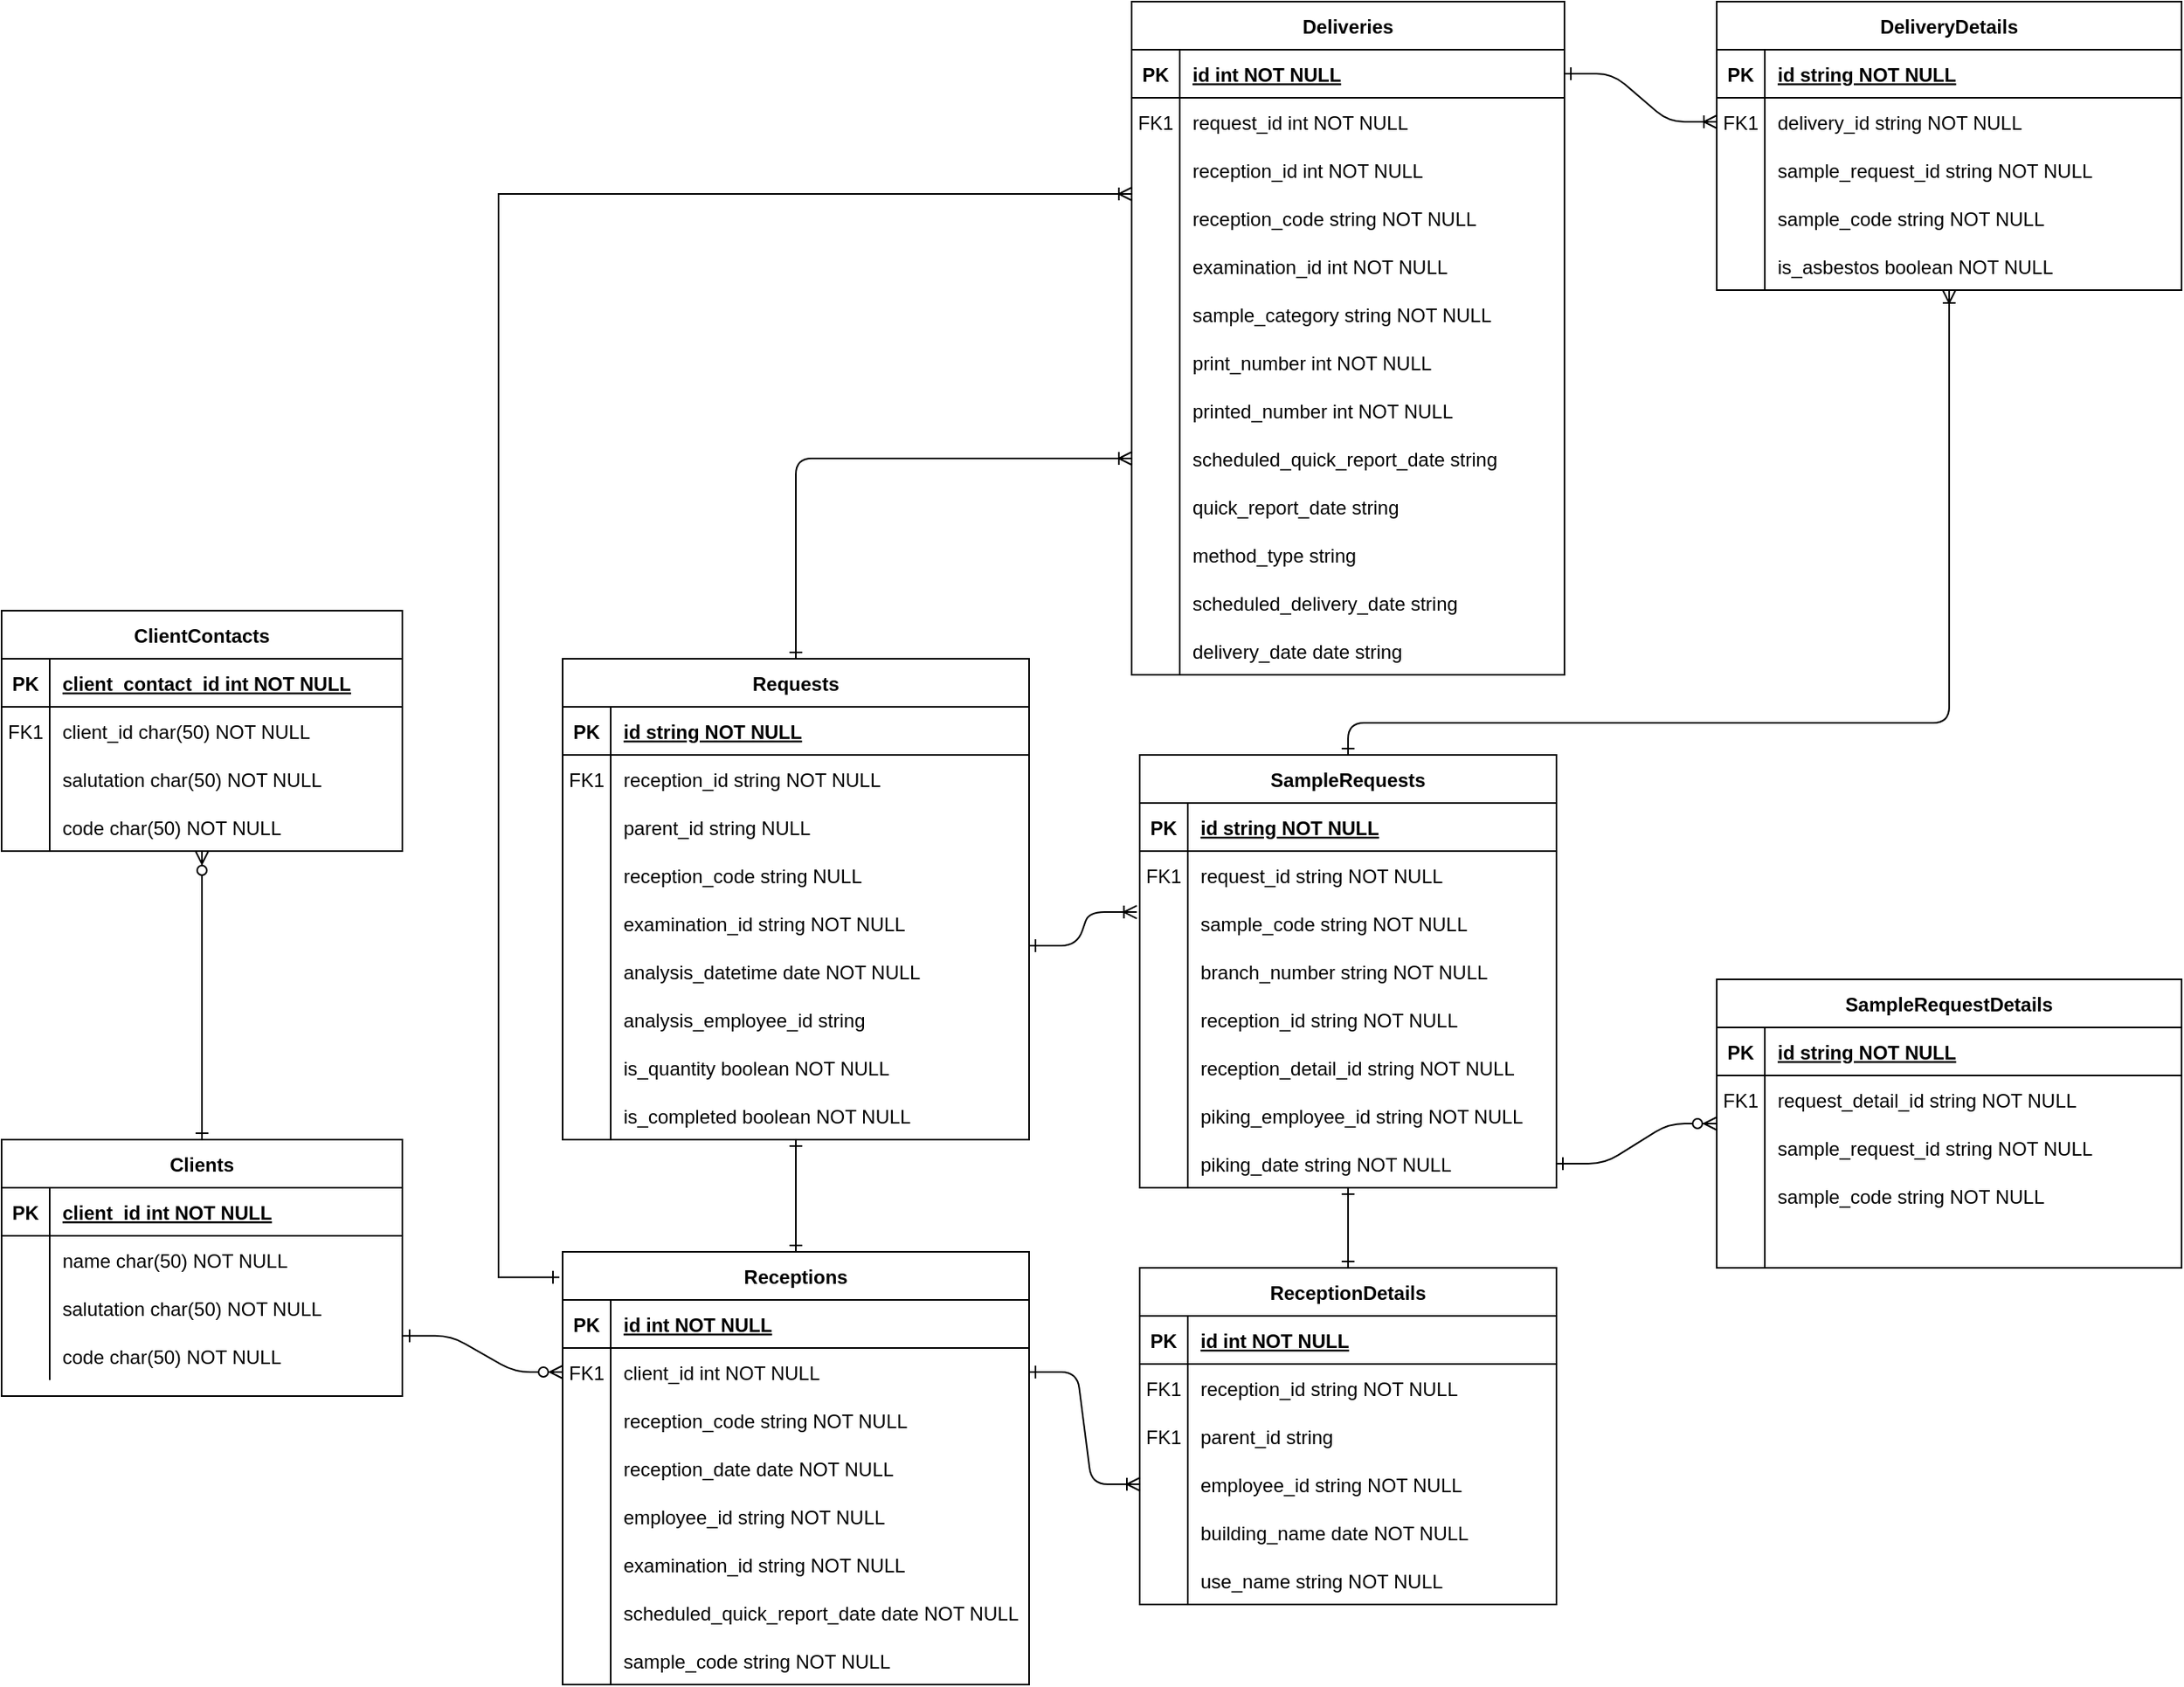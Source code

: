 <mxfile version="24.0.1" type="github" pages="4">
  <diagram id="R2lEEEUBdFMjLlhIrx00" name="E-R図">
    <mxGraphModel grid="1" page="1" gridSize="10" guides="1" tooltips="1" connect="1" arrows="1" fold="1" pageScale="1" pageWidth="1654" pageHeight="1169" math="0" shadow="0" extFonts="Permanent Marker^https://fonts.googleapis.com/css?family=Permanent+Marker">
      <root>
        <mxCell id="0" />
        <mxCell id="1" parent="0" />
        <mxCell id="C-vyLk0tnHw3VtMMgP7b-1" value="" style="edgeStyle=entityRelationEdgeStyle;endArrow=ERzeroToMany;startArrow=ERone;endFill=1;startFill=0;exitX=1.002;exitY=1.081;exitDx=0;exitDy=0;exitPerimeter=0;" parent="1" source="CFKgDJ76gKSAeNFdbBYh-74" target="C-vyLk0tnHw3VtMMgP7b-6" edge="1">
          <mxGeometry width="100" height="100" relative="1" as="geometry">
            <mxPoint x="252" y="1250" as="sourcePoint" />
            <mxPoint x="352" y="1150" as="targetPoint" />
          </mxGeometry>
        </mxCell>
        <mxCell id="C-vyLk0tnHw3VtMMgP7b-12" value="" style="edgeStyle=entityRelationEdgeStyle;endArrow=ERoneToMany;startArrow=ERone;endFill=0;startFill=0;entryX=0;entryY=0.5;entryDx=0;entryDy=0;" parent="1" source="C-vyLk0tnHw3VtMMgP7b-6" target="CFKgDJ76gKSAeNFdbBYh-8" edge="1">
          <mxGeometry width="100" height="100" relative="1" as="geometry">
            <mxPoint x="560" y="790" as="sourcePoint" />
            <mxPoint x="560" y="1060" as="targetPoint" />
            <Array as="points">
              <mxPoint x="565" y="880" />
              <mxPoint x="565" y="920" />
              <mxPoint x="570" y="925" />
            </Array>
          </mxGeometry>
        </mxCell>
        <mxCell id="C-vyLk0tnHw3VtMMgP7b-2" value="Receptions" style="shape=table;startSize=30;container=1;collapsible=1;childLayout=tableLayout;fixedRows=1;rowLines=0;fontStyle=1;align=center;resizeLast=1;" parent="1" vertex="1">
          <mxGeometry x="400" y="850" width="291" height="270" as="geometry" />
        </mxCell>
        <mxCell id="C-vyLk0tnHw3VtMMgP7b-3" value="" style="shape=partialRectangle;collapsible=0;dropTarget=0;pointerEvents=0;fillColor=none;points=[[0,0.5],[1,0.5]];portConstraint=eastwest;top=0;left=0;right=0;bottom=1;" parent="C-vyLk0tnHw3VtMMgP7b-2" vertex="1">
          <mxGeometry y="30" width="291" height="30" as="geometry" />
        </mxCell>
        <mxCell id="C-vyLk0tnHw3VtMMgP7b-4" value="PK" style="shape=partialRectangle;overflow=hidden;connectable=0;fillColor=none;top=0;left=0;bottom=0;right=0;fontStyle=1;" parent="C-vyLk0tnHw3VtMMgP7b-3" vertex="1">
          <mxGeometry width="30" height="30" as="geometry">
            <mxRectangle width="30" height="30" as="alternateBounds" />
          </mxGeometry>
        </mxCell>
        <mxCell id="C-vyLk0tnHw3VtMMgP7b-5" value="id int NOT NULL " style="shape=partialRectangle;overflow=hidden;connectable=0;fillColor=none;top=0;left=0;bottom=0;right=0;align=left;spacingLeft=6;fontStyle=5;" parent="C-vyLk0tnHw3VtMMgP7b-3" vertex="1">
          <mxGeometry x="30" width="261" height="30" as="geometry">
            <mxRectangle width="261" height="30" as="alternateBounds" />
          </mxGeometry>
        </mxCell>
        <mxCell id="C-vyLk0tnHw3VtMMgP7b-6" value="" style="shape=partialRectangle;collapsible=0;dropTarget=0;pointerEvents=0;fillColor=none;points=[[0,0.5],[1,0.5]];portConstraint=eastwest;top=0;left=0;right=0;bottom=0;" parent="C-vyLk0tnHw3VtMMgP7b-2" vertex="1">
          <mxGeometry y="60" width="291" height="30" as="geometry" />
        </mxCell>
        <mxCell id="C-vyLk0tnHw3VtMMgP7b-7" value="FK1" style="shape=partialRectangle;overflow=hidden;connectable=0;fillColor=none;top=0;left=0;bottom=0;right=0;" parent="C-vyLk0tnHw3VtMMgP7b-6" vertex="1">
          <mxGeometry width="30" height="30" as="geometry">
            <mxRectangle width="30" height="30" as="alternateBounds" />
          </mxGeometry>
        </mxCell>
        <mxCell id="C-vyLk0tnHw3VtMMgP7b-8" value="client_id int NOT NULL" style="shape=partialRectangle;overflow=hidden;connectable=0;fillColor=none;top=0;left=0;bottom=0;right=0;align=left;spacingLeft=6;" parent="C-vyLk0tnHw3VtMMgP7b-6" vertex="1">
          <mxGeometry x="30" width="261" height="30" as="geometry">
            <mxRectangle width="261" height="30" as="alternateBounds" />
          </mxGeometry>
        </mxCell>
        <mxCell id="C-vyLk0tnHw3VtMMgP7b-9" value="" style="shape=partialRectangle;collapsible=0;dropTarget=0;pointerEvents=0;fillColor=none;points=[[0,0.5],[1,0.5]];portConstraint=eastwest;top=0;left=0;right=0;bottom=0;" parent="C-vyLk0tnHw3VtMMgP7b-2" vertex="1">
          <mxGeometry y="90" width="291" height="30" as="geometry" />
        </mxCell>
        <mxCell id="C-vyLk0tnHw3VtMMgP7b-10" value="" style="shape=partialRectangle;overflow=hidden;connectable=0;fillColor=none;top=0;left=0;bottom=0;right=0;" parent="C-vyLk0tnHw3VtMMgP7b-9" vertex="1">
          <mxGeometry width="30" height="30" as="geometry">
            <mxRectangle width="30" height="30" as="alternateBounds" />
          </mxGeometry>
        </mxCell>
        <mxCell id="C-vyLk0tnHw3VtMMgP7b-11" value="reception_code string NOT NULL" style="shape=partialRectangle;overflow=hidden;connectable=0;fillColor=none;top=0;left=0;bottom=0;right=0;align=left;spacingLeft=6;" parent="C-vyLk0tnHw3VtMMgP7b-9" vertex="1">
          <mxGeometry x="30" width="261" height="30" as="geometry">
            <mxRectangle width="261" height="30" as="alternateBounds" />
          </mxGeometry>
        </mxCell>
        <mxCell id="1OnnK36imUl5aVk6Gwm6-46" value="" style="shape=partialRectangle;collapsible=0;dropTarget=0;pointerEvents=0;fillColor=none;points=[[0,0.5],[1,0.5]];portConstraint=eastwest;top=0;left=0;right=0;bottom=0;" parent="C-vyLk0tnHw3VtMMgP7b-2" vertex="1">
          <mxGeometry y="120" width="291" height="30" as="geometry" />
        </mxCell>
        <mxCell id="1OnnK36imUl5aVk6Gwm6-47" value="" style="shape=partialRectangle;overflow=hidden;connectable=0;fillColor=none;top=0;left=0;bottom=0;right=0;" parent="1OnnK36imUl5aVk6Gwm6-46" vertex="1">
          <mxGeometry width="30" height="30" as="geometry">
            <mxRectangle width="30" height="30" as="alternateBounds" />
          </mxGeometry>
        </mxCell>
        <mxCell id="1OnnK36imUl5aVk6Gwm6-48" value="reception_date date NOT NULL" style="shape=partialRectangle;overflow=hidden;connectable=0;fillColor=none;top=0;left=0;bottom=0;right=0;align=left;spacingLeft=6;" parent="1OnnK36imUl5aVk6Gwm6-46" vertex="1">
          <mxGeometry x="30" width="261" height="30" as="geometry">
            <mxRectangle width="261" height="30" as="alternateBounds" />
          </mxGeometry>
        </mxCell>
        <mxCell id="CFKgDJ76gKSAeNFdbBYh-47" value="" style="shape=partialRectangle;collapsible=0;dropTarget=0;pointerEvents=0;fillColor=none;points=[[0,0.5],[1,0.5]];portConstraint=eastwest;top=0;left=0;right=0;bottom=0;" parent="C-vyLk0tnHw3VtMMgP7b-2" vertex="1">
          <mxGeometry y="150" width="291" height="30" as="geometry" />
        </mxCell>
        <mxCell id="CFKgDJ76gKSAeNFdbBYh-48" value="" style="shape=partialRectangle;overflow=hidden;connectable=0;fillColor=none;top=0;left=0;bottom=0;right=0;" parent="CFKgDJ76gKSAeNFdbBYh-47" vertex="1">
          <mxGeometry width="30" height="30" as="geometry">
            <mxRectangle width="30" height="30" as="alternateBounds" />
          </mxGeometry>
        </mxCell>
        <mxCell id="CFKgDJ76gKSAeNFdbBYh-49" value="employee_id string NOT NULL" style="shape=partialRectangle;overflow=hidden;connectable=0;fillColor=none;top=0;left=0;bottom=0;right=0;align=left;spacingLeft=6;" parent="CFKgDJ76gKSAeNFdbBYh-47" vertex="1">
          <mxGeometry x="30" width="261" height="30" as="geometry">
            <mxRectangle width="261" height="30" as="alternateBounds" />
          </mxGeometry>
        </mxCell>
        <mxCell id="CFKgDJ76gKSAeNFdbBYh-242" value="" style="shape=partialRectangle;collapsible=0;dropTarget=0;pointerEvents=0;fillColor=none;points=[[0,0.5],[1,0.5]];portConstraint=eastwest;top=0;left=0;right=0;bottom=0;" parent="C-vyLk0tnHw3VtMMgP7b-2" vertex="1">
          <mxGeometry y="180" width="291" height="30" as="geometry" />
        </mxCell>
        <mxCell id="CFKgDJ76gKSAeNFdbBYh-243" value="" style="shape=partialRectangle;overflow=hidden;connectable=0;fillColor=none;top=0;left=0;bottom=0;right=0;" parent="CFKgDJ76gKSAeNFdbBYh-242" vertex="1">
          <mxGeometry width="30" height="30" as="geometry">
            <mxRectangle width="30" height="30" as="alternateBounds" />
          </mxGeometry>
        </mxCell>
        <mxCell id="CFKgDJ76gKSAeNFdbBYh-244" value="examination_id string NOT NULL" style="shape=partialRectangle;overflow=hidden;connectable=0;fillColor=none;top=0;left=0;bottom=0;right=0;align=left;spacingLeft=6;" parent="CFKgDJ76gKSAeNFdbBYh-242" vertex="1">
          <mxGeometry x="30" width="261" height="30" as="geometry">
            <mxRectangle width="261" height="30" as="alternateBounds" />
          </mxGeometry>
        </mxCell>
        <mxCell id="1OnnK36imUl5aVk6Gwm6-16" value="" style="shape=partialRectangle;collapsible=0;dropTarget=0;pointerEvents=0;fillColor=none;points=[[0,0.5],[1,0.5]];portConstraint=eastwest;top=0;left=0;right=0;bottom=0;" parent="C-vyLk0tnHw3VtMMgP7b-2" vertex="1">
          <mxGeometry y="210" width="291" height="30" as="geometry" />
        </mxCell>
        <mxCell id="1OnnK36imUl5aVk6Gwm6-17" value="" style="shape=partialRectangle;overflow=hidden;connectable=0;fillColor=none;top=0;left=0;bottom=0;right=0;" parent="1OnnK36imUl5aVk6Gwm6-16" vertex="1">
          <mxGeometry width="30" height="30" as="geometry">
            <mxRectangle width="30" height="30" as="alternateBounds" />
          </mxGeometry>
        </mxCell>
        <mxCell id="1OnnK36imUl5aVk6Gwm6-18" value="scheduled_quick_report_date date NOT NULL" style="shape=partialRectangle;overflow=hidden;connectable=0;fillColor=none;top=0;left=0;bottom=0;right=0;align=left;spacingLeft=6;" parent="1OnnK36imUl5aVk6Gwm6-16" vertex="1">
          <mxGeometry x="30" width="261" height="30" as="geometry">
            <mxRectangle width="261" height="30" as="alternateBounds" />
          </mxGeometry>
        </mxCell>
        <mxCell id="CFKgDJ76gKSAeNFdbBYh-316" value="" style="shape=partialRectangle;collapsible=0;dropTarget=0;pointerEvents=0;fillColor=none;points=[[0,0.5],[1,0.5]];portConstraint=eastwest;top=0;left=0;right=0;bottom=0;" parent="C-vyLk0tnHw3VtMMgP7b-2" vertex="1">
          <mxGeometry y="240" width="291" height="30" as="geometry" />
        </mxCell>
        <mxCell id="CFKgDJ76gKSAeNFdbBYh-317" value="" style="shape=partialRectangle;overflow=hidden;connectable=0;fillColor=none;top=0;left=0;bottom=0;right=0;" parent="CFKgDJ76gKSAeNFdbBYh-316" vertex="1">
          <mxGeometry width="30" height="30" as="geometry">
            <mxRectangle width="30" height="30" as="alternateBounds" />
          </mxGeometry>
        </mxCell>
        <mxCell id="CFKgDJ76gKSAeNFdbBYh-318" value="sample_code string NOT NULL" style="shape=partialRectangle;overflow=hidden;connectable=0;fillColor=none;top=0;left=0;bottom=0;right=0;align=left;spacingLeft=6;" parent="CFKgDJ76gKSAeNFdbBYh-316" vertex="1">
          <mxGeometry x="30" width="261" height="30" as="geometry">
            <mxRectangle width="261" height="30" as="alternateBounds" />
          </mxGeometry>
        </mxCell>
        <mxCell id="C-vyLk0tnHw3VtMMgP7b-13" value="Deliveries" style="shape=table;startSize=30;container=1;collapsible=1;childLayout=tableLayout;fixedRows=1;rowLines=0;fontStyle=1;align=center;resizeLast=1;" parent="1" vertex="1">
          <mxGeometry x="755" y="70" width="270" height="420" as="geometry" />
        </mxCell>
        <mxCell id="C-vyLk0tnHw3VtMMgP7b-14" value="" style="shape=partialRectangle;collapsible=0;dropTarget=0;pointerEvents=0;fillColor=none;points=[[0,0.5],[1,0.5]];portConstraint=eastwest;top=0;left=0;right=0;bottom=1;" parent="C-vyLk0tnHw3VtMMgP7b-13" vertex="1">
          <mxGeometry y="30" width="270" height="30" as="geometry" />
        </mxCell>
        <mxCell id="C-vyLk0tnHw3VtMMgP7b-15" value="PK" style="shape=partialRectangle;overflow=hidden;connectable=0;fillColor=none;top=0;left=0;bottom=0;right=0;fontStyle=1;" parent="C-vyLk0tnHw3VtMMgP7b-14" vertex="1">
          <mxGeometry width="30" height="30" as="geometry">
            <mxRectangle width="30" height="30" as="alternateBounds" />
          </mxGeometry>
        </mxCell>
        <mxCell id="C-vyLk0tnHw3VtMMgP7b-16" value="id int NOT NULL " style="shape=partialRectangle;overflow=hidden;connectable=0;fillColor=none;top=0;left=0;bottom=0;right=0;align=left;spacingLeft=6;fontStyle=5;" parent="C-vyLk0tnHw3VtMMgP7b-14" vertex="1">
          <mxGeometry x="30" width="240" height="30" as="geometry">
            <mxRectangle width="240" height="30" as="alternateBounds" />
          </mxGeometry>
        </mxCell>
        <mxCell id="C-vyLk0tnHw3VtMMgP7b-17" value="" style="shape=partialRectangle;collapsible=0;dropTarget=0;pointerEvents=0;fillColor=none;points=[[0,0.5],[1,0.5]];portConstraint=eastwest;top=0;left=0;right=0;bottom=0;" parent="C-vyLk0tnHw3VtMMgP7b-13" vertex="1">
          <mxGeometry y="60" width="270" height="30" as="geometry" />
        </mxCell>
        <mxCell id="C-vyLk0tnHw3VtMMgP7b-18" value="FK1" style="shape=partialRectangle;overflow=hidden;connectable=0;fillColor=none;top=0;left=0;bottom=0;right=0;" parent="C-vyLk0tnHw3VtMMgP7b-17" vertex="1">
          <mxGeometry width="30" height="30" as="geometry">
            <mxRectangle width="30" height="30" as="alternateBounds" />
          </mxGeometry>
        </mxCell>
        <mxCell id="C-vyLk0tnHw3VtMMgP7b-19" value="request_id int NOT NULL" style="shape=partialRectangle;overflow=hidden;connectable=0;fillColor=none;top=0;left=0;bottom=0;right=0;align=left;spacingLeft=6;" parent="C-vyLk0tnHw3VtMMgP7b-17" vertex="1">
          <mxGeometry x="30" width="240" height="30" as="geometry">
            <mxRectangle width="240" height="30" as="alternateBounds" />
          </mxGeometry>
        </mxCell>
        <mxCell id="CFKgDJ76gKSAeNFdbBYh-251" value="" style="shape=partialRectangle;collapsible=0;dropTarget=0;pointerEvents=0;fillColor=none;points=[[0,0.5],[1,0.5]];portConstraint=eastwest;top=0;left=0;right=0;bottom=0;" parent="C-vyLk0tnHw3VtMMgP7b-13" vertex="1">
          <mxGeometry y="90" width="270" height="30" as="geometry" />
        </mxCell>
        <mxCell id="CFKgDJ76gKSAeNFdbBYh-252" value="" style="shape=partialRectangle;overflow=hidden;connectable=0;fillColor=none;top=0;left=0;bottom=0;right=0;" parent="CFKgDJ76gKSAeNFdbBYh-251" vertex="1">
          <mxGeometry width="30" height="30" as="geometry">
            <mxRectangle width="30" height="30" as="alternateBounds" />
          </mxGeometry>
        </mxCell>
        <mxCell id="CFKgDJ76gKSAeNFdbBYh-253" value="reception_id int NOT NULL" style="shape=partialRectangle;overflow=hidden;connectable=0;fillColor=none;top=0;left=0;bottom=0;right=0;align=left;spacingLeft=6;" parent="CFKgDJ76gKSAeNFdbBYh-251" vertex="1">
          <mxGeometry x="30" width="240" height="30" as="geometry">
            <mxRectangle width="240" height="30" as="alternateBounds" />
          </mxGeometry>
        </mxCell>
        <mxCell id="1OnnK36imUl5aVk6Gwm6-31" value="" style="shape=partialRectangle;collapsible=0;dropTarget=0;pointerEvents=0;fillColor=none;points=[[0,0.5],[1,0.5]];portConstraint=eastwest;top=0;left=0;right=0;bottom=0;" parent="C-vyLk0tnHw3VtMMgP7b-13" vertex="1">
          <mxGeometry y="120" width="270" height="30" as="geometry" />
        </mxCell>
        <mxCell id="1OnnK36imUl5aVk6Gwm6-32" value="" style="shape=partialRectangle;overflow=hidden;connectable=0;fillColor=none;top=0;left=0;bottom=0;right=0;" parent="1OnnK36imUl5aVk6Gwm6-31" vertex="1">
          <mxGeometry width="30" height="30" as="geometry">
            <mxRectangle width="30" height="30" as="alternateBounds" />
          </mxGeometry>
        </mxCell>
        <mxCell id="1OnnK36imUl5aVk6Gwm6-33" value="reception_code string NOT NULL" style="shape=partialRectangle;overflow=hidden;connectable=0;fillColor=none;top=0;left=0;bottom=0;right=0;align=left;spacingLeft=6;" parent="1OnnK36imUl5aVk6Gwm6-31" vertex="1">
          <mxGeometry x="30" width="240" height="30" as="geometry">
            <mxRectangle width="240" height="30" as="alternateBounds" />
          </mxGeometry>
        </mxCell>
        <mxCell id="1OnnK36imUl5aVk6Gwm6-28" value="" style="shape=partialRectangle;collapsible=0;dropTarget=0;pointerEvents=0;fillColor=none;points=[[0,0.5],[1,0.5]];portConstraint=eastwest;top=0;left=0;right=0;bottom=0;" parent="C-vyLk0tnHw3VtMMgP7b-13" vertex="1">
          <mxGeometry y="150" width="270" height="30" as="geometry" />
        </mxCell>
        <mxCell id="1OnnK36imUl5aVk6Gwm6-29" value="" style="shape=partialRectangle;overflow=hidden;connectable=0;fillColor=none;top=0;left=0;bottom=0;right=0;" parent="1OnnK36imUl5aVk6Gwm6-28" vertex="1">
          <mxGeometry width="30" height="30" as="geometry">
            <mxRectangle width="30" height="30" as="alternateBounds" />
          </mxGeometry>
        </mxCell>
        <mxCell id="1OnnK36imUl5aVk6Gwm6-30" value="examination_id int NOT NULL" style="shape=partialRectangle;overflow=hidden;connectable=0;fillColor=none;top=0;left=0;bottom=0;right=0;align=left;spacingLeft=6;" parent="1OnnK36imUl5aVk6Gwm6-28" vertex="1">
          <mxGeometry x="30" width="240" height="30" as="geometry">
            <mxRectangle width="240" height="30" as="alternateBounds" />
          </mxGeometry>
        </mxCell>
        <mxCell id="1OnnK36imUl5aVk6Gwm6-52" value="" style="shape=partialRectangle;collapsible=0;dropTarget=0;pointerEvents=0;fillColor=none;points=[[0,0.5],[1,0.5]];portConstraint=eastwest;top=0;left=0;right=0;bottom=0;" parent="C-vyLk0tnHw3VtMMgP7b-13" vertex="1">
          <mxGeometry y="180" width="270" height="30" as="geometry" />
        </mxCell>
        <mxCell id="1OnnK36imUl5aVk6Gwm6-53" value="" style="shape=partialRectangle;overflow=hidden;connectable=0;fillColor=none;top=0;left=0;bottom=0;right=0;" parent="1OnnK36imUl5aVk6Gwm6-52" vertex="1">
          <mxGeometry width="30" height="30" as="geometry">
            <mxRectangle width="30" height="30" as="alternateBounds" />
          </mxGeometry>
        </mxCell>
        <mxCell id="1OnnK36imUl5aVk6Gwm6-54" value="sample_category string NOT NULL" style="shape=partialRectangle;overflow=hidden;connectable=0;fillColor=none;top=0;left=0;bottom=0;right=0;align=left;spacingLeft=6;" parent="1OnnK36imUl5aVk6Gwm6-52" vertex="1">
          <mxGeometry x="30" width="240" height="30" as="geometry">
            <mxRectangle width="240" height="30" as="alternateBounds" />
          </mxGeometry>
        </mxCell>
        <mxCell id="1OnnK36imUl5aVk6Gwm6-34" value="" style="shape=partialRectangle;collapsible=0;dropTarget=0;pointerEvents=0;fillColor=none;points=[[0,0.5],[1,0.5]];portConstraint=eastwest;top=0;left=0;right=0;bottom=0;" parent="C-vyLk0tnHw3VtMMgP7b-13" vertex="1">
          <mxGeometry y="210" width="270" height="30" as="geometry" />
        </mxCell>
        <mxCell id="1OnnK36imUl5aVk6Gwm6-35" value="" style="shape=partialRectangle;overflow=hidden;connectable=0;fillColor=none;top=0;left=0;bottom=0;right=0;" parent="1OnnK36imUl5aVk6Gwm6-34" vertex="1">
          <mxGeometry width="30" height="30" as="geometry">
            <mxRectangle width="30" height="30" as="alternateBounds" />
          </mxGeometry>
        </mxCell>
        <mxCell id="1OnnK36imUl5aVk6Gwm6-36" value="print_number int NOT NULL" style="shape=partialRectangle;overflow=hidden;connectable=0;fillColor=none;top=0;left=0;bottom=0;right=0;align=left;spacingLeft=6;" parent="1OnnK36imUl5aVk6Gwm6-34" vertex="1">
          <mxGeometry x="30" width="240" height="30" as="geometry">
            <mxRectangle width="240" height="30" as="alternateBounds" />
          </mxGeometry>
        </mxCell>
        <mxCell id="opekHQi8fDKhENwzek5Q-56" value="" style="shape=partialRectangle;collapsible=0;dropTarget=0;pointerEvents=0;fillColor=none;points=[[0,0.5],[1,0.5]];portConstraint=eastwest;top=0;left=0;right=0;bottom=0;" parent="C-vyLk0tnHw3VtMMgP7b-13" vertex="1">
          <mxGeometry y="240" width="270" height="30" as="geometry" />
        </mxCell>
        <mxCell id="opekHQi8fDKhENwzek5Q-57" value="" style="shape=partialRectangle;overflow=hidden;connectable=0;fillColor=none;top=0;left=0;bottom=0;right=0;" parent="opekHQi8fDKhENwzek5Q-56" vertex="1">
          <mxGeometry width="30" height="30" as="geometry">
            <mxRectangle width="30" height="30" as="alternateBounds" />
          </mxGeometry>
        </mxCell>
        <mxCell id="opekHQi8fDKhENwzek5Q-58" value="printed_number int NOT NULL" style="shape=partialRectangle;overflow=hidden;connectable=0;fillColor=none;top=0;left=0;bottom=0;right=0;align=left;spacingLeft=6;" parent="opekHQi8fDKhENwzek5Q-56" vertex="1">
          <mxGeometry x="30" width="240" height="30" as="geometry">
            <mxRectangle width="240" height="30" as="alternateBounds" />
          </mxGeometry>
        </mxCell>
        <mxCell id="C-vyLk0tnHw3VtMMgP7b-20" value="" style="shape=partialRectangle;collapsible=0;dropTarget=0;pointerEvents=0;fillColor=none;points=[[0,0.5],[1,0.5]];portConstraint=eastwest;top=0;left=0;right=0;bottom=0;" parent="C-vyLk0tnHw3VtMMgP7b-13" vertex="1">
          <mxGeometry y="270" width="270" height="30" as="geometry" />
        </mxCell>
        <mxCell id="C-vyLk0tnHw3VtMMgP7b-21" value="" style="shape=partialRectangle;overflow=hidden;connectable=0;fillColor=none;top=0;left=0;bottom=0;right=0;" parent="C-vyLk0tnHw3VtMMgP7b-20" vertex="1">
          <mxGeometry width="30" height="30" as="geometry">
            <mxRectangle width="30" height="30" as="alternateBounds" />
          </mxGeometry>
        </mxCell>
        <mxCell id="C-vyLk0tnHw3VtMMgP7b-22" value="scheduled_quick_report_date string" style="shape=partialRectangle;overflow=hidden;connectable=0;fillColor=none;top=0;left=0;bottom=0;right=0;align=left;spacingLeft=6;" parent="C-vyLk0tnHw3VtMMgP7b-20" vertex="1">
          <mxGeometry x="30" width="240" height="30" as="geometry">
            <mxRectangle width="240" height="30" as="alternateBounds" />
          </mxGeometry>
        </mxCell>
        <mxCell id="opekHQi8fDKhENwzek5Q-59" value="" style="shape=partialRectangle;collapsible=0;dropTarget=0;pointerEvents=0;fillColor=none;points=[[0,0.5],[1,0.5]];portConstraint=eastwest;top=0;left=0;right=0;bottom=0;" parent="C-vyLk0tnHw3VtMMgP7b-13" vertex="1">
          <mxGeometry y="300" width="270" height="30" as="geometry" />
        </mxCell>
        <mxCell id="opekHQi8fDKhENwzek5Q-60" value="" style="shape=partialRectangle;overflow=hidden;connectable=0;fillColor=none;top=0;left=0;bottom=0;right=0;" parent="opekHQi8fDKhENwzek5Q-59" vertex="1">
          <mxGeometry width="30" height="30" as="geometry">
            <mxRectangle width="30" height="30" as="alternateBounds" />
          </mxGeometry>
        </mxCell>
        <mxCell id="opekHQi8fDKhENwzek5Q-61" value="quick_report_date string" style="shape=partialRectangle;overflow=hidden;connectable=0;fillColor=none;top=0;left=0;bottom=0;right=0;align=left;spacingLeft=6;" parent="opekHQi8fDKhENwzek5Q-59" vertex="1">
          <mxGeometry x="30" width="240" height="30" as="geometry">
            <mxRectangle width="240" height="30" as="alternateBounds" />
          </mxGeometry>
        </mxCell>
        <mxCell id="DusCICYrvNTRMhShy1PD-1" value="" style="shape=partialRectangle;collapsible=0;dropTarget=0;pointerEvents=0;fillColor=none;points=[[0,0.5],[1,0.5]];portConstraint=eastwest;top=0;left=0;right=0;bottom=0;" vertex="1" parent="C-vyLk0tnHw3VtMMgP7b-13">
          <mxGeometry y="330" width="270" height="30" as="geometry" />
        </mxCell>
        <mxCell id="DusCICYrvNTRMhShy1PD-2" value="" style="shape=partialRectangle;overflow=hidden;connectable=0;fillColor=none;top=0;left=0;bottom=0;right=0;" vertex="1" parent="DusCICYrvNTRMhShy1PD-1">
          <mxGeometry width="30" height="30" as="geometry">
            <mxRectangle width="30" height="30" as="alternateBounds" />
          </mxGeometry>
        </mxCell>
        <mxCell id="DusCICYrvNTRMhShy1PD-3" value="method_type string" style="shape=partialRectangle;overflow=hidden;connectable=0;fillColor=none;top=0;left=0;bottom=0;right=0;align=left;spacingLeft=6;" vertex="1" parent="DusCICYrvNTRMhShy1PD-1">
          <mxGeometry x="30" width="240" height="30" as="geometry">
            <mxRectangle width="240" height="30" as="alternateBounds" />
          </mxGeometry>
        </mxCell>
        <mxCell id="opekHQi8fDKhENwzek5Q-62" value="" style="shape=partialRectangle;collapsible=0;dropTarget=0;pointerEvents=0;fillColor=none;points=[[0,0.5],[1,0.5]];portConstraint=eastwest;top=0;left=0;right=0;bottom=0;" parent="C-vyLk0tnHw3VtMMgP7b-13" vertex="1">
          <mxGeometry y="360" width="270" height="30" as="geometry" />
        </mxCell>
        <mxCell id="opekHQi8fDKhENwzek5Q-63" value="" style="shape=partialRectangle;overflow=hidden;connectable=0;fillColor=none;top=0;left=0;bottom=0;right=0;" parent="opekHQi8fDKhENwzek5Q-62" vertex="1">
          <mxGeometry width="30" height="30" as="geometry">
            <mxRectangle width="30" height="30" as="alternateBounds" />
          </mxGeometry>
        </mxCell>
        <mxCell id="opekHQi8fDKhENwzek5Q-64" value="scheduled_delivery_date string" style="shape=partialRectangle;overflow=hidden;connectable=0;fillColor=none;top=0;left=0;bottom=0;right=0;align=left;spacingLeft=6;" parent="opekHQi8fDKhENwzek5Q-62" vertex="1">
          <mxGeometry x="30" width="240" height="30" as="geometry">
            <mxRectangle width="240" height="30" as="alternateBounds" />
          </mxGeometry>
        </mxCell>
        <mxCell id="CFKgDJ76gKSAeNFdbBYh-257" value="" style="shape=partialRectangle;collapsible=0;dropTarget=0;pointerEvents=0;fillColor=none;points=[[0,0.5],[1,0.5]];portConstraint=eastwest;top=0;left=0;right=0;bottom=0;" parent="C-vyLk0tnHw3VtMMgP7b-13" vertex="1">
          <mxGeometry y="390" width="270" height="30" as="geometry" />
        </mxCell>
        <mxCell id="CFKgDJ76gKSAeNFdbBYh-258" value="" style="shape=partialRectangle;overflow=hidden;connectable=0;fillColor=none;top=0;left=0;bottom=0;right=0;" parent="CFKgDJ76gKSAeNFdbBYh-257" vertex="1">
          <mxGeometry width="30" height="30" as="geometry">
            <mxRectangle width="30" height="30" as="alternateBounds" />
          </mxGeometry>
        </mxCell>
        <mxCell id="CFKgDJ76gKSAeNFdbBYh-259" value="delivery_date date string" style="shape=partialRectangle;overflow=hidden;connectable=0;fillColor=none;top=0;left=0;bottom=0;right=0;align=left;spacingLeft=6;" parent="CFKgDJ76gKSAeNFdbBYh-257" vertex="1">
          <mxGeometry x="30" width="240" height="30" as="geometry">
            <mxRectangle width="240" height="30" as="alternateBounds" />
          </mxGeometry>
        </mxCell>
        <mxCell id="C-vyLk0tnHw3VtMMgP7b-23" value="Clients" style="shape=table;startSize=30;container=1;collapsible=1;childLayout=tableLayout;fixedRows=1;rowLines=0;fontStyle=1;align=center;resizeLast=1;" parent="1" vertex="1">
          <mxGeometry x="50" y="780" width="250" height="160" as="geometry" />
        </mxCell>
        <mxCell id="C-vyLk0tnHw3VtMMgP7b-24" value="" style="shape=partialRectangle;collapsible=0;dropTarget=0;pointerEvents=0;fillColor=none;points=[[0,0.5],[1,0.5]];portConstraint=eastwest;top=0;left=0;right=0;bottom=1;" parent="C-vyLk0tnHw3VtMMgP7b-23" vertex="1">
          <mxGeometry y="30" width="250" height="30" as="geometry" />
        </mxCell>
        <mxCell id="C-vyLk0tnHw3VtMMgP7b-25" value="PK" style="shape=partialRectangle;overflow=hidden;connectable=0;fillColor=none;top=0;left=0;bottom=0;right=0;fontStyle=1;" parent="C-vyLk0tnHw3VtMMgP7b-24" vertex="1">
          <mxGeometry width="30" height="30" as="geometry">
            <mxRectangle width="30" height="30" as="alternateBounds" />
          </mxGeometry>
        </mxCell>
        <mxCell id="C-vyLk0tnHw3VtMMgP7b-26" value="client_id int NOT NULL " style="shape=partialRectangle;overflow=hidden;connectable=0;fillColor=none;top=0;left=0;bottom=0;right=0;align=left;spacingLeft=6;fontStyle=5;" parent="C-vyLk0tnHw3VtMMgP7b-24" vertex="1">
          <mxGeometry x="30" width="220" height="30" as="geometry">
            <mxRectangle width="220" height="30" as="alternateBounds" />
          </mxGeometry>
        </mxCell>
        <mxCell id="C-vyLk0tnHw3VtMMgP7b-27" value="" style="shape=partialRectangle;collapsible=0;dropTarget=0;pointerEvents=0;fillColor=none;points=[[0,0.5],[1,0.5]];portConstraint=eastwest;top=0;left=0;right=0;bottom=0;" parent="C-vyLk0tnHw3VtMMgP7b-23" vertex="1">
          <mxGeometry y="60" width="250" height="30" as="geometry" />
        </mxCell>
        <mxCell id="C-vyLk0tnHw3VtMMgP7b-28" value="" style="shape=partialRectangle;overflow=hidden;connectable=0;fillColor=none;top=0;left=0;bottom=0;right=0;" parent="C-vyLk0tnHw3VtMMgP7b-27" vertex="1">
          <mxGeometry width="30" height="30" as="geometry">
            <mxRectangle width="30" height="30" as="alternateBounds" />
          </mxGeometry>
        </mxCell>
        <mxCell id="C-vyLk0tnHw3VtMMgP7b-29" value="name char(50) NOT NULL" style="shape=partialRectangle;overflow=hidden;connectable=0;fillColor=none;top=0;left=0;bottom=0;right=0;align=left;spacingLeft=6;" parent="C-vyLk0tnHw3VtMMgP7b-27" vertex="1">
          <mxGeometry x="30" width="220" height="30" as="geometry">
            <mxRectangle width="220" height="30" as="alternateBounds" />
          </mxGeometry>
        </mxCell>
        <mxCell id="CFKgDJ76gKSAeNFdbBYh-74" value="" style="shape=partialRectangle;collapsible=0;dropTarget=0;pointerEvents=0;fillColor=none;points=[[0,0.5],[1,0.5]];portConstraint=eastwest;top=0;left=0;right=0;bottom=0;" parent="C-vyLk0tnHw3VtMMgP7b-23" vertex="1">
          <mxGeometry y="90" width="250" height="30" as="geometry" />
        </mxCell>
        <mxCell id="CFKgDJ76gKSAeNFdbBYh-75" value="" style="shape=partialRectangle;overflow=hidden;connectable=0;fillColor=none;top=0;left=0;bottom=0;right=0;" parent="CFKgDJ76gKSAeNFdbBYh-74" vertex="1">
          <mxGeometry width="30" height="30" as="geometry">
            <mxRectangle width="30" height="30" as="alternateBounds" />
          </mxGeometry>
        </mxCell>
        <mxCell id="CFKgDJ76gKSAeNFdbBYh-76" value="salutation char(50) NOT NULL" style="shape=partialRectangle;overflow=hidden;connectable=0;fillColor=none;top=0;left=0;bottom=0;right=0;align=left;spacingLeft=6;" parent="CFKgDJ76gKSAeNFdbBYh-74" vertex="1">
          <mxGeometry x="30" width="220" height="30" as="geometry">
            <mxRectangle width="220" height="30" as="alternateBounds" />
          </mxGeometry>
        </mxCell>
        <mxCell id="CFKgDJ76gKSAeNFdbBYh-80" value="" style="shape=partialRectangle;collapsible=0;dropTarget=0;pointerEvents=0;fillColor=none;points=[[0,0.5],[1,0.5]];portConstraint=eastwest;top=0;left=0;right=0;bottom=0;" parent="C-vyLk0tnHw3VtMMgP7b-23" vertex="1">
          <mxGeometry y="120" width="250" height="30" as="geometry" />
        </mxCell>
        <mxCell id="CFKgDJ76gKSAeNFdbBYh-81" value="" style="shape=partialRectangle;overflow=hidden;connectable=0;fillColor=none;top=0;left=0;bottom=0;right=0;" parent="CFKgDJ76gKSAeNFdbBYh-80" vertex="1">
          <mxGeometry width="30" height="30" as="geometry">
            <mxRectangle width="30" height="30" as="alternateBounds" />
          </mxGeometry>
        </mxCell>
        <mxCell id="CFKgDJ76gKSAeNFdbBYh-82" value="code char(50) NOT NULL" style="shape=partialRectangle;overflow=hidden;connectable=0;fillColor=none;top=0;left=0;bottom=0;right=0;align=left;spacingLeft=6;" parent="CFKgDJ76gKSAeNFdbBYh-80" vertex="1">
          <mxGeometry x="30" width="220" height="30" as="geometry">
            <mxRectangle width="220" height="30" as="alternateBounds" />
          </mxGeometry>
        </mxCell>
        <mxCell id="CFKgDJ76gKSAeNFdbBYh-1" value="ReceptionDetails" style="shape=table;startSize=30;container=1;collapsible=1;childLayout=tableLayout;fixedRows=1;rowLines=0;fontStyle=1;align=center;resizeLast=1;" parent="1" vertex="1">
          <mxGeometry x="760" y="860" width="260" height="210" as="geometry" />
        </mxCell>
        <mxCell id="CFKgDJ76gKSAeNFdbBYh-2" value="" style="shape=partialRectangle;collapsible=0;dropTarget=0;pointerEvents=0;fillColor=none;points=[[0,0.5],[1,0.5]];portConstraint=eastwest;top=0;left=0;right=0;bottom=1;" parent="CFKgDJ76gKSAeNFdbBYh-1" vertex="1">
          <mxGeometry y="30" width="260" height="30" as="geometry" />
        </mxCell>
        <mxCell id="CFKgDJ76gKSAeNFdbBYh-3" value="PK" style="shape=partialRectangle;overflow=hidden;connectable=0;fillColor=none;top=0;left=0;bottom=0;right=0;fontStyle=1;" parent="CFKgDJ76gKSAeNFdbBYh-2" vertex="1">
          <mxGeometry width="30" height="30" as="geometry">
            <mxRectangle width="30" height="30" as="alternateBounds" />
          </mxGeometry>
        </mxCell>
        <mxCell id="CFKgDJ76gKSAeNFdbBYh-4" value="id int NOT NULL " style="shape=partialRectangle;overflow=hidden;connectable=0;fillColor=none;top=0;left=0;bottom=0;right=0;align=left;spacingLeft=6;fontStyle=5;" parent="CFKgDJ76gKSAeNFdbBYh-2" vertex="1">
          <mxGeometry x="30" width="230" height="30" as="geometry">
            <mxRectangle width="230" height="30" as="alternateBounds" />
          </mxGeometry>
        </mxCell>
        <mxCell id="CFKgDJ76gKSAeNFdbBYh-5" value="" style="shape=partialRectangle;collapsible=0;dropTarget=0;pointerEvents=0;fillColor=none;points=[[0,0.5],[1,0.5]];portConstraint=eastwest;top=0;left=0;right=0;bottom=0;" parent="CFKgDJ76gKSAeNFdbBYh-1" vertex="1">
          <mxGeometry y="60" width="260" height="30" as="geometry" />
        </mxCell>
        <mxCell id="CFKgDJ76gKSAeNFdbBYh-6" value="FK1" style="shape=partialRectangle;overflow=hidden;connectable=0;fillColor=none;top=0;left=0;bottom=0;right=0;" parent="CFKgDJ76gKSAeNFdbBYh-5" vertex="1">
          <mxGeometry width="30" height="30" as="geometry">
            <mxRectangle width="30" height="30" as="alternateBounds" />
          </mxGeometry>
        </mxCell>
        <mxCell id="CFKgDJ76gKSAeNFdbBYh-7" value="reception_id string NOT NULL" style="shape=partialRectangle;overflow=hidden;connectable=0;fillColor=none;top=0;left=0;bottom=0;right=0;align=left;spacingLeft=6;" parent="CFKgDJ76gKSAeNFdbBYh-5" vertex="1">
          <mxGeometry x="30" width="230" height="30" as="geometry">
            <mxRectangle width="230" height="30" as="alternateBounds" />
          </mxGeometry>
        </mxCell>
        <mxCell id="DusCICYrvNTRMhShy1PD-19" value="" style="shape=partialRectangle;collapsible=0;dropTarget=0;pointerEvents=0;fillColor=none;points=[[0,0.5],[1,0.5]];portConstraint=eastwest;top=0;left=0;right=0;bottom=0;" vertex="1" parent="CFKgDJ76gKSAeNFdbBYh-1">
          <mxGeometry y="90" width="260" height="30" as="geometry" />
        </mxCell>
        <mxCell id="DusCICYrvNTRMhShy1PD-20" value="FK1" style="shape=partialRectangle;overflow=hidden;connectable=0;fillColor=none;top=0;left=0;bottom=0;right=0;" vertex="1" parent="DusCICYrvNTRMhShy1PD-19">
          <mxGeometry width="30" height="30" as="geometry">
            <mxRectangle width="30" height="30" as="alternateBounds" />
          </mxGeometry>
        </mxCell>
        <mxCell id="DusCICYrvNTRMhShy1PD-21" value="parent_id string" style="shape=partialRectangle;overflow=hidden;connectable=0;fillColor=none;top=0;left=0;bottom=0;right=0;align=left;spacingLeft=6;" vertex="1" parent="DusCICYrvNTRMhShy1PD-19">
          <mxGeometry x="30" width="230" height="30" as="geometry">
            <mxRectangle width="230" height="30" as="alternateBounds" />
          </mxGeometry>
        </mxCell>
        <mxCell id="CFKgDJ76gKSAeNFdbBYh-8" value="" style="shape=partialRectangle;collapsible=0;dropTarget=0;pointerEvents=0;fillColor=none;points=[[0,0.5],[1,0.5]];portConstraint=eastwest;top=0;left=0;right=0;bottom=0;" parent="CFKgDJ76gKSAeNFdbBYh-1" vertex="1">
          <mxGeometry y="120" width="260" height="30" as="geometry" />
        </mxCell>
        <mxCell id="CFKgDJ76gKSAeNFdbBYh-9" value="" style="shape=partialRectangle;overflow=hidden;connectable=0;fillColor=none;top=0;left=0;bottom=0;right=0;" parent="CFKgDJ76gKSAeNFdbBYh-8" vertex="1">
          <mxGeometry width="30" height="30" as="geometry">
            <mxRectangle width="30" height="30" as="alternateBounds" />
          </mxGeometry>
        </mxCell>
        <mxCell id="CFKgDJ76gKSAeNFdbBYh-10" value="employee_id string NOT NULL" style="shape=partialRectangle;overflow=hidden;connectable=0;fillColor=none;top=0;left=0;bottom=0;right=0;align=left;spacingLeft=6;" parent="CFKgDJ76gKSAeNFdbBYh-8" vertex="1">
          <mxGeometry x="30" width="230" height="30" as="geometry">
            <mxRectangle width="230" height="30" as="alternateBounds" />
          </mxGeometry>
        </mxCell>
        <mxCell id="CFKgDJ76gKSAeNFdbBYh-11" value="" style="shape=partialRectangle;collapsible=0;dropTarget=0;pointerEvents=0;fillColor=none;points=[[0,0.5],[1,0.5]];portConstraint=eastwest;top=0;left=0;right=0;bottom=0;" parent="CFKgDJ76gKSAeNFdbBYh-1" vertex="1">
          <mxGeometry y="150" width="260" height="30" as="geometry" />
        </mxCell>
        <mxCell id="CFKgDJ76gKSAeNFdbBYh-12" value="" style="shape=partialRectangle;overflow=hidden;connectable=0;fillColor=none;top=0;left=0;bottom=0;right=0;" parent="CFKgDJ76gKSAeNFdbBYh-11" vertex="1">
          <mxGeometry width="30" height="30" as="geometry">
            <mxRectangle width="30" height="30" as="alternateBounds" />
          </mxGeometry>
        </mxCell>
        <mxCell id="CFKgDJ76gKSAeNFdbBYh-13" value="building_name date NOT NULL" style="shape=partialRectangle;overflow=hidden;connectable=0;fillColor=none;top=0;left=0;bottom=0;right=0;align=left;spacingLeft=6;" parent="CFKgDJ76gKSAeNFdbBYh-11" vertex="1">
          <mxGeometry x="30" width="230" height="30" as="geometry">
            <mxRectangle width="230" height="30" as="alternateBounds" />
          </mxGeometry>
        </mxCell>
        <mxCell id="CFKgDJ76gKSAeNFdbBYh-178" value="" style="shape=partialRectangle;collapsible=0;dropTarget=0;pointerEvents=0;fillColor=none;points=[[0,0.5],[1,0.5]];portConstraint=eastwest;top=0;left=0;right=0;bottom=0;" parent="CFKgDJ76gKSAeNFdbBYh-1" vertex="1">
          <mxGeometry y="180" width="260" height="30" as="geometry" />
        </mxCell>
        <mxCell id="CFKgDJ76gKSAeNFdbBYh-179" value="" style="shape=partialRectangle;overflow=hidden;connectable=0;fillColor=none;top=0;left=0;bottom=0;right=0;" parent="CFKgDJ76gKSAeNFdbBYh-178" vertex="1">
          <mxGeometry width="30" height="30" as="geometry">
            <mxRectangle width="30" height="30" as="alternateBounds" />
          </mxGeometry>
        </mxCell>
        <mxCell id="CFKgDJ76gKSAeNFdbBYh-180" value="use_name string NOT NULL" style="shape=partialRectangle;overflow=hidden;connectable=0;fillColor=none;top=0;left=0;bottom=0;right=0;align=left;spacingLeft=6;" parent="CFKgDJ76gKSAeNFdbBYh-178" vertex="1">
          <mxGeometry x="30" width="230" height="30" as="geometry">
            <mxRectangle width="230" height="30" as="alternateBounds" />
          </mxGeometry>
        </mxCell>
        <mxCell id="CFKgDJ76gKSAeNFdbBYh-83" value="ClientContacts" style="shape=table;startSize=30;container=1;collapsible=1;childLayout=tableLayout;fixedRows=1;rowLines=0;fontStyle=1;align=center;resizeLast=1;" parent="1" vertex="1">
          <mxGeometry x="50" y="450" width="250" height="150" as="geometry" />
        </mxCell>
        <mxCell id="CFKgDJ76gKSAeNFdbBYh-84" value="" style="shape=partialRectangle;collapsible=0;dropTarget=0;pointerEvents=0;fillColor=none;points=[[0,0.5],[1,0.5]];portConstraint=eastwest;top=0;left=0;right=0;bottom=1;" parent="CFKgDJ76gKSAeNFdbBYh-83" vertex="1">
          <mxGeometry y="30" width="250" height="30" as="geometry" />
        </mxCell>
        <mxCell id="CFKgDJ76gKSAeNFdbBYh-85" value="PK" style="shape=partialRectangle;overflow=hidden;connectable=0;fillColor=none;top=0;left=0;bottom=0;right=0;fontStyle=1;" parent="CFKgDJ76gKSAeNFdbBYh-84" vertex="1">
          <mxGeometry width="30" height="30" as="geometry">
            <mxRectangle width="30" height="30" as="alternateBounds" />
          </mxGeometry>
        </mxCell>
        <mxCell id="CFKgDJ76gKSAeNFdbBYh-86" value="client_contact_id int NOT NULL " style="shape=partialRectangle;overflow=hidden;connectable=0;fillColor=none;top=0;left=0;bottom=0;right=0;align=left;spacingLeft=6;fontStyle=5;" parent="CFKgDJ76gKSAeNFdbBYh-84" vertex="1">
          <mxGeometry x="30" width="220" height="30" as="geometry">
            <mxRectangle width="220" height="30" as="alternateBounds" />
          </mxGeometry>
        </mxCell>
        <mxCell id="CFKgDJ76gKSAeNFdbBYh-87" value="" style="shape=partialRectangle;collapsible=0;dropTarget=0;pointerEvents=0;fillColor=none;points=[[0,0.5],[1,0.5]];portConstraint=eastwest;top=0;left=0;right=0;bottom=0;" parent="CFKgDJ76gKSAeNFdbBYh-83" vertex="1">
          <mxGeometry y="60" width="250" height="30" as="geometry" />
        </mxCell>
        <mxCell id="CFKgDJ76gKSAeNFdbBYh-88" value="FK1" style="shape=partialRectangle;overflow=hidden;connectable=0;fillColor=none;top=0;left=0;bottom=0;right=0;" parent="CFKgDJ76gKSAeNFdbBYh-87" vertex="1">
          <mxGeometry width="30" height="30" as="geometry">
            <mxRectangle width="30" height="30" as="alternateBounds" />
          </mxGeometry>
        </mxCell>
        <mxCell id="CFKgDJ76gKSAeNFdbBYh-89" value="client_id char(50) NOT NULL" style="shape=partialRectangle;overflow=hidden;connectable=0;fillColor=none;top=0;left=0;bottom=0;right=0;align=left;spacingLeft=6;" parent="CFKgDJ76gKSAeNFdbBYh-87" vertex="1">
          <mxGeometry x="30" width="220" height="30" as="geometry">
            <mxRectangle width="220" height="30" as="alternateBounds" />
          </mxGeometry>
        </mxCell>
        <mxCell id="CFKgDJ76gKSAeNFdbBYh-90" value="" style="shape=partialRectangle;collapsible=0;dropTarget=0;pointerEvents=0;fillColor=none;points=[[0,0.5],[1,0.5]];portConstraint=eastwest;top=0;left=0;right=0;bottom=0;" parent="CFKgDJ76gKSAeNFdbBYh-83" vertex="1">
          <mxGeometry y="90" width="250" height="30" as="geometry" />
        </mxCell>
        <mxCell id="CFKgDJ76gKSAeNFdbBYh-91" value="" style="shape=partialRectangle;overflow=hidden;connectable=0;fillColor=none;top=0;left=0;bottom=0;right=0;" parent="CFKgDJ76gKSAeNFdbBYh-90" vertex="1">
          <mxGeometry width="30" height="30" as="geometry">
            <mxRectangle width="30" height="30" as="alternateBounds" />
          </mxGeometry>
        </mxCell>
        <mxCell id="CFKgDJ76gKSAeNFdbBYh-92" value="salutation char(50) NOT NULL" style="shape=partialRectangle;overflow=hidden;connectable=0;fillColor=none;top=0;left=0;bottom=0;right=0;align=left;spacingLeft=6;" parent="CFKgDJ76gKSAeNFdbBYh-90" vertex="1">
          <mxGeometry x="30" width="220" height="30" as="geometry">
            <mxRectangle width="220" height="30" as="alternateBounds" />
          </mxGeometry>
        </mxCell>
        <mxCell id="CFKgDJ76gKSAeNFdbBYh-93" value="" style="shape=partialRectangle;collapsible=0;dropTarget=0;pointerEvents=0;fillColor=none;points=[[0,0.5],[1,0.5]];portConstraint=eastwest;top=0;left=0;right=0;bottom=0;" parent="CFKgDJ76gKSAeNFdbBYh-83" vertex="1">
          <mxGeometry y="120" width="250" height="30" as="geometry" />
        </mxCell>
        <mxCell id="CFKgDJ76gKSAeNFdbBYh-94" value="" style="shape=partialRectangle;overflow=hidden;connectable=0;fillColor=none;top=0;left=0;bottom=0;right=0;" parent="CFKgDJ76gKSAeNFdbBYh-93" vertex="1">
          <mxGeometry width="30" height="30" as="geometry">
            <mxRectangle width="30" height="30" as="alternateBounds" />
          </mxGeometry>
        </mxCell>
        <mxCell id="CFKgDJ76gKSAeNFdbBYh-95" value="code char(50) NOT NULL" style="shape=partialRectangle;overflow=hidden;connectable=0;fillColor=none;top=0;left=0;bottom=0;right=0;align=left;spacingLeft=6;" parent="CFKgDJ76gKSAeNFdbBYh-93" vertex="1">
          <mxGeometry x="30" width="220" height="30" as="geometry">
            <mxRectangle width="220" height="30" as="alternateBounds" />
          </mxGeometry>
        </mxCell>
        <mxCell id="CFKgDJ76gKSAeNFdbBYh-100" value="SampleRequests" style="shape=table;startSize=30;container=1;collapsible=1;childLayout=tableLayout;fixedRows=1;rowLines=0;fontStyle=1;align=center;resizeLast=1;" parent="1" vertex="1">
          <mxGeometry x="760" y="540" width="260" height="270" as="geometry" />
        </mxCell>
        <mxCell id="CFKgDJ76gKSAeNFdbBYh-101" value="" style="shape=partialRectangle;collapsible=0;dropTarget=0;pointerEvents=0;fillColor=none;points=[[0,0.5],[1,0.5]];portConstraint=eastwest;top=0;left=0;right=0;bottom=1;" parent="CFKgDJ76gKSAeNFdbBYh-100" vertex="1">
          <mxGeometry y="30" width="260" height="30" as="geometry" />
        </mxCell>
        <mxCell id="CFKgDJ76gKSAeNFdbBYh-102" value="PK" style="shape=partialRectangle;overflow=hidden;connectable=0;fillColor=none;top=0;left=0;bottom=0;right=0;fontStyle=1;" parent="CFKgDJ76gKSAeNFdbBYh-101" vertex="1">
          <mxGeometry width="30" height="30" as="geometry">
            <mxRectangle width="30" height="30" as="alternateBounds" />
          </mxGeometry>
        </mxCell>
        <mxCell id="CFKgDJ76gKSAeNFdbBYh-103" value="id string NOT NULL " style="shape=partialRectangle;overflow=hidden;connectable=0;fillColor=none;top=0;left=0;bottom=0;right=0;align=left;spacingLeft=6;fontStyle=5;" parent="CFKgDJ76gKSAeNFdbBYh-101" vertex="1">
          <mxGeometry x="30" width="230" height="30" as="geometry">
            <mxRectangle width="230" height="30" as="alternateBounds" />
          </mxGeometry>
        </mxCell>
        <mxCell id="CFKgDJ76gKSAeNFdbBYh-104" value="" style="shape=partialRectangle;collapsible=0;dropTarget=0;pointerEvents=0;fillColor=none;points=[[0,0.5],[1,0.5]];portConstraint=eastwest;top=0;left=0;right=0;bottom=0;" parent="CFKgDJ76gKSAeNFdbBYh-100" vertex="1">
          <mxGeometry y="60" width="260" height="30" as="geometry" />
        </mxCell>
        <mxCell id="CFKgDJ76gKSAeNFdbBYh-105" value="FK1" style="shape=partialRectangle;overflow=hidden;connectable=0;fillColor=none;top=0;left=0;bottom=0;right=0;" parent="CFKgDJ76gKSAeNFdbBYh-104" vertex="1">
          <mxGeometry width="30" height="30" as="geometry">
            <mxRectangle width="30" height="30" as="alternateBounds" />
          </mxGeometry>
        </mxCell>
        <mxCell id="CFKgDJ76gKSAeNFdbBYh-106" value="request_id string NOT NULL" style="shape=partialRectangle;overflow=hidden;connectable=0;fillColor=none;top=0;left=0;bottom=0;right=0;align=left;spacingLeft=6;" parent="CFKgDJ76gKSAeNFdbBYh-104" vertex="1">
          <mxGeometry x="30" width="230" height="30" as="geometry">
            <mxRectangle width="230" height="30" as="alternateBounds" />
          </mxGeometry>
        </mxCell>
        <mxCell id="CFKgDJ76gKSAeNFdbBYh-181" value="" style="shape=partialRectangle;collapsible=0;dropTarget=0;pointerEvents=0;fillColor=none;points=[[0,0.5],[1,0.5]];portConstraint=eastwest;top=0;left=0;right=0;bottom=0;" parent="CFKgDJ76gKSAeNFdbBYh-100" vertex="1">
          <mxGeometry y="90" width="260" height="30" as="geometry" />
        </mxCell>
        <mxCell id="CFKgDJ76gKSAeNFdbBYh-182" value="" style="shape=partialRectangle;overflow=hidden;connectable=0;fillColor=none;top=0;left=0;bottom=0;right=0;" parent="CFKgDJ76gKSAeNFdbBYh-181" vertex="1">
          <mxGeometry width="30" height="30" as="geometry">
            <mxRectangle width="30" height="30" as="alternateBounds" />
          </mxGeometry>
        </mxCell>
        <mxCell id="CFKgDJ76gKSAeNFdbBYh-183" value="sample_code string NOT NULL" style="shape=partialRectangle;overflow=hidden;connectable=0;fillColor=none;top=0;left=0;bottom=0;right=0;align=left;spacingLeft=6;" parent="CFKgDJ76gKSAeNFdbBYh-181" vertex="1">
          <mxGeometry x="30" width="230" height="30" as="geometry">
            <mxRectangle width="230" height="30" as="alternateBounds" />
          </mxGeometry>
        </mxCell>
        <mxCell id="DusCICYrvNTRMhShy1PD-16" value="" style="shape=partialRectangle;collapsible=0;dropTarget=0;pointerEvents=0;fillColor=none;points=[[0,0.5],[1,0.5]];portConstraint=eastwest;top=0;left=0;right=0;bottom=0;" vertex="1" parent="CFKgDJ76gKSAeNFdbBYh-100">
          <mxGeometry y="120" width="260" height="30" as="geometry" />
        </mxCell>
        <mxCell id="DusCICYrvNTRMhShy1PD-17" value="" style="shape=partialRectangle;overflow=hidden;connectable=0;fillColor=none;top=0;left=0;bottom=0;right=0;" vertex="1" parent="DusCICYrvNTRMhShy1PD-16">
          <mxGeometry width="30" height="30" as="geometry">
            <mxRectangle width="30" height="30" as="alternateBounds" />
          </mxGeometry>
        </mxCell>
        <mxCell id="DusCICYrvNTRMhShy1PD-18" value="branch_number string NOT NULL" style="shape=partialRectangle;overflow=hidden;connectable=0;fillColor=none;top=0;left=0;bottom=0;right=0;align=left;spacingLeft=6;" vertex="1" parent="DusCICYrvNTRMhShy1PD-16">
          <mxGeometry x="30" width="230" height="30" as="geometry">
            <mxRectangle width="230" height="30" as="alternateBounds" />
          </mxGeometry>
        </mxCell>
        <mxCell id="DusCICYrvNTRMhShy1PD-7" value="" style="shape=partialRectangle;collapsible=0;dropTarget=0;pointerEvents=0;fillColor=none;points=[[0,0.5],[1,0.5]];portConstraint=eastwest;top=0;left=0;right=0;bottom=0;" vertex="1" parent="CFKgDJ76gKSAeNFdbBYh-100">
          <mxGeometry y="150" width="260" height="30" as="geometry" />
        </mxCell>
        <mxCell id="DusCICYrvNTRMhShy1PD-8" value="" style="shape=partialRectangle;overflow=hidden;connectable=0;fillColor=none;top=0;left=0;bottom=0;right=0;" vertex="1" parent="DusCICYrvNTRMhShy1PD-7">
          <mxGeometry width="30" height="30" as="geometry">
            <mxRectangle width="30" height="30" as="alternateBounds" />
          </mxGeometry>
        </mxCell>
        <mxCell id="DusCICYrvNTRMhShy1PD-9" value="reception_id string NOT NULL" style="shape=partialRectangle;overflow=hidden;connectable=0;fillColor=none;top=0;left=0;bottom=0;right=0;align=left;spacingLeft=6;" vertex="1" parent="DusCICYrvNTRMhShy1PD-7">
          <mxGeometry x="30" width="230" height="30" as="geometry">
            <mxRectangle width="230" height="30" as="alternateBounds" />
          </mxGeometry>
        </mxCell>
        <mxCell id="DusCICYrvNTRMhShy1PD-10" value="" style="shape=partialRectangle;collapsible=0;dropTarget=0;pointerEvents=0;fillColor=none;points=[[0,0.5],[1,0.5]];portConstraint=eastwest;top=0;left=0;right=0;bottom=0;" vertex="1" parent="CFKgDJ76gKSAeNFdbBYh-100">
          <mxGeometry y="180" width="260" height="30" as="geometry" />
        </mxCell>
        <mxCell id="DusCICYrvNTRMhShy1PD-11" value="" style="shape=partialRectangle;overflow=hidden;connectable=0;fillColor=none;top=0;left=0;bottom=0;right=0;" vertex="1" parent="DusCICYrvNTRMhShy1PD-10">
          <mxGeometry width="30" height="30" as="geometry">
            <mxRectangle width="30" height="30" as="alternateBounds" />
          </mxGeometry>
        </mxCell>
        <mxCell id="DusCICYrvNTRMhShy1PD-12" value="reception_detail_id string NOT NULL" style="shape=partialRectangle;overflow=hidden;connectable=0;fillColor=none;top=0;left=0;bottom=0;right=0;align=left;spacingLeft=6;" vertex="1" parent="DusCICYrvNTRMhShy1PD-10">
          <mxGeometry x="30" width="230" height="30" as="geometry">
            <mxRectangle width="230" height="30" as="alternateBounds" />
          </mxGeometry>
        </mxCell>
        <mxCell id="CFKgDJ76gKSAeNFdbBYh-199" value="" style="shape=partialRectangle;collapsible=0;dropTarget=0;pointerEvents=0;fillColor=none;points=[[0,0.5],[1,0.5]];portConstraint=eastwest;top=0;left=0;right=0;bottom=0;" parent="CFKgDJ76gKSAeNFdbBYh-100" vertex="1">
          <mxGeometry y="210" width="260" height="30" as="geometry" />
        </mxCell>
        <mxCell id="CFKgDJ76gKSAeNFdbBYh-200" value="" style="shape=partialRectangle;overflow=hidden;connectable=0;fillColor=none;top=0;left=0;bottom=0;right=0;" parent="CFKgDJ76gKSAeNFdbBYh-199" vertex="1">
          <mxGeometry width="30" height="30" as="geometry">
            <mxRectangle width="30" height="30" as="alternateBounds" />
          </mxGeometry>
        </mxCell>
        <mxCell id="CFKgDJ76gKSAeNFdbBYh-201" value="piking_employee_id string NOT NULL" style="shape=partialRectangle;overflow=hidden;connectable=0;fillColor=none;top=0;left=0;bottom=0;right=0;align=left;spacingLeft=6;" parent="CFKgDJ76gKSAeNFdbBYh-199" vertex="1">
          <mxGeometry x="30" width="230" height="30" as="geometry">
            <mxRectangle width="230" height="30" as="alternateBounds" />
          </mxGeometry>
        </mxCell>
        <mxCell id="CFKgDJ76gKSAeNFdbBYh-266" value="" style="shape=partialRectangle;collapsible=0;dropTarget=0;pointerEvents=0;fillColor=none;points=[[0,0.5],[1,0.5]];portConstraint=eastwest;top=0;left=0;right=0;bottom=0;" parent="CFKgDJ76gKSAeNFdbBYh-100" vertex="1">
          <mxGeometry y="240" width="260" height="30" as="geometry" />
        </mxCell>
        <mxCell id="CFKgDJ76gKSAeNFdbBYh-267" value="" style="shape=partialRectangle;overflow=hidden;connectable=0;fillColor=none;top=0;left=0;bottom=0;right=0;" parent="CFKgDJ76gKSAeNFdbBYh-266" vertex="1">
          <mxGeometry width="30" height="30" as="geometry">
            <mxRectangle width="30" height="30" as="alternateBounds" />
          </mxGeometry>
        </mxCell>
        <mxCell id="CFKgDJ76gKSAeNFdbBYh-268" value="piking_date string NOT NULL" style="shape=partialRectangle;overflow=hidden;connectable=0;fillColor=none;top=0;left=0;bottom=0;right=0;align=left;spacingLeft=6;" parent="CFKgDJ76gKSAeNFdbBYh-266" vertex="1">
          <mxGeometry x="30" width="230" height="30" as="geometry">
            <mxRectangle width="230" height="30" as="alternateBounds" />
          </mxGeometry>
        </mxCell>
        <mxCell id="CFKgDJ76gKSAeNFdbBYh-110" value="Requests" style="shape=table;startSize=30;container=1;collapsible=1;childLayout=tableLayout;fixedRows=1;rowLines=0;fontStyle=1;align=center;resizeLast=1;" parent="1" vertex="1">
          <mxGeometry x="400" y="480" width="291" height="300" as="geometry" />
        </mxCell>
        <mxCell id="CFKgDJ76gKSAeNFdbBYh-111" value="" style="shape=partialRectangle;collapsible=0;dropTarget=0;pointerEvents=0;fillColor=none;points=[[0,0.5],[1,0.5]];portConstraint=eastwest;top=0;left=0;right=0;bottom=1;" parent="CFKgDJ76gKSAeNFdbBYh-110" vertex="1">
          <mxGeometry y="30" width="291" height="30" as="geometry" />
        </mxCell>
        <mxCell id="CFKgDJ76gKSAeNFdbBYh-112" value="PK" style="shape=partialRectangle;overflow=hidden;connectable=0;fillColor=none;top=0;left=0;bottom=0;right=0;fontStyle=1;" parent="CFKgDJ76gKSAeNFdbBYh-111" vertex="1">
          <mxGeometry width="30" height="30" as="geometry">
            <mxRectangle width="30" height="30" as="alternateBounds" />
          </mxGeometry>
        </mxCell>
        <mxCell id="CFKgDJ76gKSAeNFdbBYh-113" value="id string NOT NULL " style="shape=partialRectangle;overflow=hidden;connectable=0;fillColor=none;top=0;left=0;bottom=0;right=0;align=left;spacingLeft=6;fontStyle=5;" parent="CFKgDJ76gKSAeNFdbBYh-111" vertex="1">
          <mxGeometry x="30" width="261" height="30" as="geometry">
            <mxRectangle width="261" height="30" as="alternateBounds" />
          </mxGeometry>
        </mxCell>
        <mxCell id="CFKgDJ76gKSAeNFdbBYh-114" value="" style="shape=partialRectangle;collapsible=0;dropTarget=0;pointerEvents=0;fillColor=none;points=[[0,0.5],[1,0.5]];portConstraint=eastwest;top=0;left=0;right=0;bottom=0;" parent="CFKgDJ76gKSAeNFdbBYh-110" vertex="1">
          <mxGeometry y="60" width="291" height="30" as="geometry" />
        </mxCell>
        <mxCell id="CFKgDJ76gKSAeNFdbBYh-115" value="FK1" style="shape=partialRectangle;overflow=hidden;connectable=0;fillColor=none;top=0;left=0;bottom=0;right=0;" parent="CFKgDJ76gKSAeNFdbBYh-114" vertex="1">
          <mxGeometry width="30" height="30" as="geometry">
            <mxRectangle width="30" height="30" as="alternateBounds" />
          </mxGeometry>
        </mxCell>
        <mxCell id="CFKgDJ76gKSAeNFdbBYh-116" value="reception_id string NOT NULL" style="shape=partialRectangle;overflow=hidden;connectable=0;fillColor=none;top=0;left=0;bottom=0;right=0;align=left;spacingLeft=6;" parent="CFKgDJ76gKSAeNFdbBYh-114" vertex="1">
          <mxGeometry x="30" width="261" height="30" as="geometry">
            <mxRectangle width="261" height="30" as="alternateBounds" />
          </mxGeometry>
        </mxCell>
        <mxCell id="1OnnK36imUl5aVk6Gwm6-49" value="" style="shape=partialRectangle;collapsible=0;dropTarget=0;pointerEvents=0;fillColor=none;points=[[0,0.5],[1,0.5]];portConstraint=eastwest;top=0;left=0;right=0;bottom=0;" parent="CFKgDJ76gKSAeNFdbBYh-110" vertex="1">
          <mxGeometry y="90" width="291" height="30" as="geometry" />
        </mxCell>
        <mxCell id="1OnnK36imUl5aVk6Gwm6-50" value="" style="shape=partialRectangle;overflow=hidden;connectable=0;fillColor=none;top=0;left=0;bottom=0;right=0;" parent="1OnnK36imUl5aVk6Gwm6-49" vertex="1">
          <mxGeometry width="30" height="30" as="geometry">
            <mxRectangle width="30" height="30" as="alternateBounds" />
          </mxGeometry>
        </mxCell>
        <mxCell id="1OnnK36imUl5aVk6Gwm6-51" value="parent_id string NULL" style="shape=partialRectangle;overflow=hidden;connectable=0;fillColor=none;top=0;left=0;bottom=0;right=0;align=left;spacingLeft=6;" parent="1OnnK36imUl5aVk6Gwm6-49" vertex="1">
          <mxGeometry x="30" width="261" height="30" as="geometry">
            <mxRectangle width="261" height="30" as="alternateBounds" />
          </mxGeometry>
        </mxCell>
        <mxCell id="DusCICYrvNTRMhShy1PD-25" value="" style="shape=partialRectangle;collapsible=0;dropTarget=0;pointerEvents=0;fillColor=none;points=[[0,0.5],[1,0.5]];portConstraint=eastwest;top=0;left=0;right=0;bottom=0;" vertex="1" parent="CFKgDJ76gKSAeNFdbBYh-110">
          <mxGeometry y="120" width="291" height="30" as="geometry" />
        </mxCell>
        <mxCell id="DusCICYrvNTRMhShy1PD-26" value="" style="shape=partialRectangle;overflow=hidden;connectable=0;fillColor=none;top=0;left=0;bottom=0;right=0;" vertex="1" parent="DusCICYrvNTRMhShy1PD-25">
          <mxGeometry width="30" height="30" as="geometry">
            <mxRectangle width="30" height="30" as="alternateBounds" />
          </mxGeometry>
        </mxCell>
        <mxCell id="DusCICYrvNTRMhShy1PD-27" value="reception_code string NULL" style="shape=partialRectangle;overflow=hidden;connectable=0;fillColor=none;top=0;left=0;bottom=0;right=0;align=left;spacingLeft=6;" vertex="1" parent="DusCICYrvNTRMhShy1PD-25">
          <mxGeometry x="30" width="261" height="30" as="geometry">
            <mxRectangle width="261" height="30" as="alternateBounds" />
          </mxGeometry>
        </mxCell>
        <mxCell id="CFKgDJ76gKSAeNFdbBYh-204" value="" style="shape=partialRectangle;collapsible=0;dropTarget=0;pointerEvents=0;fillColor=none;points=[[0,0.5],[1,0.5]];portConstraint=eastwest;top=0;left=0;right=0;bottom=0;" parent="CFKgDJ76gKSAeNFdbBYh-110" vertex="1">
          <mxGeometry y="150" width="291" height="30" as="geometry" />
        </mxCell>
        <mxCell id="CFKgDJ76gKSAeNFdbBYh-205" value="" style="shape=partialRectangle;overflow=hidden;connectable=0;fillColor=none;top=0;left=0;bottom=0;right=0;" parent="CFKgDJ76gKSAeNFdbBYh-204" vertex="1">
          <mxGeometry width="30" height="30" as="geometry">
            <mxRectangle width="30" height="30" as="alternateBounds" />
          </mxGeometry>
        </mxCell>
        <mxCell id="CFKgDJ76gKSAeNFdbBYh-206" value="examination_id string NOT NULL" style="shape=partialRectangle;overflow=hidden;connectable=0;fillColor=none;top=0;left=0;bottom=0;right=0;align=left;spacingLeft=6;" parent="CFKgDJ76gKSAeNFdbBYh-204" vertex="1">
          <mxGeometry x="30" width="261" height="30" as="geometry">
            <mxRectangle width="261" height="30" as="alternateBounds" />
          </mxGeometry>
        </mxCell>
        <mxCell id="1OnnK36imUl5aVk6Gwm6-40" value="" style="shape=partialRectangle;collapsible=0;dropTarget=0;pointerEvents=0;fillColor=none;points=[[0,0.5],[1,0.5]];portConstraint=eastwest;top=0;left=0;right=0;bottom=0;" parent="CFKgDJ76gKSAeNFdbBYh-110" vertex="1">
          <mxGeometry y="180" width="291" height="30" as="geometry" />
        </mxCell>
        <mxCell id="1OnnK36imUl5aVk6Gwm6-41" value="" style="shape=partialRectangle;overflow=hidden;connectable=0;fillColor=none;top=0;left=0;bottom=0;right=0;" parent="1OnnK36imUl5aVk6Gwm6-40" vertex="1">
          <mxGeometry width="30" height="30" as="geometry">
            <mxRectangle width="30" height="30" as="alternateBounds" />
          </mxGeometry>
        </mxCell>
        <mxCell id="1OnnK36imUl5aVk6Gwm6-42" value="analysis_datetime date NOT NULL" style="shape=partialRectangle;overflow=hidden;connectable=0;fillColor=none;top=0;left=0;bottom=0;right=0;align=left;spacingLeft=6;" parent="1OnnK36imUl5aVk6Gwm6-40" vertex="1">
          <mxGeometry x="30" width="261" height="30" as="geometry">
            <mxRectangle width="261" height="30" as="alternateBounds" />
          </mxGeometry>
        </mxCell>
        <mxCell id="opekHQi8fDKhENwzek5Q-66" value="" style="shape=partialRectangle;collapsible=0;dropTarget=0;pointerEvents=0;fillColor=none;points=[[0,0.5],[1,0.5]];portConstraint=eastwest;top=0;left=0;right=0;bottom=0;" parent="CFKgDJ76gKSAeNFdbBYh-110" vertex="1">
          <mxGeometry y="210" width="291" height="30" as="geometry" />
        </mxCell>
        <mxCell id="opekHQi8fDKhENwzek5Q-67" value="" style="shape=partialRectangle;overflow=hidden;connectable=0;fillColor=none;top=0;left=0;bottom=0;right=0;" parent="opekHQi8fDKhENwzek5Q-66" vertex="1">
          <mxGeometry width="30" height="30" as="geometry">
            <mxRectangle width="30" height="30" as="alternateBounds" />
          </mxGeometry>
        </mxCell>
        <mxCell id="opekHQi8fDKhENwzek5Q-68" value="analysis_employee_id string " style="shape=partialRectangle;overflow=hidden;connectable=0;fillColor=none;top=0;left=0;bottom=0;right=0;align=left;spacingLeft=6;" parent="opekHQi8fDKhENwzek5Q-66" vertex="1">
          <mxGeometry x="30" width="261" height="30" as="geometry">
            <mxRectangle width="261" height="30" as="alternateBounds" />
          </mxGeometry>
        </mxCell>
        <mxCell id="CFKgDJ76gKSAeNFdbBYh-245" value="" style="shape=partialRectangle;collapsible=0;dropTarget=0;pointerEvents=0;fillColor=none;points=[[0,0.5],[1,0.5]];portConstraint=eastwest;top=0;left=0;right=0;bottom=0;" parent="CFKgDJ76gKSAeNFdbBYh-110" vertex="1">
          <mxGeometry y="240" width="291" height="30" as="geometry" />
        </mxCell>
        <mxCell id="CFKgDJ76gKSAeNFdbBYh-246" value="" style="shape=partialRectangle;overflow=hidden;connectable=0;fillColor=none;top=0;left=0;bottom=0;right=0;" parent="CFKgDJ76gKSAeNFdbBYh-245" vertex="1">
          <mxGeometry width="30" height="30" as="geometry">
            <mxRectangle width="30" height="30" as="alternateBounds" />
          </mxGeometry>
        </mxCell>
        <mxCell id="CFKgDJ76gKSAeNFdbBYh-247" value="is_quantity boolean NOT NULL" style="shape=partialRectangle;overflow=hidden;connectable=0;fillColor=none;top=0;left=0;bottom=0;right=0;align=left;spacingLeft=6;" parent="CFKgDJ76gKSAeNFdbBYh-245" vertex="1">
          <mxGeometry x="30" width="261" height="30" as="geometry">
            <mxRectangle width="261" height="30" as="alternateBounds" />
          </mxGeometry>
        </mxCell>
        <mxCell id="1OnnK36imUl5aVk6Gwm6-43" value="" style="shape=partialRectangle;collapsible=0;dropTarget=0;pointerEvents=0;fillColor=none;points=[[0,0.5],[1,0.5]];portConstraint=eastwest;top=0;left=0;right=0;bottom=0;" parent="CFKgDJ76gKSAeNFdbBYh-110" vertex="1">
          <mxGeometry y="270" width="291" height="30" as="geometry" />
        </mxCell>
        <mxCell id="1OnnK36imUl5aVk6Gwm6-44" value="" style="shape=partialRectangle;overflow=hidden;connectable=0;fillColor=none;top=0;left=0;bottom=0;right=0;" parent="1OnnK36imUl5aVk6Gwm6-43" vertex="1">
          <mxGeometry width="30" height="30" as="geometry">
            <mxRectangle width="30" height="30" as="alternateBounds" />
          </mxGeometry>
        </mxCell>
        <mxCell id="1OnnK36imUl5aVk6Gwm6-45" value="is_completed boolean NOT NULL" style="shape=partialRectangle;overflow=hidden;connectable=0;fillColor=none;top=0;left=0;bottom=0;right=0;align=left;spacingLeft=6;" parent="1OnnK36imUl5aVk6Gwm6-43" vertex="1">
          <mxGeometry x="30" width="261" height="30" as="geometry">
            <mxRectangle width="261" height="30" as="alternateBounds" />
          </mxGeometry>
        </mxCell>
        <mxCell id="CFKgDJ76gKSAeNFdbBYh-123" value="" style="edgeStyle=entityRelationEdgeStyle;endArrow=ERoneToMany;startArrow=ERone;endFill=0;startFill=0;entryX=-0.007;entryY=0.267;entryDx=0;entryDy=0;entryPerimeter=0;exitX=1;exitY=-0.033;exitDx=0;exitDy=0;exitPerimeter=0;" parent="1" target="CFKgDJ76gKSAeNFdbBYh-181" edge="1">
          <mxGeometry width="100" height="100" relative="1" as="geometry">
            <mxPoint x="691" y="659.01" as="sourcePoint" />
            <mxPoint x="770" y="480" as="targetPoint" />
            <Array as="points">
              <mxPoint x="565" y="595" />
              <mxPoint x="565" y="635" />
              <mxPoint x="570" y="640" />
            </Array>
          </mxGeometry>
        </mxCell>
        <mxCell id="CFKgDJ76gKSAeNFdbBYh-124" value="" style="endArrow=ERone;startArrow=ERone;endFill=0;startFill=0;exitX=0.5;exitY=0;exitDx=0;exitDy=0;entryX=0.5;entryY=1;entryDx=0;entryDy=0;" parent="1" source="C-vyLk0tnHw3VtMMgP7b-2" target="CFKgDJ76gKSAeNFdbBYh-110" edge="1">
          <mxGeometry width="100" height="100" relative="1" as="geometry">
            <mxPoint x="699" y="467" as="sourcePoint" />
            <mxPoint x="580" y="530" as="targetPoint" />
          </mxGeometry>
        </mxCell>
        <mxCell id="CFKgDJ76gKSAeNFdbBYh-126" value="DeliveryDetails" style="shape=table;startSize=30;container=1;collapsible=1;childLayout=tableLayout;fixedRows=1;rowLines=0;fontStyle=1;align=center;resizeLast=1;" parent="1" vertex="1">
          <mxGeometry x="1120" y="70" width="290" height="180" as="geometry" />
        </mxCell>
        <mxCell id="CFKgDJ76gKSAeNFdbBYh-127" value="" style="shape=partialRectangle;collapsible=0;dropTarget=0;pointerEvents=0;fillColor=none;points=[[0,0.5],[1,0.5]];portConstraint=eastwest;top=0;left=0;right=0;bottom=1;" parent="CFKgDJ76gKSAeNFdbBYh-126" vertex="1">
          <mxGeometry y="30" width="290" height="30" as="geometry" />
        </mxCell>
        <mxCell id="CFKgDJ76gKSAeNFdbBYh-128" value="PK" style="shape=partialRectangle;overflow=hidden;connectable=0;fillColor=none;top=0;left=0;bottom=0;right=0;fontStyle=1;" parent="CFKgDJ76gKSAeNFdbBYh-127" vertex="1">
          <mxGeometry width="30" height="30" as="geometry">
            <mxRectangle width="30" height="30" as="alternateBounds" />
          </mxGeometry>
        </mxCell>
        <mxCell id="CFKgDJ76gKSAeNFdbBYh-129" value="id string NOT NULL " style="shape=partialRectangle;overflow=hidden;connectable=0;fillColor=none;top=0;left=0;bottom=0;right=0;align=left;spacingLeft=6;fontStyle=5;" parent="CFKgDJ76gKSAeNFdbBYh-127" vertex="1">
          <mxGeometry x="30" width="260" height="30" as="geometry">
            <mxRectangle width="260" height="30" as="alternateBounds" />
          </mxGeometry>
        </mxCell>
        <mxCell id="CFKgDJ76gKSAeNFdbBYh-130" value="" style="shape=partialRectangle;collapsible=0;dropTarget=0;pointerEvents=0;fillColor=none;points=[[0,0.5],[1,0.5]];portConstraint=eastwest;top=0;left=0;right=0;bottom=0;" parent="CFKgDJ76gKSAeNFdbBYh-126" vertex="1">
          <mxGeometry y="60" width="290" height="30" as="geometry" />
        </mxCell>
        <mxCell id="CFKgDJ76gKSAeNFdbBYh-131" value="FK1" style="shape=partialRectangle;overflow=hidden;connectable=0;fillColor=none;top=0;left=0;bottom=0;right=0;" parent="CFKgDJ76gKSAeNFdbBYh-130" vertex="1">
          <mxGeometry width="30" height="30" as="geometry">
            <mxRectangle width="30" height="30" as="alternateBounds" />
          </mxGeometry>
        </mxCell>
        <mxCell id="CFKgDJ76gKSAeNFdbBYh-132" value="delivery_id string NOT NULL" style="shape=partialRectangle;overflow=hidden;connectable=0;fillColor=none;top=0;left=0;bottom=0;right=0;align=left;spacingLeft=6;" parent="CFKgDJ76gKSAeNFdbBYh-130" vertex="1">
          <mxGeometry x="30" width="260" height="30" as="geometry">
            <mxRectangle width="260" height="30" as="alternateBounds" />
          </mxGeometry>
        </mxCell>
        <mxCell id="CFKgDJ76gKSAeNFdbBYh-133" value="" style="shape=partialRectangle;collapsible=0;dropTarget=0;pointerEvents=0;fillColor=none;points=[[0,0.5],[1,0.5]];portConstraint=eastwest;top=0;left=0;right=0;bottom=0;" parent="CFKgDJ76gKSAeNFdbBYh-126" vertex="1">
          <mxGeometry y="90" width="290" height="30" as="geometry" />
        </mxCell>
        <mxCell id="CFKgDJ76gKSAeNFdbBYh-134" value="" style="shape=partialRectangle;overflow=hidden;connectable=0;fillColor=none;top=0;left=0;bottom=0;right=0;" parent="CFKgDJ76gKSAeNFdbBYh-133" vertex="1">
          <mxGeometry width="30" height="30" as="geometry">
            <mxRectangle width="30" height="30" as="alternateBounds" />
          </mxGeometry>
        </mxCell>
        <mxCell id="CFKgDJ76gKSAeNFdbBYh-135" value="sample_request_id string NOT NULL" style="shape=partialRectangle;overflow=hidden;connectable=0;fillColor=none;top=0;left=0;bottom=0;right=0;align=left;spacingLeft=6;" parent="CFKgDJ76gKSAeNFdbBYh-133" vertex="1">
          <mxGeometry x="30" width="260" height="30" as="geometry">
            <mxRectangle width="260" height="30" as="alternateBounds" />
          </mxGeometry>
        </mxCell>
        <mxCell id="CFKgDJ76gKSAeNFdbBYh-228" value="" style="shape=partialRectangle;collapsible=0;dropTarget=0;pointerEvents=0;fillColor=none;points=[[0,0.5],[1,0.5]];portConstraint=eastwest;top=0;left=0;right=0;bottom=0;" parent="CFKgDJ76gKSAeNFdbBYh-126" vertex="1">
          <mxGeometry y="120" width="290" height="30" as="geometry" />
        </mxCell>
        <mxCell id="CFKgDJ76gKSAeNFdbBYh-229" value="" style="shape=partialRectangle;overflow=hidden;connectable=0;fillColor=none;top=0;left=0;bottom=0;right=0;" parent="CFKgDJ76gKSAeNFdbBYh-228" vertex="1">
          <mxGeometry width="30" height="30" as="geometry">
            <mxRectangle width="30" height="30" as="alternateBounds" />
          </mxGeometry>
        </mxCell>
        <mxCell id="CFKgDJ76gKSAeNFdbBYh-230" value="sample_code string NOT NULL" style="shape=partialRectangle;overflow=hidden;connectable=0;fillColor=none;top=0;left=0;bottom=0;right=0;align=left;spacingLeft=6;" parent="CFKgDJ76gKSAeNFdbBYh-228" vertex="1">
          <mxGeometry x="30" width="260" height="30" as="geometry">
            <mxRectangle width="260" height="30" as="alternateBounds" />
          </mxGeometry>
        </mxCell>
        <mxCell id="CFKgDJ76gKSAeNFdbBYh-136" value="" style="shape=partialRectangle;collapsible=0;dropTarget=0;pointerEvents=0;fillColor=none;points=[[0,0.5],[1,0.5]];portConstraint=eastwest;top=0;left=0;right=0;bottom=0;" parent="CFKgDJ76gKSAeNFdbBYh-126" vertex="1">
          <mxGeometry y="150" width="290" height="30" as="geometry" />
        </mxCell>
        <mxCell id="CFKgDJ76gKSAeNFdbBYh-137" value="" style="shape=partialRectangle;overflow=hidden;connectable=0;fillColor=none;top=0;left=0;bottom=0;right=0;" parent="CFKgDJ76gKSAeNFdbBYh-136" vertex="1">
          <mxGeometry width="30" height="30" as="geometry">
            <mxRectangle width="30" height="30" as="alternateBounds" />
          </mxGeometry>
        </mxCell>
        <mxCell id="CFKgDJ76gKSAeNFdbBYh-138" value="is_asbestos boolean NOT NULL" style="shape=partialRectangle;overflow=hidden;connectable=0;fillColor=none;top=0;left=0;bottom=0;right=0;align=left;spacingLeft=6;" parent="CFKgDJ76gKSAeNFdbBYh-136" vertex="1">
          <mxGeometry x="30" width="260" height="30" as="geometry">
            <mxRectangle width="260" height="30" as="alternateBounds" />
          </mxGeometry>
        </mxCell>
        <mxCell id="CFKgDJ76gKSAeNFdbBYh-139" value="" style="edgeStyle=entityRelationEdgeStyle;endArrow=ERoneToMany;startArrow=ERone;endFill=0;startFill=0;entryX=0;entryY=0.5;entryDx=0;entryDy=0;exitX=1;exitY=0.5;exitDx=0;exitDy=0;" parent="1" source="C-vyLk0tnHw3VtMMgP7b-14" target="CFKgDJ76gKSAeNFdbBYh-130" edge="1">
          <mxGeometry width="100" height="100" relative="1" as="geometry">
            <mxPoint x="719" y="467" as="sourcePoint" />
            <mxPoint x="780" y="485" as="targetPoint" />
            <Array as="points">
              <mxPoint x="575" y="605" />
              <mxPoint x="575" y="645" />
              <mxPoint x="580" y="650" />
            </Array>
          </mxGeometry>
        </mxCell>
        <mxCell id="CFKgDJ76gKSAeNFdbBYh-140" value="" style="endArrow=ERoneToMany;startArrow=ERone;endFill=0;startFill=0;entryX=0.5;entryY=1;entryDx=0;entryDy=0;exitX=0.5;exitY=0;exitDx=0;exitDy=0;edgeStyle=orthogonalEdgeStyle;" parent="1" source="CFKgDJ76gKSAeNFdbBYh-100" target="CFKgDJ76gKSAeNFdbBYh-126" edge="1">
          <mxGeometry width="100" height="100" relative="1" as="geometry">
            <mxPoint x="615" y="400" as="sourcePoint" />
            <mxPoint x="615" y="290" as="targetPoint" />
            <Array as="points">
              <mxPoint x="890" y="520" />
              <mxPoint x="1265" y="520" />
            </Array>
          </mxGeometry>
        </mxCell>
        <mxCell id="CFKgDJ76gKSAeNFdbBYh-141" value="" style="endArrow=ERone;startArrow=ERone;endFill=0;startFill=0;entryX=0.5;entryY=1;entryDx=0;entryDy=0;exitX=0.5;exitY=0;exitDx=0;exitDy=0;" parent="1" source="CFKgDJ76gKSAeNFdbBYh-1" target="CFKgDJ76gKSAeNFdbBYh-100" edge="1">
          <mxGeometry width="100" height="100" relative="1" as="geometry">
            <mxPoint x="945" y="400" as="sourcePoint" />
            <mxPoint x="945" y="320" as="targetPoint" />
          </mxGeometry>
        </mxCell>
        <mxCell id="CFKgDJ76gKSAeNFdbBYh-142" style="edgeStyle=none;rounded=0;orthogonalLoop=1;jettySize=auto;html=1;exitX=0.75;exitY=0;exitDx=0;exitDy=0;" parent="1" source="CFKgDJ76gKSAeNFdbBYh-1" target="CFKgDJ76gKSAeNFdbBYh-1" edge="1">
          <mxGeometry relative="1" as="geometry" />
        </mxCell>
        <mxCell id="CFKgDJ76gKSAeNFdbBYh-156" value="SampleRequestDetails" style="shape=table;startSize=30;container=1;collapsible=1;childLayout=tableLayout;fixedRows=1;rowLines=0;fontStyle=1;align=center;resizeLast=1;" parent="1" vertex="1">
          <mxGeometry x="1120" y="680" width="290" height="180" as="geometry" />
        </mxCell>
        <mxCell id="CFKgDJ76gKSAeNFdbBYh-157" value="" style="shape=partialRectangle;collapsible=0;dropTarget=0;pointerEvents=0;fillColor=none;points=[[0,0.5],[1,0.5]];portConstraint=eastwest;top=0;left=0;right=0;bottom=1;" parent="CFKgDJ76gKSAeNFdbBYh-156" vertex="1">
          <mxGeometry y="30" width="290" height="30" as="geometry" />
        </mxCell>
        <mxCell id="CFKgDJ76gKSAeNFdbBYh-158" value="PK" style="shape=partialRectangle;overflow=hidden;connectable=0;fillColor=none;top=0;left=0;bottom=0;right=0;fontStyle=1;" parent="CFKgDJ76gKSAeNFdbBYh-157" vertex="1">
          <mxGeometry width="30" height="30" as="geometry">
            <mxRectangle width="30" height="30" as="alternateBounds" />
          </mxGeometry>
        </mxCell>
        <mxCell id="CFKgDJ76gKSAeNFdbBYh-159" value="id string NOT NULL " style="shape=partialRectangle;overflow=hidden;connectable=0;fillColor=none;top=0;left=0;bottom=0;right=0;align=left;spacingLeft=6;fontStyle=5;" parent="CFKgDJ76gKSAeNFdbBYh-157" vertex="1">
          <mxGeometry x="30" width="260" height="30" as="geometry">
            <mxRectangle width="260" height="30" as="alternateBounds" />
          </mxGeometry>
        </mxCell>
        <mxCell id="CFKgDJ76gKSAeNFdbBYh-160" value="" style="shape=partialRectangle;collapsible=0;dropTarget=0;pointerEvents=0;fillColor=none;points=[[0,0.5],[1,0.5]];portConstraint=eastwest;top=0;left=0;right=0;bottom=0;" parent="CFKgDJ76gKSAeNFdbBYh-156" vertex="1">
          <mxGeometry y="60" width="290" height="30" as="geometry" />
        </mxCell>
        <mxCell id="CFKgDJ76gKSAeNFdbBYh-161" value="FK1" style="shape=partialRectangle;overflow=hidden;connectable=0;fillColor=none;top=0;left=0;bottom=0;right=0;" parent="CFKgDJ76gKSAeNFdbBYh-160" vertex="1">
          <mxGeometry width="30" height="30" as="geometry">
            <mxRectangle width="30" height="30" as="alternateBounds" />
          </mxGeometry>
        </mxCell>
        <mxCell id="CFKgDJ76gKSAeNFdbBYh-162" value="request_detail_id string NOT NULL" style="shape=partialRectangle;overflow=hidden;connectable=0;fillColor=none;top=0;left=0;bottom=0;right=0;align=left;spacingLeft=6;" parent="CFKgDJ76gKSAeNFdbBYh-160" vertex="1">
          <mxGeometry x="30" width="260" height="30" as="geometry">
            <mxRectangle width="260" height="30" as="alternateBounds" />
          </mxGeometry>
        </mxCell>
        <mxCell id="CFKgDJ76gKSAeNFdbBYh-163" value="" style="shape=partialRectangle;collapsible=0;dropTarget=0;pointerEvents=0;fillColor=none;points=[[0,0.5],[1,0.5]];portConstraint=eastwest;top=0;left=0;right=0;bottom=0;" parent="CFKgDJ76gKSAeNFdbBYh-156" vertex="1">
          <mxGeometry y="90" width="290" height="30" as="geometry" />
        </mxCell>
        <mxCell id="CFKgDJ76gKSAeNFdbBYh-164" value="" style="shape=partialRectangle;overflow=hidden;connectable=0;fillColor=none;top=0;left=0;bottom=0;right=0;" parent="CFKgDJ76gKSAeNFdbBYh-163" vertex="1">
          <mxGeometry width="30" height="30" as="geometry">
            <mxRectangle width="30" height="30" as="alternateBounds" />
          </mxGeometry>
        </mxCell>
        <mxCell id="CFKgDJ76gKSAeNFdbBYh-165" value="sample_request_id string NOT NULL" style="shape=partialRectangle;overflow=hidden;connectable=0;fillColor=none;top=0;left=0;bottom=0;right=0;align=left;spacingLeft=6;" parent="CFKgDJ76gKSAeNFdbBYh-163" vertex="1">
          <mxGeometry x="30" width="260" height="30" as="geometry">
            <mxRectangle width="260" height="30" as="alternateBounds" />
          </mxGeometry>
        </mxCell>
        <mxCell id="DusCICYrvNTRMhShy1PD-4" value="" style="shape=partialRectangle;collapsible=0;dropTarget=0;pointerEvents=0;fillColor=none;points=[[0,0.5],[1,0.5]];portConstraint=eastwest;top=0;left=0;right=0;bottom=0;" vertex="1" parent="CFKgDJ76gKSAeNFdbBYh-156">
          <mxGeometry y="120" width="290" height="30" as="geometry" />
        </mxCell>
        <mxCell id="DusCICYrvNTRMhShy1PD-5" value="" style="shape=partialRectangle;overflow=hidden;connectable=0;fillColor=none;top=0;left=0;bottom=0;right=0;" vertex="1" parent="DusCICYrvNTRMhShy1PD-4">
          <mxGeometry width="30" height="30" as="geometry">
            <mxRectangle width="30" height="30" as="alternateBounds" />
          </mxGeometry>
        </mxCell>
        <mxCell id="DusCICYrvNTRMhShy1PD-6" value="sample_code string NOT NULL" style="shape=partialRectangle;overflow=hidden;connectable=0;fillColor=none;top=0;left=0;bottom=0;right=0;align=left;spacingLeft=6;" vertex="1" parent="DusCICYrvNTRMhShy1PD-4">
          <mxGeometry x="30" width="260" height="30" as="geometry">
            <mxRectangle width="260" height="30" as="alternateBounds" />
          </mxGeometry>
        </mxCell>
        <mxCell id="CFKgDJ76gKSAeNFdbBYh-166" value="" style="shape=partialRectangle;collapsible=0;dropTarget=0;pointerEvents=0;fillColor=none;points=[[0,0.5],[1,0.5]];portConstraint=eastwest;top=0;left=0;right=0;bottom=0;" parent="CFKgDJ76gKSAeNFdbBYh-156" vertex="1">
          <mxGeometry y="150" width="290" height="30" as="geometry" />
        </mxCell>
        <mxCell id="CFKgDJ76gKSAeNFdbBYh-167" value="" style="shape=partialRectangle;overflow=hidden;connectable=0;fillColor=none;top=0;left=0;bottom=0;right=0;" parent="CFKgDJ76gKSAeNFdbBYh-166" vertex="1">
          <mxGeometry width="30" height="30" as="geometry">
            <mxRectangle width="30" height="30" as="alternateBounds" />
          </mxGeometry>
        </mxCell>
        <mxCell id="CFKgDJ76gKSAeNFdbBYh-168" value="" style="shape=partialRectangle;overflow=hidden;connectable=0;fillColor=none;top=0;left=0;bottom=0;right=0;align=left;spacingLeft=6;" parent="CFKgDJ76gKSAeNFdbBYh-166" vertex="1">
          <mxGeometry x="30" width="260" height="30" as="geometry">
            <mxRectangle width="260" height="30" as="alternateBounds" />
          </mxGeometry>
        </mxCell>
        <mxCell id="CFKgDJ76gKSAeNFdbBYh-203" value="" style="endArrow=ERzeroToMany;startArrow=ERone;endFill=1;startFill=0;exitX=0.5;exitY=0;exitDx=0;exitDy=0;entryX=0.5;entryY=1;entryDx=0;entryDy=0;" parent="1" source="C-vyLk0tnHw3VtMMgP7b-23" target="CFKgDJ76gKSAeNFdbBYh-83" edge="1">
          <mxGeometry width="100" height="100" relative="1" as="geometry">
            <mxPoint x="505" y="660" as="sourcePoint" />
            <mxPoint x="505" y="530" as="targetPoint" />
          </mxGeometry>
        </mxCell>
        <mxCell id="CFKgDJ76gKSAeNFdbBYh-231" value="" style="edgeStyle=entityRelationEdgeStyle;endArrow=ERzeroToMany;startArrow=ERone;endFill=1;startFill=0;exitX=1;exitY=0.5;exitDx=0;exitDy=0;" parent="1" source="CFKgDJ76gKSAeNFdbBYh-266" target="CFKgDJ76gKSAeNFdbBYh-156" edge="1">
          <mxGeometry width="100" height="100" relative="1" as="geometry">
            <mxPoint x="1100" y="610" as="sourcePoint" />
            <mxPoint x="1171" y="509" as="targetPoint" />
            <Array as="points">
              <mxPoint x="565" y="615" />
              <mxPoint x="565" y="655" />
              <mxPoint x="570" y="660" />
            </Array>
          </mxGeometry>
        </mxCell>
        <mxCell id="CFKgDJ76gKSAeNFdbBYh-289" style="edgeStyle=orthogonalEdgeStyle;rounded=0;orthogonalLoop=1;jettySize=auto;html=1;entryX=-0.007;entryY=0.059;entryDx=0;entryDy=0;entryPerimeter=0;startArrow=ERoneToMany;startFill=0;endArrow=ERone;endFill=0;" parent="1" source="C-vyLk0tnHw3VtMMgP7b-13" target="C-vyLk0tnHw3VtMMgP7b-2" edge="1">
          <mxGeometry relative="1" as="geometry">
            <mxPoint x="193" y="119.95" as="sourcePoint" />
            <mxPoint x="849" y="425.95" as="targetPoint" />
            <Array as="points">
              <mxPoint x="360" y="190" />
              <mxPoint x="360" y="866" />
            </Array>
          </mxGeometry>
        </mxCell>
        <mxCell id="opekHQi8fDKhENwzek5Q-65" value="" style="endArrow=ERoneToMany;startArrow=ERone;endFill=0;startFill=0;entryX=0;entryY=0.5;entryDx=0;entryDy=0;exitX=0.5;exitY=0;exitDx=0;exitDy=0;edgeStyle=orthogonalEdgeStyle;" parent="1" source="CFKgDJ76gKSAeNFdbBYh-110" target="C-vyLk0tnHw3VtMMgP7b-20" edge="1">
          <mxGeometry width="100" height="100" relative="1" as="geometry">
            <mxPoint x="895" y="560" as="sourcePoint" />
            <mxPoint x="1255" y="290" as="targetPoint" />
            <Array as="points">
              <mxPoint x="546" y="355" />
            </Array>
          </mxGeometry>
        </mxCell>
      </root>
    </mxGraphModel>
  </diagram>
  <diagram name="E-R図のコピー" id="jz6y53mP9vj1x2Y8XB_H">
    <mxGraphModel grid="1" page="1" gridSize="10" guides="1" tooltips="1" connect="1" arrows="1" fold="1" pageScale="1" pageWidth="1654" pageHeight="1169" math="0" shadow="0" extFonts="Permanent Marker^https://fonts.googleapis.com/css?family=Permanent+Marker">
      <root>
        <mxCell id="L3izMR9fd6k4UQeCZGEK-0" />
        <mxCell id="L3izMR9fd6k4UQeCZGEK-1" parent="L3izMR9fd6k4UQeCZGEK-0" />
        <mxCell id="L3izMR9fd6k4UQeCZGEK-2" value="" style="edgeStyle=entityRelationEdgeStyle;endArrow=ERzeroToMany;startArrow=ERone;endFill=1;startFill=0;exitX=1.002;exitY=1.081;exitDx=0;exitDy=0;exitPerimeter=0;" edge="1" parent="L3izMR9fd6k4UQeCZGEK-1" source="L3izMR9fd6k4UQeCZGEK-67" target="L3izMR9fd6k4UQeCZGEK-8">
          <mxGeometry width="100" height="100" relative="1" as="geometry">
            <mxPoint x="252" y="1250" as="sourcePoint" />
            <mxPoint x="352" y="1150" as="targetPoint" />
          </mxGeometry>
        </mxCell>
        <mxCell id="L3izMR9fd6k4UQeCZGEK-3" value="" style="edgeStyle=entityRelationEdgeStyle;endArrow=ERoneToMany;startArrow=ERone;endFill=0;startFill=0;entryX=0;entryY=0.5;entryDx=0;entryDy=0;" edge="1" parent="L3izMR9fd6k4UQeCZGEK-1" source="L3izMR9fd6k4UQeCZGEK-8" target="L3izMR9fd6k4UQeCZGEK-80">
          <mxGeometry width="100" height="100" relative="1" as="geometry">
            <mxPoint x="560" y="790" as="sourcePoint" />
            <mxPoint x="560" y="1060" as="targetPoint" />
            <Array as="points">
              <mxPoint x="565" y="880" />
              <mxPoint x="565" y="920" />
              <mxPoint x="570" y="925" />
            </Array>
          </mxGeometry>
        </mxCell>
        <mxCell id="L3izMR9fd6k4UQeCZGEK-4" value="Receptions" style="shape=table;startSize=30;container=1;collapsible=1;childLayout=tableLayout;fixedRows=1;rowLines=0;fontStyle=1;align=center;resizeLast=1;" vertex="1" parent="L3izMR9fd6k4UQeCZGEK-1">
          <mxGeometry x="440" y="850" width="270" height="270" as="geometry" />
        </mxCell>
        <mxCell id="L3izMR9fd6k4UQeCZGEK-5" value="" style="shape=partialRectangle;collapsible=0;dropTarget=0;pointerEvents=0;fillColor=none;points=[[0,0.5],[1,0.5]];portConstraint=eastwest;top=0;left=0;right=0;bottom=1;" vertex="1" parent="L3izMR9fd6k4UQeCZGEK-4">
          <mxGeometry y="30" width="270" height="30" as="geometry" />
        </mxCell>
        <mxCell id="L3izMR9fd6k4UQeCZGEK-6" value="PK" style="shape=partialRectangle;overflow=hidden;connectable=0;fillColor=none;top=0;left=0;bottom=0;right=0;fontStyle=1;" vertex="1" parent="L3izMR9fd6k4UQeCZGEK-5">
          <mxGeometry width="30" height="30" as="geometry">
            <mxRectangle width="30" height="30" as="alternateBounds" />
          </mxGeometry>
        </mxCell>
        <mxCell id="L3izMR9fd6k4UQeCZGEK-7" value="id int NOT NULL " style="shape=partialRectangle;overflow=hidden;connectable=0;fillColor=none;top=0;left=0;bottom=0;right=0;align=left;spacingLeft=6;fontStyle=5;" vertex="1" parent="L3izMR9fd6k4UQeCZGEK-5">
          <mxGeometry x="30" width="240" height="30" as="geometry">
            <mxRectangle width="240" height="30" as="alternateBounds" />
          </mxGeometry>
        </mxCell>
        <mxCell id="L3izMR9fd6k4UQeCZGEK-8" value="" style="shape=partialRectangle;collapsible=0;dropTarget=0;pointerEvents=0;fillColor=none;points=[[0,0.5],[1,0.5]];portConstraint=eastwest;top=0;left=0;right=0;bottom=0;" vertex="1" parent="L3izMR9fd6k4UQeCZGEK-4">
          <mxGeometry y="60" width="270" height="30" as="geometry" />
        </mxCell>
        <mxCell id="L3izMR9fd6k4UQeCZGEK-9" value="FK1" style="shape=partialRectangle;overflow=hidden;connectable=0;fillColor=none;top=0;left=0;bottom=0;right=0;" vertex="1" parent="L3izMR9fd6k4UQeCZGEK-8">
          <mxGeometry width="30" height="30" as="geometry">
            <mxRectangle width="30" height="30" as="alternateBounds" />
          </mxGeometry>
        </mxCell>
        <mxCell id="L3izMR9fd6k4UQeCZGEK-10" value="client_id int NOT NULL" style="shape=partialRectangle;overflow=hidden;connectable=0;fillColor=none;top=0;left=0;bottom=0;right=0;align=left;spacingLeft=6;" vertex="1" parent="L3izMR9fd6k4UQeCZGEK-8">
          <mxGeometry x="30" width="240" height="30" as="geometry">
            <mxRectangle width="240" height="30" as="alternateBounds" />
          </mxGeometry>
        </mxCell>
        <mxCell id="L3izMR9fd6k4UQeCZGEK-11" value="" style="shape=partialRectangle;collapsible=0;dropTarget=0;pointerEvents=0;fillColor=none;points=[[0,0.5],[1,0.5]];portConstraint=eastwest;top=0;left=0;right=0;bottom=0;" vertex="1" parent="L3izMR9fd6k4UQeCZGEK-4">
          <mxGeometry y="90" width="270" height="30" as="geometry" />
        </mxCell>
        <mxCell id="L3izMR9fd6k4UQeCZGEK-12" value="" style="shape=partialRectangle;overflow=hidden;connectable=0;fillColor=none;top=0;left=0;bottom=0;right=0;" vertex="1" parent="L3izMR9fd6k4UQeCZGEK-11">
          <mxGeometry width="30" height="30" as="geometry">
            <mxRectangle width="30" height="30" as="alternateBounds" />
          </mxGeometry>
        </mxCell>
        <mxCell id="L3izMR9fd6k4UQeCZGEK-13" value="reception_code string NOT NULL" style="shape=partialRectangle;overflow=hidden;connectable=0;fillColor=none;top=0;left=0;bottom=0;right=0;align=left;spacingLeft=6;" vertex="1" parent="L3izMR9fd6k4UQeCZGEK-11">
          <mxGeometry x="30" width="240" height="30" as="geometry">
            <mxRectangle width="240" height="30" as="alternateBounds" />
          </mxGeometry>
        </mxCell>
        <mxCell id="L3izMR9fd6k4UQeCZGEK-14" value="" style="shape=partialRectangle;collapsible=0;dropTarget=0;pointerEvents=0;fillColor=none;points=[[0,0.5],[1,0.5]];portConstraint=eastwest;top=0;left=0;right=0;bottom=0;" vertex="1" parent="L3izMR9fd6k4UQeCZGEK-4">
          <mxGeometry y="120" width="270" height="30" as="geometry" />
        </mxCell>
        <mxCell id="L3izMR9fd6k4UQeCZGEK-15" value="" style="shape=partialRectangle;overflow=hidden;connectable=0;fillColor=none;top=0;left=0;bottom=0;right=0;" vertex="1" parent="L3izMR9fd6k4UQeCZGEK-14">
          <mxGeometry width="30" height="30" as="geometry">
            <mxRectangle width="30" height="30" as="alternateBounds" />
          </mxGeometry>
        </mxCell>
        <mxCell id="L3izMR9fd6k4UQeCZGEK-16" value="reception_date date NOT NULL" style="shape=partialRectangle;overflow=hidden;connectable=0;fillColor=none;top=0;left=0;bottom=0;right=0;align=left;spacingLeft=6;" vertex="1" parent="L3izMR9fd6k4UQeCZGEK-14">
          <mxGeometry x="30" width="240" height="30" as="geometry">
            <mxRectangle width="240" height="30" as="alternateBounds" />
          </mxGeometry>
        </mxCell>
        <mxCell id="L3izMR9fd6k4UQeCZGEK-17" value="" style="shape=partialRectangle;collapsible=0;dropTarget=0;pointerEvents=0;fillColor=none;points=[[0,0.5],[1,0.5]];portConstraint=eastwest;top=0;left=0;right=0;bottom=0;" vertex="1" parent="L3izMR9fd6k4UQeCZGEK-4">
          <mxGeometry y="150" width="270" height="30" as="geometry" />
        </mxCell>
        <mxCell id="L3izMR9fd6k4UQeCZGEK-18" value="" style="shape=partialRectangle;overflow=hidden;connectable=0;fillColor=none;top=0;left=0;bottom=0;right=0;" vertex="1" parent="L3izMR9fd6k4UQeCZGEK-17">
          <mxGeometry width="30" height="30" as="geometry">
            <mxRectangle width="30" height="30" as="alternateBounds" />
          </mxGeometry>
        </mxCell>
        <mxCell id="L3izMR9fd6k4UQeCZGEK-19" value="employee_id string NOT NULL" style="shape=partialRectangle;overflow=hidden;connectable=0;fillColor=none;top=0;left=0;bottom=0;right=0;align=left;spacingLeft=6;" vertex="1" parent="L3izMR9fd6k4UQeCZGEK-17">
          <mxGeometry x="30" width="240" height="30" as="geometry">
            <mxRectangle width="240" height="30" as="alternateBounds" />
          </mxGeometry>
        </mxCell>
        <mxCell id="L3izMR9fd6k4UQeCZGEK-20" value="" style="shape=partialRectangle;collapsible=0;dropTarget=0;pointerEvents=0;fillColor=none;points=[[0,0.5],[1,0.5]];portConstraint=eastwest;top=0;left=0;right=0;bottom=0;" vertex="1" parent="L3izMR9fd6k4UQeCZGEK-4">
          <mxGeometry y="180" width="270" height="30" as="geometry" />
        </mxCell>
        <mxCell id="L3izMR9fd6k4UQeCZGEK-21" value="" style="shape=partialRectangle;overflow=hidden;connectable=0;fillColor=none;top=0;left=0;bottom=0;right=0;" vertex="1" parent="L3izMR9fd6k4UQeCZGEK-20">
          <mxGeometry width="30" height="30" as="geometry">
            <mxRectangle width="30" height="30" as="alternateBounds" />
          </mxGeometry>
        </mxCell>
        <mxCell id="L3izMR9fd6k4UQeCZGEK-22" value="examination_id string NOT NULL" style="shape=partialRectangle;overflow=hidden;connectable=0;fillColor=none;top=0;left=0;bottom=0;right=0;align=left;spacingLeft=6;" vertex="1" parent="L3izMR9fd6k4UQeCZGEK-20">
          <mxGeometry x="30" width="240" height="30" as="geometry">
            <mxRectangle width="240" height="30" as="alternateBounds" />
          </mxGeometry>
        </mxCell>
        <mxCell id="L3izMR9fd6k4UQeCZGEK-23" value="" style="shape=partialRectangle;collapsible=0;dropTarget=0;pointerEvents=0;fillColor=none;points=[[0,0.5],[1,0.5]];portConstraint=eastwest;top=0;left=0;right=0;bottom=0;" vertex="1" parent="L3izMR9fd6k4UQeCZGEK-4">
          <mxGeometry y="210" width="270" height="30" as="geometry" />
        </mxCell>
        <mxCell id="L3izMR9fd6k4UQeCZGEK-24" value="" style="shape=partialRectangle;overflow=hidden;connectable=0;fillColor=none;top=0;left=0;bottom=0;right=0;" vertex="1" parent="L3izMR9fd6k4UQeCZGEK-23">
          <mxGeometry width="30" height="30" as="geometry">
            <mxRectangle width="30" height="30" as="alternateBounds" />
          </mxGeometry>
        </mxCell>
        <mxCell id="L3izMR9fd6k4UQeCZGEK-25" value="quick_report_date date NOT NULL" style="shape=partialRectangle;overflow=hidden;connectable=0;fillColor=none;top=0;left=0;bottom=0;right=0;align=left;spacingLeft=6;" vertex="1" parent="L3izMR9fd6k4UQeCZGEK-23">
          <mxGeometry x="30" width="240" height="30" as="geometry">
            <mxRectangle width="240" height="30" as="alternateBounds" />
          </mxGeometry>
        </mxCell>
        <mxCell id="L3izMR9fd6k4UQeCZGEK-26" value="" style="shape=partialRectangle;collapsible=0;dropTarget=0;pointerEvents=0;fillColor=none;points=[[0,0.5],[1,0.5]];portConstraint=eastwest;top=0;left=0;right=0;bottom=0;" vertex="1" parent="L3izMR9fd6k4UQeCZGEK-4">
          <mxGeometry y="240" width="270" height="30" as="geometry" />
        </mxCell>
        <mxCell id="L3izMR9fd6k4UQeCZGEK-27" value="" style="shape=partialRectangle;overflow=hidden;connectable=0;fillColor=none;top=0;left=0;bottom=0;right=0;" vertex="1" parent="L3izMR9fd6k4UQeCZGEK-26">
          <mxGeometry width="30" height="30" as="geometry">
            <mxRectangle width="30" height="30" as="alternateBounds" />
          </mxGeometry>
        </mxCell>
        <mxCell id="L3izMR9fd6k4UQeCZGEK-28" value="sample_code string NOT NULL" style="shape=partialRectangle;overflow=hidden;connectable=0;fillColor=none;top=0;left=0;bottom=0;right=0;align=left;spacingLeft=6;" vertex="1" parent="L3izMR9fd6k4UQeCZGEK-26">
          <mxGeometry x="30" width="240" height="30" as="geometry">
            <mxRectangle width="240" height="30" as="alternateBounds" />
          </mxGeometry>
        </mxCell>
        <mxCell id="L3izMR9fd6k4UQeCZGEK-29" value="Deliveries" style="shape=table;startSize=30;container=1;collapsible=1;childLayout=tableLayout;fixedRows=1;rowLines=0;fontStyle=1;align=center;resizeLast=1;" vertex="1" parent="L3izMR9fd6k4UQeCZGEK-1">
          <mxGeometry x="441" y="80" width="270" height="330" as="geometry" />
        </mxCell>
        <mxCell id="L3izMR9fd6k4UQeCZGEK-30" value="" style="shape=partialRectangle;collapsible=0;dropTarget=0;pointerEvents=0;fillColor=none;points=[[0,0.5],[1,0.5]];portConstraint=eastwest;top=0;left=0;right=0;bottom=1;" vertex="1" parent="L3izMR9fd6k4UQeCZGEK-29">
          <mxGeometry y="30" width="270" height="30" as="geometry" />
        </mxCell>
        <mxCell id="L3izMR9fd6k4UQeCZGEK-31" value="PK" style="shape=partialRectangle;overflow=hidden;connectable=0;fillColor=none;top=0;left=0;bottom=0;right=0;fontStyle=1;" vertex="1" parent="L3izMR9fd6k4UQeCZGEK-30">
          <mxGeometry width="30" height="30" as="geometry">
            <mxRectangle width="30" height="30" as="alternateBounds" />
          </mxGeometry>
        </mxCell>
        <mxCell id="L3izMR9fd6k4UQeCZGEK-32" value="id int NOT NULL " style="shape=partialRectangle;overflow=hidden;connectable=0;fillColor=none;top=0;left=0;bottom=0;right=0;align=left;spacingLeft=6;fontStyle=5;" vertex="1" parent="L3izMR9fd6k4UQeCZGEK-30">
          <mxGeometry x="30" width="240" height="30" as="geometry">
            <mxRectangle width="240" height="30" as="alternateBounds" />
          </mxGeometry>
        </mxCell>
        <mxCell id="L3izMR9fd6k4UQeCZGEK-33" value="" style="shape=partialRectangle;collapsible=0;dropTarget=0;pointerEvents=0;fillColor=none;points=[[0,0.5],[1,0.5]];portConstraint=eastwest;top=0;left=0;right=0;bottom=0;" vertex="1" parent="L3izMR9fd6k4UQeCZGEK-29">
          <mxGeometry y="60" width="270" height="30" as="geometry" />
        </mxCell>
        <mxCell id="L3izMR9fd6k4UQeCZGEK-34" value="FK1" style="shape=partialRectangle;overflow=hidden;connectable=0;fillColor=none;top=0;left=0;bottom=0;right=0;" vertex="1" parent="L3izMR9fd6k4UQeCZGEK-33">
          <mxGeometry width="30" height="30" as="geometry">
            <mxRectangle width="30" height="30" as="alternateBounds" />
          </mxGeometry>
        </mxCell>
        <mxCell id="L3izMR9fd6k4UQeCZGEK-35" value="request_id int NOT NULL" style="shape=partialRectangle;overflow=hidden;connectable=0;fillColor=none;top=0;left=0;bottom=0;right=0;align=left;spacingLeft=6;" vertex="1" parent="L3izMR9fd6k4UQeCZGEK-33">
          <mxGeometry x="30" width="240" height="30" as="geometry">
            <mxRectangle width="240" height="30" as="alternateBounds" />
          </mxGeometry>
        </mxCell>
        <mxCell id="L3izMR9fd6k4UQeCZGEK-36" value="" style="shape=partialRectangle;collapsible=0;dropTarget=0;pointerEvents=0;fillColor=none;points=[[0,0.5],[1,0.5]];portConstraint=eastwest;top=0;left=0;right=0;bottom=0;" vertex="1" parent="L3izMR9fd6k4UQeCZGEK-29">
          <mxGeometry y="90" width="270" height="30" as="geometry" />
        </mxCell>
        <mxCell id="L3izMR9fd6k4UQeCZGEK-37" value="" style="shape=partialRectangle;overflow=hidden;connectable=0;fillColor=none;top=0;left=0;bottom=0;right=0;" vertex="1" parent="L3izMR9fd6k4UQeCZGEK-36">
          <mxGeometry width="30" height="30" as="geometry">
            <mxRectangle width="30" height="30" as="alternateBounds" />
          </mxGeometry>
        </mxCell>
        <mxCell id="L3izMR9fd6k4UQeCZGEK-38" value="reception_id int NOT NULL" style="shape=partialRectangle;overflow=hidden;connectable=0;fillColor=none;top=0;left=0;bottom=0;right=0;align=left;spacingLeft=6;" vertex="1" parent="L3izMR9fd6k4UQeCZGEK-36">
          <mxGeometry x="30" width="240" height="30" as="geometry">
            <mxRectangle width="240" height="30" as="alternateBounds" />
          </mxGeometry>
        </mxCell>
        <mxCell id="L3izMR9fd6k4UQeCZGEK-39" value="" style="shape=partialRectangle;collapsible=0;dropTarget=0;pointerEvents=0;fillColor=none;points=[[0,0.5],[1,0.5]];portConstraint=eastwest;top=0;left=0;right=0;bottom=0;" vertex="1" parent="L3izMR9fd6k4UQeCZGEK-29">
          <mxGeometry y="120" width="270" height="30" as="geometry" />
        </mxCell>
        <mxCell id="L3izMR9fd6k4UQeCZGEK-40" value="" style="shape=partialRectangle;overflow=hidden;connectable=0;fillColor=none;top=0;left=0;bottom=0;right=0;" vertex="1" parent="L3izMR9fd6k4UQeCZGEK-39">
          <mxGeometry width="30" height="30" as="geometry">
            <mxRectangle width="30" height="30" as="alternateBounds" />
          </mxGeometry>
        </mxCell>
        <mxCell id="L3izMR9fd6k4UQeCZGEK-41" value="request_dettail_id int NOT NULL" style="shape=partialRectangle;overflow=hidden;connectable=0;fillColor=none;top=0;left=0;bottom=0;right=0;align=left;spacingLeft=6;" vertex="1" parent="L3izMR9fd6k4UQeCZGEK-39">
          <mxGeometry x="30" width="240" height="30" as="geometry">
            <mxRectangle width="240" height="30" as="alternateBounds" />
          </mxGeometry>
        </mxCell>
        <mxCell id="L3izMR9fd6k4UQeCZGEK-42" value="" style="shape=partialRectangle;collapsible=0;dropTarget=0;pointerEvents=0;fillColor=none;points=[[0,0.5],[1,0.5]];portConstraint=eastwest;top=0;left=0;right=0;bottom=0;" vertex="1" parent="L3izMR9fd6k4UQeCZGEK-29">
          <mxGeometry y="150" width="270" height="30" as="geometry" />
        </mxCell>
        <mxCell id="L3izMR9fd6k4UQeCZGEK-43" value="" style="shape=partialRectangle;overflow=hidden;connectable=0;fillColor=none;top=0;left=0;bottom=0;right=0;" vertex="1" parent="L3izMR9fd6k4UQeCZGEK-42">
          <mxGeometry width="30" height="30" as="geometry">
            <mxRectangle width="30" height="30" as="alternateBounds" />
          </mxGeometry>
        </mxCell>
        <mxCell id="L3izMR9fd6k4UQeCZGEK-44" value="examination_id int NOT NULL" style="shape=partialRectangle;overflow=hidden;connectable=0;fillColor=none;top=0;left=0;bottom=0;right=0;align=left;spacingLeft=6;" vertex="1" parent="L3izMR9fd6k4UQeCZGEK-42">
          <mxGeometry x="30" width="240" height="30" as="geometry">
            <mxRectangle width="240" height="30" as="alternateBounds" />
          </mxGeometry>
        </mxCell>
        <mxCell id="L3izMR9fd6k4UQeCZGEK-45" value="" style="shape=partialRectangle;collapsible=0;dropTarget=0;pointerEvents=0;fillColor=none;points=[[0,0.5],[1,0.5]];portConstraint=eastwest;top=0;left=0;right=0;bottom=0;" vertex="1" parent="L3izMR9fd6k4UQeCZGEK-29">
          <mxGeometry y="180" width="270" height="30" as="geometry" />
        </mxCell>
        <mxCell id="L3izMR9fd6k4UQeCZGEK-46" value="" style="shape=partialRectangle;overflow=hidden;connectable=0;fillColor=none;top=0;left=0;bottom=0;right=0;" vertex="1" parent="L3izMR9fd6k4UQeCZGEK-45">
          <mxGeometry width="30" height="30" as="geometry">
            <mxRectangle width="30" height="30" as="alternateBounds" />
          </mxGeometry>
        </mxCell>
        <mxCell id="L3izMR9fd6k4UQeCZGEK-47" value="reception_code string NOT NULL" style="shape=partialRectangle;overflow=hidden;connectable=0;fillColor=none;top=0;left=0;bottom=0;right=0;align=left;spacingLeft=6;" vertex="1" parent="L3izMR9fd6k4UQeCZGEK-45">
          <mxGeometry x="30" width="240" height="30" as="geometry">
            <mxRectangle width="240" height="30" as="alternateBounds" />
          </mxGeometry>
        </mxCell>
        <mxCell id="L3izMR9fd6k4UQeCZGEK-48" value="" style="shape=partialRectangle;collapsible=0;dropTarget=0;pointerEvents=0;fillColor=none;points=[[0,0.5],[1,0.5]];portConstraint=eastwest;top=0;left=0;right=0;bottom=0;" vertex="1" parent="L3izMR9fd6k4UQeCZGEK-29">
          <mxGeometry y="210" width="270" height="30" as="geometry" />
        </mxCell>
        <mxCell id="L3izMR9fd6k4UQeCZGEK-49" value="" style="shape=partialRectangle;overflow=hidden;connectable=0;fillColor=none;top=0;left=0;bottom=0;right=0;" vertex="1" parent="L3izMR9fd6k4UQeCZGEK-48">
          <mxGeometry width="30" height="30" as="geometry">
            <mxRectangle width="30" height="30" as="alternateBounds" />
          </mxGeometry>
        </mxCell>
        <mxCell id="L3izMR9fd6k4UQeCZGEK-50" value="sample_category string NOT NULL" style="shape=partialRectangle;overflow=hidden;connectable=0;fillColor=none;top=0;left=0;bottom=0;right=0;align=left;spacingLeft=6;" vertex="1" parent="L3izMR9fd6k4UQeCZGEK-48">
          <mxGeometry x="30" width="240" height="30" as="geometry">
            <mxRectangle width="240" height="30" as="alternateBounds" />
          </mxGeometry>
        </mxCell>
        <mxCell id="L3izMR9fd6k4UQeCZGEK-51" value="" style="shape=partialRectangle;collapsible=0;dropTarget=0;pointerEvents=0;fillColor=none;points=[[0,0.5],[1,0.5]];portConstraint=eastwest;top=0;left=0;right=0;bottom=0;" vertex="1" parent="L3izMR9fd6k4UQeCZGEK-29">
          <mxGeometry y="240" width="270" height="30" as="geometry" />
        </mxCell>
        <mxCell id="L3izMR9fd6k4UQeCZGEK-52" value="" style="shape=partialRectangle;overflow=hidden;connectable=0;fillColor=none;top=0;left=0;bottom=0;right=0;" vertex="1" parent="L3izMR9fd6k4UQeCZGEK-51">
          <mxGeometry width="30" height="30" as="geometry">
            <mxRectangle width="30" height="30" as="alternateBounds" />
          </mxGeometry>
        </mxCell>
        <mxCell id="L3izMR9fd6k4UQeCZGEK-53" value="method_type string NOT NULL" style="shape=partialRectangle;overflow=hidden;connectable=0;fillColor=none;top=0;left=0;bottom=0;right=0;align=left;spacingLeft=6;" vertex="1" parent="L3izMR9fd6k4UQeCZGEK-51">
          <mxGeometry x="30" width="240" height="30" as="geometry">
            <mxRectangle width="240" height="30" as="alternateBounds" />
          </mxGeometry>
        </mxCell>
        <mxCell id="L3izMR9fd6k4UQeCZGEK-54" value="" style="shape=partialRectangle;collapsible=0;dropTarget=0;pointerEvents=0;fillColor=none;points=[[0,0.5],[1,0.5]];portConstraint=eastwest;top=0;left=0;right=0;bottom=0;" vertex="1" parent="L3izMR9fd6k4UQeCZGEK-29">
          <mxGeometry y="270" width="270" height="30" as="geometry" />
        </mxCell>
        <mxCell id="L3izMR9fd6k4UQeCZGEK-55" value="" style="shape=partialRectangle;overflow=hidden;connectable=0;fillColor=none;top=0;left=0;bottom=0;right=0;" vertex="1" parent="L3izMR9fd6k4UQeCZGEK-54">
          <mxGeometry width="30" height="30" as="geometry">
            <mxRectangle width="30" height="30" as="alternateBounds" />
          </mxGeometry>
        </mxCell>
        <mxCell id="L3izMR9fd6k4UQeCZGEK-56" value="scheduled_delivery_date string" style="shape=partialRectangle;overflow=hidden;connectable=0;fillColor=none;top=0;left=0;bottom=0;right=0;align=left;spacingLeft=6;" vertex="1" parent="L3izMR9fd6k4UQeCZGEK-54">
          <mxGeometry x="30" width="240" height="30" as="geometry">
            <mxRectangle width="240" height="30" as="alternateBounds" />
          </mxGeometry>
        </mxCell>
        <mxCell id="L3izMR9fd6k4UQeCZGEK-57" value="" style="shape=partialRectangle;collapsible=0;dropTarget=0;pointerEvents=0;fillColor=none;points=[[0,0.5],[1,0.5]];portConstraint=eastwest;top=0;left=0;right=0;bottom=0;" vertex="1" parent="L3izMR9fd6k4UQeCZGEK-29">
          <mxGeometry y="300" width="270" height="30" as="geometry" />
        </mxCell>
        <mxCell id="L3izMR9fd6k4UQeCZGEK-58" value="" style="shape=partialRectangle;overflow=hidden;connectable=0;fillColor=none;top=0;left=0;bottom=0;right=0;" vertex="1" parent="L3izMR9fd6k4UQeCZGEK-57">
          <mxGeometry width="30" height="30" as="geometry">
            <mxRectangle width="30" height="30" as="alternateBounds" />
          </mxGeometry>
        </mxCell>
        <mxCell id="L3izMR9fd6k4UQeCZGEK-59" value="delivery_date date NOT NULL" style="shape=partialRectangle;overflow=hidden;connectable=0;fillColor=none;top=0;left=0;bottom=0;right=0;align=left;spacingLeft=6;" vertex="1" parent="L3izMR9fd6k4UQeCZGEK-57">
          <mxGeometry x="30" width="240" height="30" as="geometry">
            <mxRectangle width="240" height="30" as="alternateBounds" />
          </mxGeometry>
        </mxCell>
        <mxCell id="L3izMR9fd6k4UQeCZGEK-60" value="Clients" style="shape=table;startSize=30;container=1;collapsible=1;childLayout=tableLayout;fixedRows=1;rowLines=0;fontStyle=1;align=center;resizeLast=1;" vertex="1" parent="L3izMR9fd6k4UQeCZGEK-1">
          <mxGeometry x="50" y="780" width="250" height="160" as="geometry" />
        </mxCell>
        <mxCell id="L3izMR9fd6k4UQeCZGEK-61" value="" style="shape=partialRectangle;collapsible=0;dropTarget=0;pointerEvents=0;fillColor=none;points=[[0,0.5],[1,0.5]];portConstraint=eastwest;top=0;left=0;right=0;bottom=1;" vertex="1" parent="L3izMR9fd6k4UQeCZGEK-60">
          <mxGeometry y="30" width="250" height="30" as="geometry" />
        </mxCell>
        <mxCell id="L3izMR9fd6k4UQeCZGEK-62" value="PK" style="shape=partialRectangle;overflow=hidden;connectable=0;fillColor=none;top=0;left=0;bottom=0;right=0;fontStyle=1;" vertex="1" parent="L3izMR9fd6k4UQeCZGEK-61">
          <mxGeometry width="30" height="30" as="geometry">
            <mxRectangle width="30" height="30" as="alternateBounds" />
          </mxGeometry>
        </mxCell>
        <mxCell id="L3izMR9fd6k4UQeCZGEK-63" value="client_id int NOT NULL " style="shape=partialRectangle;overflow=hidden;connectable=0;fillColor=none;top=0;left=0;bottom=0;right=0;align=left;spacingLeft=6;fontStyle=5;" vertex="1" parent="L3izMR9fd6k4UQeCZGEK-61">
          <mxGeometry x="30" width="220" height="30" as="geometry">
            <mxRectangle width="220" height="30" as="alternateBounds" />
          </mxGeometry>
        </mxCell>
        <mxCell id="L3izMR9fd6k4UQeCZGEK-64" value="" style="shape=partialRectangle;collapsible=0;dropTarget=0;pointerEvents=0;fillColor=none;points=[[0,0.5],[1,0.5]];portConstraint=eastwest;top=0;left=0;right=0;bottom=0;" vertex="1" parent="L3izMR9fd6k4UQeCZGEK-60">
          <mxGeometry y="60" width="250" height="30" as="geometry" />
        </mxCell>
        <mxCell id="L3izMR9fd6k4UQeCZGEK-65" value="" style="shape=partialRectangle;overflow=hidden;connectable=0;fillColor=none;top=0;left=0;bottom=0;right=0;" vertex="1" parent="L3izMR9fd6k4UQeCZGEK-64">
          <mxGeometry width="30" height="30" as="geometry">
            <mxRectangle width="30" height="30" as="alternateBounds" />
          </mxGeometry>
        </mxCell>
        <mxCell id="L3izMR9fd6k4UQeCZGEK-66" value="name char(50) NOT NULL" style="shape=partialRectangle;overflow=hidden;connectable=0;fillColor=none;top=0;left=0;bottom=0;right=0;align=left;spacingLeft=6;" vertex="1" parent="L3izMR9fd6k4UQeCZGEK-64">
          <mxGeometry x="30" width="220" height="30" as="geometry">
            <mxRectangle width="220" height="30" as="alternateBounds" />
          </mxGeometry>
        </mxCell>
        <mxCell id="L3izMR9fd6k4UQeCZGEK-67" value="" style="shape=partialRectangle;collapsible=0;dropTarget=0;pointerEvents=0;fillColor=none;points=[[0,0.5],[1,0.5]];portConstraint=eastwest;top=0;left=0;right=0;bottom=0;" vertex="1" parent="L3izMR9fd6k4UQeCZGEK-60">
          <mxGeometry y="90" width="250" height="30" as="geometry" />
        </mxCell>
        <mxCell id="L3izMR9fd6k4UQeCZGEK-68" value="" style="shape=partialRectangle;overflow=hidden;connectable=0;fillColor=none;top=0;left=0;bottom=0;right=0;" vertex="1" parent="L3izMR9fd6k4UQeCZGEK-67">
          <mxGeometry width="30" height="30" as="geometry">
            <mxRectangle width="30" height="30" as="alternateBounds" />
          </mxGeometry>
        </mxCell>
        <mxCell id="L3izMR9fd6k4UQeCZGEK-69" value="salutation char(50) NOT NULL" style="shape=partialRectangle;overflow=hidden;connectable=0;fillColor=none;top=0;left=0;bottom=0;right=0;align=left;spacingLeft=6;" vertex="1" parent="L3izMR9fd6k4UQeCZGEK-67">
          <mxGeometry x="30" width="220" height="30" as="geometry">
            <mxRectangle width="220" height="30" as="alternateBounds" />
          </mxGeometry>
        </mxCell>
        <mxCell id="L3izMR9fd6k4UQeCZGEK-70" value="" style="shape=partialRectangle;collapsible=0;dropTarget=0;pointerEvents=0;fillColor=none;points=[[0,0.5],[1,0.5]];portConstraint=eastwest;top=0;left=0;right=0;bottom=0;" vertex="1" parent="L3izMR9fd6k4UQeCZGEK-60">
          <mxGeometry y="120" width="250" height="30" as="geometry" />
        </mxCell>
        <mxCell id="L3izMR9fd6k4UQeCZGEK-71" value="" style="shape=partialRectangle;overflow=hidden;connectable=0;fillColor=none;top=0;left=0;bottom=0;right=0;" vertex="1" parent="L3izMR9fd6k4UQeCZGEK-70">
          <mxGeometry width="30" height="30" as="geometry">
            <mxRectangle width="30" height="30" as="alternateBounds" />
          </mxGeometry>
        </mxCell>
        <mxCell id="L3izMR9fd6k4UQeCZGEK-72" value="code char(50) NOT NULL" style="shape=partialRectangle;overflow=hidden;connectable=0;fillColor=none;top=0;left=0;bottom=0;right=0;align=left;spacingLeft=6;" vertex="1" parent="L3izMR9fd6k4UQeCZGEK-70">
          <mxGeometry x="30" width="220" height="30" as="geometry">
            <mxRectangle width="220" height="30" as="alternateBounds" />
          </mxGeometry>
        </mxCell>
        <mxCell id="L3izMR9fd6k4UQeCZGEK-73" value="ReceptionDetails" style="shape=table;startSize=30;container=1;collapsible=1;childLayout=tableLayout;fixedRows=1;rowLines=0;fontStyle=1;align=center;resizeLast=1;" vertex="1" parent="L3izMR9fd6k4UQeCZGEK-1">
          <mxGeometry x="860" y="730" width="250" height="190" as="geometry" />
        </mxCell>
        <mxCell id="L3izMR9fd6k4UQeCZGEK-74" value="" style="shape=partialRectangle;collapsible=0;dropTarget=0;pointerEvents=0;fillColor=none;points=[[0,0.5],[1,0.5]];portConstraint=eastwest;top=0;left=0;right=0;bottom=1;" vertex="1" parent="L3izMR9fd6k4UQeCZGEK-73">
          <mxGeometry y="30" width="250" height="30" as="geometry" />
        </mxCell>
        <mxCell id="L3izMR9fd6k4UQeCZGEK-75" value="PK" style="shape=partialRectangle;overflow=hidden;connectable=0;fillColor=none;top=0;left=0;bottom=0;right=0;fontStyle=1;" vertex="1" parent="L3izMR9fd6k4UQeCZGEK-74">
          <mxGeometry width="30" height="30" as="geometry">
            <mxRectangle width="30" height="30" as="alternateBounds" />
          </mxGeometry>
        </mxCell>
        <mxCell id="L3izMR9fd6k4UQeCZGEK-76" value="id int NOT NULL " style="shape=partialRectangle;overflow=hidden;connectable=0;fillColor=none;top=0;left=0;bottom=0;right=0;align=left;spacingLeft=6;fontStyle=5;" vertex="1" parent="L3izMR9fd6k4UQeCZGEK-74">
          <mxGeometry x="30" width="220" height="30" as="geometry">
            <mxRectangle width="220" height="30" as="alternateBounds" />
          </mxGeometry>
        </mxCell>
        <mxCell id="L3izMR9fd6k4UQeCZGEK-77" value="" style="shape=partialRectangle;collapsible=0;dropTarget=0;pointerEvents=0;fillColor=none;points=[[0,0.5],[1,0.5]];portConstraint=eastwest;top=0;left=0;right=0;bottom=0;" vertex="1" parent="L3izMR9fd6k4UQeCZGEK-73">
          <mxGeometry y="60" width="250" height="30" as="geometry" />
        </mxCell>
        <mxCell id="L3izMR9fd6k4UQeCZGEK-78" value="FK1" style="shape=partialRectangle;overflow=hidden;connectable=0;fillColor=none;top=0;left=0;bottom=0;right=0;" vertex="1" parent="L3izMR9fd6k4UQeCZGEK-77">
          <mxGeometry width="30" height="30" as="geometry">
            <mxRectangle width="30" height="30" as="alternateBounds" />
          </mxGeometry>
        </mxCell>
        <mxCell id="L3izMR9fd6k4UQeCZGEK-79" value="reception_id int NOT NULL" style="shape=partialRectangle;overflow=hidden;connectable=0;fillColor=none;top=0;left=0;bottom=0;right=0;align=left;spacingLeft=6;" vertex="1" parent="L3izMR9fd6k4UQeCZGEK-77">
          <mxGeometry x="30" width="220" height="30" as="geometry">
            <mxRectangle width="220" height="30" as="alternateBounds" />
          </mxGeometry>
        </mxCell>
        <mxCell id="L3izMR9fd6k4UQeCZGEK-80" value="" style="shape=partialRectangle;collapsible=0;dropTarget=0;pointerEvents=0;fillColor=none;points=[[0,0.5],[1,0.5]];portConstraint=eastwest;top=0;left=0;right=0;bottom=0;" vertex="1" parent="L3izMR9fd6k4UQeCZGEK-73">
          <mxGeometry y="90" width="250" height="30" as="geometry" />
        </mxCell>
        <mxCell id="L3izMR9fd6k4UQeCZGEK-81" value="" style="shape=partialRectangle;overflow=hidden;connectable=0;fillColor=none;top=0;left=0;bottom=0;right=0;" vertex="1" parent="L3izMR9fd6k4UQeCZGEK-80">
          <mxGeometry width="30" height="30" as="geometry">
            <mxRectangle width="30" height="30" as="alternateBounds" />
          </mxGeometry>
        </mxCell>
        <mxCell id="L3izMR9fd6k4UQeCZGEK-82" value="employee_id string NOT NULL" style="shape=partialRectangle;overflow=hidden;connectable=0;fillColor=none;top=0;left=0;bottom=0;right=0;align=left;spacingLeft=6;" vertex="1" parent="L3izMR9fd6k4UQeCZGEK-80">
          <mxGeometry x="30" width="220" height="30" as="geometry">
            <mxRectangle width="220" height="30" as="alternateBounds" />
          </mxGeometry>
        </mxCell>
        <mxCell id="L3izMR9fd6k4UQeCZGEK-83" value="" style="shape=partialRectangle;collapsible=0;dropTarget=0;pointerEvents=0;fillColor=none;points=[[0,0.5],[1,0.5]];portConstraint=eastwest;top=0;left=0;right=0;bottom=0;" vertex="1" parent="L3izMR9fd6k4UQeCZGEK-73">
          <mxGeometry y="120" width="250" height="30" as="geometry" />
        </mxCell>
        <mxCell id="L3izMR9fd6k4UQeCZGEK-84" value="" style="shape=partialRectangle;overflow=hidden;connectable=0;fillColor=none;top=0;left=0;bottom=0;right=0;" vertex="1" parent="L3izMR9fd6k4UQeCZGEK-83">
          <mxGeometry width="30" height="30" as="geometry">
            <mxRectangle width="30" height="30" as="alternateBounds" />
          </mxGeometry>
        </mxCell>
        <mxCell id="L3izMR9fd6k4UQeCZGEK-85" value="building_name date NOT NULL" style="shape=partialRectangle;overflow=hidden;connectable=0;fillColor=none;top=0;left=0;bottom=0;right=0;align=left;spacingLeft=6;" vertex="1" parent="L3izMR9fd6k4UQeCZGEK-83">
          <mxGeometry x="30" width="220" height="30" as="geometry">
            <mxRectangle width="220" height="30" as="alternateBounds" />
          </mxGeometry>
        </mxCell>
        <mxCell id="L3izMR9fd6k4UQeCZGEK-86" value="" style="shape=partialRectangle;collapsible=0;dropTarget=0;pointerEvents=0;fillColor=none;points=[[0,0.5],[1,0.5]];portConstraint=eastwest;top=0;left=0;right=0;bottom=0;" vertex="1" parent="L3izMR9fd6k4UQeCZGEK-73">
          <mxGeometry y="150" width="250" height="30" as="geometry" />
        </mxCell>
        <mxCell id="L3izMR9fd6k4UQeCZGEK-87" value="" style="shape=partialRectangle;overflow=hidden;connectable=0;fillColor=none;top=0;left=0;bottom=0;right=0;" vertex="1" parent="L3izMR9fd6k4UQeCZGEK-86">
          <mxGeometry width="30" height="30" as="geometry">
            <mxRectangle width="30" height="30" as="alternateBounds" />
          </mxGeometry>
        </mxCell>
        <mxCell id="L3izMR9fd6k4UQeCZGEK-88" value="use_name string NOT NULL" style="shape=partialRectangle;overflow=hidden;connectable=0;fillColor=none;top=0;left=0;bottom=0;right=0;align=left;spacingLeft=6;" vertex="1" parent="L3izMR9fd6k4UQeCZGEK-86">
          <mxGeometry x="30" width="220" height="30" as="geometry">
            <mxRectangle width="220" height="30" as="alternateBounds" />
          </mxGeometry>
        </mxCell>
        <mxCell id="L3izMR9fd6k4UQeCZGEK-89" value="ClientContacts" style="shape=table;startSize=30;container=1;collapsible=1;childLayout=tableLayout;fixedRows=1;rowLines=0;fontStyle=1;align=center;resizeLast=1;" vertex="1" parent="L3izMR9fd6k4UQeCZGEK-1">
          <mxGeometry x="50" y="450" width="250" height="150" as="geometry" />
        </mxCell>
        <mxCell id="L3izMR9fd6k4UQeCZGEK-90" value="" style="shape=partialRectangle;collapsible=0;dropTarget=0;pointerEvents=0;fillColor=none;points=[[0,0.5],[1,0.5]];portConstraint=eastwest;top=0;left=0;right=0;bottom=1;" vertex="1" parent="L3izMR9fd6k4UQeCZGEK-89">
          <mxGeometry y="30" width="250" height="30" as="geometry" />
        </mxCell>
        <mxCell id="L3izMR9fd6k4UQeCZGEK-91" value="PK" style="shape=partialRectangle;overflow=hidden;connectable=0;fillColor=none;top=0;left=0;bottom=0;right=0;fontStyle=1;" vertex="1" parent="L3izMR9fd6k4UQeCZGEK-90">
          <mxGeometry width="30" height="30" as="geometry">
            <mxRectangle width="30" height="30" as="alternateBounds" />
          </mxGeometry>
        </mxCell>
        <mxCell id="L3izMR9fd6k4UQeCZGEK-92" value="client_contact_id int NOT NULL " style="shape=partialRectangle;overflow=hidden;connectable=0;fillColor=none;top=0;left=0;bottom=0;right=0;align=left;spacingLeft=6;fontStyle=5;" vertex="1" parent="L3izMR9fd6k4UQeCZGEK-90">
          <mxGeometry x="30" width="220" height="30" as="geometry">
            <mxRectangle width="220" height="30" as="alternateBounds" />
          </mxGeometry>
        </mxCell>
        <mxCell id="L3izMR9fd6k4UQeCZGEK-93" value="" style="shape=partialRectangle;collapsible=0;dropTarget=0;pointerEvents=0;fillColor=none;points=[[0,0.5],[1,0.5]];portConstraint=eastwest;top=0;left=0;right=0;bottom=0;" vertex="1" parent="L3izMR9fd6k4UQeCZGEK-89">
          <mxGeometry y="60" width="250" height="30" as="geometry" />
        </mxCell>
        <mxCell id="L3izMR9fd6k4UQeCZGEK-94" value="FK1" style="shape=partialRectangle;overflow=hidden;connectable=0;fillColor=none;top=0;left=0;bottom=0;right=0;" vertex="1" parent="L3izMR9fd6k4UQeCZGEK-93">
          <mxGeometry width="30" height="30" as="geometry">
            <mxRectangle width="30" height="30" as="alternateBounds" />
          </mxGeometry>
        </mxCell>
        <mxCell id="L3izMR9fd6k4UQeCZGEK-95" value="client_id char(50) NOT NULL" style="shape=partialRectangle;overflow=hidden;connectable=0;fillColor=none;top=0;left=0;bottom=0;right=0;align=left;spacingLeft=6;" vertex="1" parent="L3izMR9fd6k4UQeCZGEK-93">
          <mxGeometry x="30" width="220" height="30" as="geometry">
            <mxRectangle width="220" height="30" as="alternateBounds" />
          </mxGeometry>
        </mxCell>
        <mxCell id="L3izMR9fd6k4UQeCZGEK-96" value="" style="shape=partialRectangle;collapsible=0;dropTarget=0;pointerEvents=0;fillColor=none;points=[[0,0.5],[1,0.5]];portConstraint=eastwest;top=0;left=0;right=0;bottom=0;" vertex="1" parent="L3izMR9fd6k4UQeCZGEK-89">
          <mxGeometry y="90" width="250" height="30" as="geometry" />
        </mxCell>
        <mxCell id="L3izMR9fd6k4UQeCZGEK-97" value="" style="shape=partialRectangle;overflow=hidden;connectable=0;fillColor=none;top=0;left=0;bottom=0;right=0;" vertex="1" parent="L3izMR9fd6k4UQeCZGEK-96">
          <mxGeometry width="30" height="30" as="geometry">
            <mxRectangle width="30" height="30" as="alternateBounds" />
          </mxGeometry>
        </mxCell>
        <mxCell id="L3izMR9fd6k4UQeCZGEK-98" value="salutation char(50) NOT NULL" style="shape=partialRectangle;overflow=hidden;connectable=0;fillColor=none;top=0;left=0;bottom=0;right=0;align=left;spacingLeft=6;" vertex="1" parent="L3izMR9fd6k4UQeCZGEK-96">
          <mxGeometry x="30" width="220" height="30" as="geometry">
            <mxRectangle width="220" height="30" as="alternateBounds" />
          </mxGeometry>
        </mxCell>
        <mxCell id="L3izMR9fd6k4UQeCZGEK-99" value="" style="shape=partialRectangle;collapsible=0;dropTarget=0;pointerEvents=0;fillColor=none;points=[[0,0.5],[1,0.5]];portConstraint=eastwest;top=0;left=0;right=0;bottom=0;" vertex="1" parent="L3izMR9fd6k4UQeCZGEK-89">
          <mxGeometry y="120" width="250" height="30" as="geometry" />
        </mxCell>
        <mxCell id="L3izMR9fd6k4UQeCZGEK-100" value="" style="shape=partialRectangle;overflow=hidden;connectable=0;fillColor=none;top=0;left=0;bottom=0;right=0;" vertex="1" parent="L3izMR9fd6k4UQeCZGEK-99">
          <mxGeometry width="30" height="30" as="geometry">
            <mxRectangle width="30" height="30" as="alternateBounds" />
          </mxGeometry>
        </mxCell>
        <mxCell id="L3izMR9fd6k4UQeCZGEK-101" value="code char(50) NOT NULL" style="shape=partialRectangle;overflow=hidden;connectable=0;fillColor=none;top=0;left=0;bottom=0;right=0;align=left;spacingLeft=6;" vertex="1" parent="L3izMR9fd6k4UQeCZGEK-99">
          <mxGeometry x="30" width="220" height="30" as="geometry">
            <mxRectangle width="220" height="30" as="alternateBounds" />
          </mxGeometry>
        </mxCell>
        <mxCell id="L3izMR9fd6k4UQeCZGEK-102" value="SampleRequests" style="shape=table;startSize=30;container=1;collapsible=1;childLayout=tableLayout;fixedRows=1;rowLines=0;fontStyle=1;align=center;resizeLast=1;" vertex="1" parent="L3izMR9fd6k4UQeCZGEK-1">
          <mxGeometry x="840" y="430" width="290" height="180" as="geometry" />
        </mxCell>
        <mxCell id="L3izMR9fd6k4UQeCZGEK-103" value="" style="shape=partialRectangle;collapsible=0;dropTarget=0;pointerEvents=0;fillColor=none;points=[[0,0.5],[1,0.5]];portConstraint=eastwest;top=0;left=0;right=0;bottom=1;" vertex="1" parent="L3izMR9fd6k4UQeCZGEK-102">
          <mxGeometry y="30" width="290" height="30" as="geometry" />
        </mxCell>
        <mxCell id="L3izMR9fd6k4UQeCZGEK-104" value="PK" style="shape=partialRectangle;overflow=hidden;connectable=0;fillColor=none;top=0;left=0;bottom=0;right=0;fontStyle=1;" vertex="1" parent="L3izMR9fd6k4UQeCZGEK-103">
          <mxGeometry width="30" height="30" as="geometry">
            <mxRectangle width="30" height="30" as="alternateBounds" />
          </mxGeometry>
        </mxCell>
        <mxCell id="L3izMR9fd6k4UQeCZGEK-105" value="id string NOT NULL " style="shape=partialRectangle;overflow=hidden;connectable=0;fillColor=none;top=0;left=0;bottom=0;right=0;align=left;spacingLeft=6;fontStyle=5;" vertex="1" parent="L3izMR9fd6k4UQeCZGEK-103">
          <mxGeometry x="30" width="260" height="30" as="geometry">
            <mxRectangle width="260" height="30" as="alternateBounds" />
          </mxGeometry>
        </mxCell>
        <mxCell id="L3izMR9fd6k4UQeCZGEK-106" value="" style="shape=partialRectangle;collapsible=0;dropTarget=0;pointerEvents=0;fillColor=none;points=[[0,0.5],[1,0.5]];portConstraint=eastwest;top=0;left=0;right=0;bottom=0;" vertex="1" parent="L3izMR9fd6k4UQeCZGEK-102">
          <mxGeometry y="60" width="290" height="30" as="geometry" />
        </mxCell>
        <mxCell id="L3izMR9fd6k4UQeCZGEK-107" value="FK1" style="shape=partialRectangle;overflow=hidden;connectable=0;fillColor=none;top=0;left=0;bottom=0;right=0;" vertex="1" parent="L3izMR9fd6k4UQeCZGEK-106">
          <mxGeometry width="30" height="30" as="geometry">
            <mxRectangle width="30" height="30" as="alternateBounds" />
          </mxGeometry>
        </mxCell>
        <mxCell id="L3izMR9fd6k4UQeCZGEK-108" value="request_id string NOT NULL" style="shape=partialRectangle;overflow=hidden;connectable=0;fillColor=none;top=0;left=0;bottom=0;right=0;align=left;spacingLeft=6;" vertex="1" parent="L3izMR9fd6k4UQeCZGEK-106">
          <mxGeometry x="30" width="260" height="30" as="geometry">
            <mxRectangle width="260" height="30" as="alternateBounds" />
          </mxGeometry>
        </mxCell>
        <mxCell id="L3izMR9fd6k4UQeCZGEK-109" value="" style="shape=partialRectangle;collapsible=0;dropTarget=0;pointerEvents=0;fillColor=none;points=[[0,0.5],[1,0.5]];portConstraint=eastwest;top=0;left=0;right=0;bottom=0;" vertex="1" parent="L3izMR9fd6k4UQeCZGEK-102">
          <mxGeometry y="90" width="290" height="30" as="geometry" />
        </mxCell>
        <mxCell id="L3izMR9fd6k4UQeCZGEK-110" value="" style="shape=partialRectangle;overflow=hidden;connectable=0;fillColor=none;top=0;left=0;bottom=0;right=0;" vertex="1" parent="L3izMR9fd6k4UQeCZGEK-109">
          <mxGeometry width="30" height="30" as="geometry">
            <mxRectangle width="30" height="30" as="alternateBounds" />
          </mxGeometry>
        </mxCell>
        <mxCell id="L3izMR9fd6k4UQeCZGEK-111" value="sample_code string NOT NULL" style="shape=partialRectangle;overflow=hidden;connectable=0;fillColor=none;top=0;left=0;bottom=0;right=0;align=left;spacingLeft=6;" vertex="1" parent="L3izMR9fd6k4UQeCZGEK-109">
          <mxGeometry x="30" width="260" height="30" as="geometry">
            <mxRectangle width="260" height="30" as="alternateBounds" />
          </mxGeometry>
        </mxCell>
        <mxCell id="L3izMR9fd6k4UQeCZGEK-112" value="" style="shape=partialRectangle;collapsible=0;dropTarget=0;pointerEvents=0;fillColor=none;points=[[0,0.5],[1,0.5]];portConstraint=eastwest;top=0;left=0;right=0;bottom=0;" vertex="1" parent="L3izMR9fd6k4UQeCZGEK-102">
          <mxGeometry y="120" width="290" height="30" as="geometry" />
        </mxCell>
        <mxCell id="L3izMR9fd6k4UQeCZGEK-113" value="" style="shape=partialRectangle;overflow=hidden;connectable=0;fillColor=none;top=0;left=0;bottom=0;right=0;" vertex="1" parent="L3izMR9fd6k4UQeCZGEK-112">
          <mxGeometry width="30" height="30" as="geometry">
            <mxRectangle width="30" height="30" as="alternateBounds" />
          </mxGeometry>
        </mxCell>
        <mxCell id="L3izMR9fd6k4UQeCZGEK-114" value="piking_employee_id string NOT NULL" style="shape=partialRectangle;overflow=hidden;connectable=0;fillColor=none;top=0;left=0;bottom=0;right=0;align=left;spacingLeft=6;" vertex="1" parent="L3izMR9fd6k4UQeCZGEK-112">
          <mxGeometry x="30" width="260" height="30" as="geometry">
            <mxRectangle width="260" height="30" as="alternateBounds" />
          </mxGeometry>
        </mxCell>
        <mxCell id="L3izMR9fd6k4UQeCZGEK-115" value="" style="shape=partialRectangle;collapsible=0;dropTarget=0;pointerEvents=0;fillColor=none;points=[[0,0.5],[1,0.5]];portConstraint=eastwest;top=0;left=0;right=0;bottom=0;" vertex="1" parent="L3izMR9fd6k4UQeCZGEK-102">
          <mxGeometry y="150" width="290" height="30" as="geometry" />
        </mxCell>
        <mxCell id="L3izMR9fd6k4UQeCZGEK-116" value="" style="shape=partialRectangle;overflow=hidden;connectable=0;fillColor=none;top=0;left=0;bottom=0;right=0;" vertex="1" parent="L3izMR9fd6k4UQeCZGEK-115">
          <mxGeometry width="30" height="30" as="geometry">
            <mxRectangle width="30" height="30" as="alternateBounds" />
          </mxGeometry>
        </mxCell>
        <mxCell id="L3izMR9fd6k4UQeCZGEK-117" value="piking_date string NOT NULL" style="shape=partialRectangle;overflow=hidden;connectable=0;fillColor=none;top=0;left=0;bottom=0;right=0;align=left;spacingLeft=6;" vertex="1" parent="L3izMR9fd6k4UQeCZGEK-115">
          <mxGeometry x="30" width="260" height="30" as="geometry">
            <mxRectangle width="260" height="30" as="alternateBounds" />
          </mxGeometry>
        </mxCell>
        <mxCell id="L3izMR9fd6k4UQeCZGEK-118" value="Requests" style="shape=table;startSize=30;container=1;collapsible=1;childLayout=tableLayout;fixedRows=1;rowLines=0;fontStyle=1;align=center;resizeLast=1;" vertex="1" parent="L3izMR9fd6k4UQeCZGEK-1">
          <mxGeometry x="441" y="490" width="270" height="300" as="geometry" />
        </mxCell>
        <mxCell id="L3izMR9fd6k4UQeCZGEK-119" value="" style="shape=partialRectangle;collapsible=0;dropTarget=0;pointerEvents=0;fillColor=none;points=[[0,0.5],[1,0.5]];portConstraint=eastwest;top=0;left=0;right=0;bottom=1;" vertex="1" parent="L3izMR9fd6k4UQeCZGEK-118">
          <mxGeometry y="30" width="270" height="30" as="geometry" />
        </mxCell>
        <mxCell id="L3izMR9fd6k4UQeCZGEK-120" value="PK" style="shape=partialRectangle;overflow=hidden;connectable=0;fillColor=none;top=0;left=0;bottom=0;right=0;fontStyle=1;" vertex="1" parent="L3izMR9fd6k4UQeCZGEK-119">
          <mxGeometry width="30" height="30" as="geometry">
            <mxRectangle width="30" height="30" as="alternateBounds" />
          </mxGeometry>
        </mxCell>
        <mxCell id="L3izMR9fd6k4UQeCZGEK-121" value="id string NOT NULL " style="shape=partialRectangle;overflow=hidden;connectable=0;fillColor=none;top=0;left=0;bottom=0;right=0;align=left;spacingLeft=6;fontStyle=5;" vertex="1" parent="L3izMR9fd6k4UQeCZGEK-119">
          <mxGeometry x="30" width="240" height="30" as="geometry">
            <mxRectangle width="240" height="30" as="alternateBounds" />
          </mxGeometry>
        </mxCell>
        <mxCell id="L3izMR9fd6k4UQeCZGEK-122" value="" style="shape=partialRectangle;collapsible=0;dropTarget=0;pointerEvents=0;fillColor=none;points=[[0,0.5],[1,0.5]];portConstraint=eastwest;top=0;left=0;right=0;bottom=0;" vertex="1" parent="L3izMR9fd6k4UQeCZGEK-118">
          <mxGeometry y="60" width="270" height="30" as="geometry" />
        </mxCell>
        <mxCell id="L3izMR9fd6k4UQeCZGEK-123" value="FK1" style="shape=partialRectangle;overflow=hidden;connectable=0;fillColor=none;top=0;left=0;bottom=0;right=0;" vertex="1" parent="L3izMR9fd6k4UQeCZGEK-122">
          <mxGeometry width="30" height="30" as="geometry">
            <mxRectangle width="30" height="30" as="alternateBounds" />
          </mxGeometry>
        </mxCell>
        <mxCell id="L3izMR9fd6k4UQeCZGEK-124" value="reception_id string NOT NULL" style="shape=partialRectangle;overflow=hidden;connectable=0;fillColor=none;top=0;left=0;bottom=0;right=0;align=left;spacingLeft=6;" vertex="1" parent="L3izMR9fd6k4UQeCZGEK-122">
          <mxGeometry x="30" width="240" height="30" as="geometry">
            <mxRectangle width="240" height="30" as="alternateBounds" />
          </mxGeometry>
        </mxCell>
        <mxCell id="L3izMR9fd6k4UQeCZGEK-125" value="" style="shape=partialRectangle;collapsible=0;dropTarget=0;pointerEvents=0;fillColor=none;points=[[0,0.5],[1,0.5]];portConstraint=eastwest;top=0;left=0;right=0;bottom=0;" vertex="1" parent="L3izMR9fd6k4UQeCZGEK-118">
          <mxGeometry y="90" width="270" height="30" as="geometry" />
        </mxCell>
        <mxCell id="L3izMR9fd6k4UQeCZGEK-126" value="" style="shape=partialRectangle;overflow=hidden;connectable=0;fillColor=none;top=0;left=0;bottom=0;right=0;" vertex="1" parent="L3izMR9fd6k4UQeCZGEK-125">
          <mxGeometry width="30" height="30" as="geometry">
            <mxRectangle width="30" height="30" as="alternateBounds" />
          </mxGeometry>
        </mxCell>
        <mxCell id="L3izMR9fd6k4UQeCZGEK-127" value="parent_id string NULL" style="shape=partialRectangle;overflow=hidden;connectable=0;fillColor=none;top=0;left=0;bottom=0;right=0;align=left;spacingLeft=6;" vertex="1" parent="L3izMR9fd6k4UQeCZGEK-125">
          <mxGeometry x="30" width="240" height="30" as="geometry">
            <mxRectangle width="240" height="30" as="alternateBounds" />
          </mxGeometry>
        </mxCell>
        <mxCell id="L3izMR9fd6k4UQeCZGEK-128" value="" style="shape=partialRectangle;collapsible=0;dropTarget=0;pointerEvents=0;fillColor=none;points=[[0,0.5],[1,0.5]];portConstraint=eastwest;top=0;left=0;right=0;bottom=0;" vertex="1" parent="L3izMR9fd6k4UQeCZGEK-118">
          <mxGeometry y="120" width="270" height="30" as="geometry" />
        </mxCell>
        <mxCell id="L3izMR9fd6k4UQeCZGEK-129" value="" style="shape=partialRectangle;overflow=hidden;connectable=0;fillColor=none;top=0;left=0;bottom=0;right=0;" vertex="1" parent="L3izMR9fd6k4UQeCZGEK-128">
          <mxGeometry width="30" height="30" as="geometry">
            <mxRectangle width="30" height="30" as="alternateBounds" />
          </mxGeometry>
        </mxCell>
        <mxCell id="L3izMR9fd6k4UQeCZGEK-130" value="examination_id string NOT NULL" style="shape=partialRectangle;overflow=hidden;connectable=0;fillColor=none;top=0;left=0;bottom=0;right=0;align=left;spacingLeft=6;" vertex="1" parent="L3izMR9fd6k4UQeCZGEK-128">
          <mxGeometry x="30" width="240" height="30" as="geometry">
            <mxRectangle width="240" height="30" as="alternateBounds" />
          </mxGeometry>
        </mxCell>
        <mxCell id="L3izMR9fd6k4UQeCZGEK-131" value="" style="shape=partialRectangle;collapsible=0;dropTarget=0;pointerEvents=0;fillColor=none;points=[[0,0.5],[1,0.5]];portConstraint=eastwest;top=0;left=0;right=0;bottom=0;" vertex="1" parent="L3izMR9fd6k4UQeCZGEK-118">
          <mxGeometry y="150" width="270" height="30" as="geometry" />
        </mxCell>
        <mxCell id="L3izMR9fd6k4UQeCZGEK-132" value="" style="shape=partialRectangle;overflow=hidden;connectable=0;fillColor=none;top=0;left=0;bottom=0;right=0;" vertex="1" parent="L3izMR9fd6k4UQeCZGEK-131">
          <mxGeometry width="30" height="30" as="geometry">
            <mxRectangle width="30" height="30" as="alternateBounds" />
          </mxGeometry>
        </mxCell>
        <mxCell id="L3izMR9fd6k4UQeCZGEK-133" value="scheduled_delivery_date date NOT NULL" style="shape=partialRectangle;overflow=hidden;connectable=0;fillColor=none;top=0;left=0;bottom=0;right=0;align=left;spacingLeft=6;" vertex="1" parent="L3izMR9fd6k4UQeCZGEK-131">
          <mxGeometry x="30" width="240" height="30" as="geometry">
            <mxRectangle width="240" height="30" as="alternateBounds" />
          </mxGeometry>
        </mxCell>
        <mxCell id="L3izMR9fd6k4UQeCZGEK-134" value="" style="shape=partialRectangle;collapsible=0;dropTarget=0;pointerEvents=0;fillColor=none;points=[[0,0.5],[1,0.5]];portConstraint=eastwest;top=0;left=0;right=0;bottom=0;" vertex="1" parent="L3izMR9fd6k4UQeCZGEK-118">
          <mxGeometry y="180" width="270" height="30" as="geometry" />
        </mxCell>
        <mxCell id="L3izMR9fd6k4UQeCZGEK-135" value="" style="shape=partialRectangle;overflow=hidden;connectable=0;fillColor=none;top=0;left=0;bottom=0;right=0;" vertex="1" parent="L3izMR9fd6k4UQeCZGEK-134">
          <mxGeometry width="30" height="30" as="geometry">
            <mxRectangle width="30" height="30" as="alternateBounds" />
          </mxGeometry>
        </mxCell>
        <mxCell id="L3izMR9fd6k4UQeCZGEK-136" value="analysis_datetime date NOT NULL" style="shape=partialRectangle;overflow=hidden;connectable=0;fillColor=none;top=0;left=0;bottom=0;right=0;align=left;spacingLeft=6;" vertex="1" parent="L3izMR9fd6k4UQeCZGEK-134">
          <mxGeometry x="30" width="240" height="30" as="geometry">
            <mxRectangle width="240" height="30" as="alternateBounds" />
          </mxGeometry>
        </mxCell>
        <mxCell id="L3izMR9fd6k4UQeCZGEK-137" value="" style="shape=partialRectangle;collapsible=0;dropTarget=0;pointerEvents=0;fillColor=none;points=[[0,0.5],[1,0.5]];portConstraint=eastwest;top=0;left=0;right=0;bottom=0;" vertex="1" parent="L3izMR9fd6k4UQeCZGEK-118">
          <mxGeometry y="210" width="270" height="30" as="geometry" />
        </mxCell>
        <mxCell id="L3izMR9fd6k4UQeCZGEK-138" value="" style="shape=partialRectangle;overflow=hidden;connectable=0;fillColor=none;top=0;left=0;bottom=0;right=0;" vertex="1" parent="L3izMR9fd6k4UQeCZGEK-137">
          <mxGeometry width="30" height="30" as="geometry">
            <mxRectangle width="30" height="30" as="alternateBounds" />
          </mxGeometry>
        </mxCell>
        <mxCell id="L3izMR9fd6k4UQeCZGEK-139" value="analysis_datetime date NOT NULL" style="shape=partialRectangle;overflow=hidden;connectable=0;fillColor=none;top=0;left=0;bottom=0;right=0;align=left;spacingLeft=6;" vertex="1" parent="L3izMR9fd6k4UQeCZGEK-137">
          <mxGeometry x="30" width="240" height="30" as="geometry">
            <mxRectangle width="240" height="30" as="alternateBounds" />
          </mxGeometry>
        </mxCell>
        <mxCell id="L3izMR9fd6k4UQeCZGEK-140" value="" style="shape=partialRectangle;collapsible=0;dropTarget=0;pointerEvents=0;fillColor=none;points=[[0,0.5],[1,0.5]];portConstraint=eastwest;top=0;left=0;right=0;bottom=0;" vertex="1" parent="L3izMR9fd6k4UQeCZGEK-118">
          <mxGeometry y="240" width="270" height="30" as="geometry" />
        </mxCell>
        <mxCell id="L3izMR9fd6k4UQeCZGEK-141" value="" style="shape=partialRectangle;overflow=hidden;connectable=0;fillColor=none;top=0;left=0;bottom=0;right=0;" vertex="1" parent="L3izMR9fd6k4UQeCZGEK-140">
          <mxGeometry width="30" height="30" as="geometry">
            <mxRectangle width="30" height="30" as="alternateBounds" />
          </mxGeometry>
        </mxCell>
        <mxCell id="L3izMR9fd6k4UQeCZGEK-142" value="is_quantity boolean NOT NULL" style="shape=partialRectangle;overflow=hidden;connectable=0;fillColor=none;top=0;left=0;bottom=0;right=0;align=left;spacingLeft=6;" vertex="1" parent="L3izMR9fd6k4UQeCZGEK-140">
          <mxGeometry x="30" width="240" height="30" as="geometry">
            <mxRectangle width="240" height="30" as="alternateBounds" />
          </mxGeometry>
        </mxCell>
        <mxCell id="L3izMR9fd6k4UQeCZGEK-143" value="" style="shape=partialRectangle;collapsible=0;dropTarget=0;pointerEvents=0;fillColor=none;points=[[0,0.5],[1,0.5]];portConstraint=eastwest;top=0;left=0;right=0;bottom=0;" vertex="1" parent="L3izMR9fd6k4UQeCZGEK-118">
          <mxGeometry y="270" width="270" height="30" as="geometry" />
        </mxCell>
        <mxCell id="L3izMR9fd6k4UQeCZGEK-144" value="" style="shape=partialRectangle;overflow=hidden;connectable=0;fillColor=none;top=0;left=0;bottom=0;right=0;" vertex="1" parent="L3izMR9fd6k4UQeCZGEK-143">
          <mxGeometry width="30" height="30" as="geometry">
            <mxRectangle width="30" height="30" as="alternateBounds" />
          </mxGeometry>
        </mxCell>
        <mxCell id="L3izMR9fd6k4UQeCZGEK-145" value="is_completed boolean NOT NULL" style="shape=partialRectangle;overflow=hidden;connectable=0;fillColor=none;top=0;left=0;bottom=0;right=0;align=left;spacingLeft=6;" vertex="1" parent="L3izMR9fd6k4UQeCZGEK-143">
          <mxGeometry x="30" width="240" height="30" as="geometry">
            <mxRectangle width="240" height="30" as="alternateBounds" />
          </mxGeometry>
        </mxCell>
        <mxCell id="L3izMR9fd6k4UQeCZGEK-146" value="" style="edgeStyle=entityRelationEdgeStyle;endArrow=ERoneToMany;startArrow=ERone;endFill=0;startFill=0;entryX=-0.007;entryY=0.267;entryDx=0;entryDy=0;entryPerimeter=0;" edge="1" parent="L3izMR9fd6k4UQeCZGEK-1" target="L3izMR9fd6k4UQeCZGEK-109">
          <mxGeometry width="100" height="100" relative="1" as="geometry">
            <mxPoint x="710" y="670" as="sourcePoint" />
            <mxPoint x="770" y="480" as="targetPoint" />
            <Array as="points">
              <mxPoint x="565" y="595" />
              <mxPoint x="565" y="635" />
              <mxPoint x="570" y="640" />
            </Array>
          </mxGeometry>
        </mxCell>
        <mxCell id="L3izMR9fd6k4UQeCZGEK-147" value="" style="endArrow=ERone;startArrow=ERone;endFill=0;startFill=0;exitX=0.5;exitY=0;exitDx=0;exitDy=0;entryX=0.5;entryY=1;entryDx=0;entryDy=0;" edge="1" parent="L3izMR9fd6k4UQeCZGEK-1" source="L3izMR9fd6k4UQeCZGEK-4" target="L3izMR9fd6k4UQeCZGEK-118">
          <mxGeometry width="100" height="100" relative="1" as="geometry">
            <mxPoint x="719" y="467" as="sourcePoint" />
            <mxPoint x="600" y="530" as="targetPoint" />
          </mxGeometry>
        </mxCell>
        <mxCell id="L3izMR9fd6k4UQeCZGEK-148" value="" style="endArrow=ERoneToMany;startArrow=ERone;endFill=0;startFill=0;entryX=0.5;entryY=1;entryDx=0;entryDy=0;" edge="1" parent="L3izMR9fd6k4UQeCZGEK-1" source="L3izMR9fd6k4UQeCZGEK-118" target="L3izMR9fd6k4UQeCZGEK-29">
          <mxGeometry width="100" height="100" relative="1" as="geometry">
            <mxPoint x="595" y="670" as="sourcePoint" />
            <mxPoint x="610" y="540" as="targetPoint" />
          </mxGeometry>
        </mxCell>
        <mxCell id="L3izMR9fd6k4UQeCZGEK-149" value="DeliveryDetails" style="shape=table;startSize=30;container=1;collapsible=1;childLayout=tableLayout;fixedRows=1;rowLines=0;fontStyle=1;align=center;resizeLast=1;" vertex="1" parent="L3izMR9fd6k4UQeCZGEK-1">
          <mxGeometry x="840" y="80" width="290" height="210" as="geometry" />
        </mxCell>
        <mxCell id="L3izMR9fd6k4UQeCZGEK-150" value="" style="shape=partialRectangle;collapsible=0;dropTarget=0;pointerEvents=0;fillColor=none;points=[[0,0.5],[1,0.5]];portConstraint=eastwest;top=0;left=0;right=0;bottom=1;" vertex="1" parent="L3izMR9fd6k4UQeCZGEK-149">
          <mxGeometry y="30" width="290" height="30" as="geometry" />
        </mxCell>
        <mxCell id="L3izMR9fd6k4UQeCZGEK-151" value="PK" style="shape=partialRectangle;overflow=hidden;connectable=0;fillColor=none;top=0;left=0;bottom=0;right=0;fontStyle=1;" vertex="1" parent="L3izMR9fd6k4UQeCZGEK-150">
          <mxGeometry width="30" height="30" as="geometry">
            <mxRectangle width="30" height="30" as="alternateBounds" />
          </mxGeometry>
        </mxCell>
        <mxCell id="L3izMR9fd6k4UQeCZGEK-152" value="id string NOT NULL " style="shape=partialRectangle;overflow=hidden;connectable=0;fillColor=none;top=0;left=0;bottom=0;right=0;align=left;spacingLeft=6;fontStyle=5;" vertex="1" parent="L3izMR9fd6k4UQeCZGEK-150">
          <mxGeometry x="30" width="260" height="30" as="geometry">
            <mxRectangle width="260" height="30" as="alternateBounds" />
          </mxGeometry>
        </mxCell>
        <mxCell id="L3izMR9fd6k4UQeCZGEK-153" value="" style="shape=partialRectangle;collapsible=0;dropTarget=0;pointerEvents=0;fillColor=none;points=[[0,0.5],[1,0.5]];portConstraint=eastwest;top=0;left=0;right=0;bottom=0;" vertex="1" parent="L3izMR9fd6k4UQeCZGEK-149">
          <mxGeometry y="60" width="290" height="30" as="geometry" />
        </mxCell>
        <mxCell id="L3izMR9fd6k4UQeCZGEK-154" value="FK1" style="shape=partialRectangle;overflow=hidden;connectable=0;fillColor=none;top=0;left=0;bottom=0;right=0;" vertex="1" parent="L3izMR9fd6k4UQeCZGEK-153">
          <mxGeometry width="30" height="30" as="geometry">
            <mxRectangle width="30" height="30" as="alternateBounds" />
          </mxGeometry>
        </mxCell>
        <mxCell id="L3izMR9fd6k4UQeCZGEK-155" value="delivery_id string NOT NULL" style="shape=partialRectangle;overflow=hidden;connectable=0;fillColor=none;top=0;left=0;bottom=0;right=0;align=left;spacingLeft=6;" vertex="1" parent="L3izMR9fd6k4UQeCZGEK-153">
          <mxGeometry x="30" width="260" height="30" as="geometry">
            <mxRectangle width="260" height="30" as="alternateBounds" />
          </mxGeometry>
        </mxCell>
        <mxCell id="L3izMR9fd6k4UQeCZGEK-156" value="" style="shape=partialRectangle;collapsible=0;dropTarget=0;pointerEvents=0;fillColor=none;points=[[0,0.5],[1,0.5]];portConstraint=eastwest;top=0;left=0;right=0;bottom=0;" vertex="1" parent="L3izMR9fd6k4UQeCZGEK-149">
          <mxGeometry y="90" width="290" height="30" as="geometry" />
        </mxCell>
        <mxCell id="L3izMR9fd6k4UQeCZGEK-157" value="" style="shape=partialRectangle;overflow=hidden;connectable=0;fillColor=none;top=0;left=0;bottom=0;right=0;" vertex="1" parent="L3izMR9fd6k4UQeCZGEK-156">
          <mxGeometry width="30" height="30" as="geometry">
            <mxRectangle width="30" height="30" as="alternateBounds" />
          </mxGeometry>
        </mxCell>
        <mxCell id="L3izMR9fd6k4UQeCZGEK-158" value="sample_request_id string NOT NULL" style="shape=partialRectangle;overflow=hidden;connectable=0;fillColor=none;top=0;left=0;bottom=0;right=0;align=left;spacingLeft=6;" vertex="1" parent="L3izMR9fd6k4UQeCZGEK-156">
          <mxGeometry x="30" width="260" height="30" as="geometry">
            <mxRectangle width="260" height="30" as="alternateBounds" />
          </mxGeometry>
        </mxCell>
        <mxCell id="L3izMR9fd6k4UQeCZGEK-159" value="" style="shape=partialRectangle;collapsible=0;dropTarget=0;pointerEvents=0;fillColor=none;points=[[0,0.5],[1,0.5]];portConstraint=eastwest;top=0;left=0;right=0;bottom=0;" vertex="1" parent="L3izMR9fd6k4UQeCZGEK-149">
          <mxGeometry y="120" width="290" height="30" as="geometry" />
        </mxCell>
        <mxCell id="L3izMR9fd6k4UQeCZGEK-160" value="" style="shape=partialRectangle;overflow=hidden;connectable=0;fillColor=none;top=0;left=0;bottom=0;right=0;" vertex="1" parent="L3izMR9fd6k4UQeCZGEK-159">
          <mxGeometry width="30" height="30" as="geometry">
            <mxRectangle width="30" height="30" as="alternateBounds" />
          </mxGeometry>
        </mxCell>
        <mxCell id="L3izMR9fd6k4UQeCZGEK-161" value="sample_code string NOT NULL" style="shape=partialRectangle;overflow=hidden;connectable=0;fillColor=none;top=0;left=0;bottom=0;right=0;align=left;spacingLeft=6;" vertex="1" parent="L3izMR9fd6k4UQeCZGEK-159">
          <mxGeometry x="30" width="260" height="30" as="geometry">
            <mxRectangle width="260" height="30" as="alternateBounds" />
          </mxGeometry>
        </mxCell>
        <mxCell id="L3izMR9fd6k4UQeCZGEK-162" value="" style="shape=partialRectangle;collapsible=0;dropTarget=0;pointerEvents=0;fillColor=none;points=[[0,0.5],[1,0.5]];portConstraint=eastwest;top=0;left=0;right=0;bottom=0;" vertex="1" parent="L3izMR9fd6k4UQeCZGEK-149">
          <mxGeometry y="150" width="290" height="30" as="geometry" />
        </mxCell>
        <mxCell id="L3izMR9fd6k4UQeCZGEK-163" value="" style="shape=partialRectangle;overflow=hidden;connectable=0;fillColor=none;top=0;left=0;bottom=0;right=0;" vertex="1" parent="L3izMR9fd6k4UQeCZGEK-162">
          <mxGeometry width="30" height="30" as="geometry">
            <mxRectangle width="30" height="30" as="alternateBounds" />
          </mxGeometry>
        </mxCell>
        <mxCell id="L3izMR9fd6k4UQeCZGEK-164" value="examination_id string NOT NULL" style="shape=partialRectangle;overflow=hidden;connectable=0;fillColor=none;top=0;left=0;bottom=0;right=0;align=left;spacingLeft=6;" vertex="1" parent="L3izMR9fd6k4UQeCZGEK-162">
          <mxGeometry x="30" width="260" height="30" as="geometry">
            <mxRectangle width="260" height="30" as="alternateBounds" />
          </mxGeometry>
        </mxCell>
        <mxCell id="L3izMR9fd6k4UQeCZGEK-165" value="" style="shape=partialRectangle;collapsible=0;dropTarget=0;pointerEvents=0;fillColor=none;points=[[0,0.5],[1,0.5]];portConstraint=eastwest;top=0;left=0;right=0;bottom=0;" vertex="1" parent="L3izMR9fd6k4UQeCZGEK-149">
          <mxGeometry y="180" width="290" height="30" as="geometry" />
        </mxCell>
        <mxCell id="L3izMR9fd6k4UQeCZGEK-166" value="" style="shape=partialRectangle;overflow=hidden;connectable=0;fillColor=none;top=0;left=0;bottom=0;right=0;" vertex="1" parent="L3izMR9fd6k4UQeCZGEK-165">
          <mxGeometry width="30" height="30" as="geometry">
            <mxRectangle width="30" height="30" as="alternateBounds" />
          </mxGeometry>
        </mxCell>
        <mxCell id="L3izMR9fd6k4UQeCZGEK-167" value="is_asbestos boolean NOT NULL" style="shape=partialRectangle;overflow=hidden;connectable=0;fillColor=none;top=0;left=0;bottom=0;right=0;align=left;spacingLeft=6;" vertex="1" parent="L3izMR9fd6k4UQeCZGEK-165">
          <mxGeometry x="30" width="260" height="30" as="geometry">
            <mxRectangle width="260" height="30" as="alternateBounds" />
          </mxGeometry>
        </mxCell>
        <mxCell id="L3izMR9fd6k4UQeCZGEK-168" value="" style="edgeStyle=entityRelationEdgeStyle;endArrow=ERoneToMany;startArrow=ERone;endFill=0;startFill=0;entryX=0;entryY=0.5;entryDx=0;entryDy=0;exitX=1;exitY=0.5;exitDx=0;exitDy=0;" edge="1" parent="L3izMR9fd6k4UQeCZGEK-1" source="L3izMR9fd6k4UQeCZGEK-30" target="L3izMR9fd6k4UQeCZGEK-153">
          <mxGeometry width="100" height="100" relative="1" as="geometry">
            <mxPoint x="719" y="467" as="sourcePoint" />
            <mxPoint x="780" y="485" as="targetPoint" />
            <Array as="points">
              <mxPoint x="575" y="605" />
              <mxPoint x="575" y="645" />
              <mxPoint x="580" y="650" />
            </Array>
          </mxGeometry>
        </mxCell>
        <mxCell id="L3izMR9fd6k4UQeCZGEK-169" value="" style="endArrow=ERoneToMany;startArrow=ERone;endFill=0;startFill=0;entryX=0.5;entryY=1;entryDx=0;entryDy=0;exitX=0.5;exitY=0;exitDx=0;exitDy=0;" edge="1" parent="L3izMR9fd6k4UQeCZGEK-1" source="L3izMR9fd6k4UQeCZGEK-102" target="L3izMR9fd6k4UQeCZGEK-149">
          <mxGeometry width="100" height="100" relative="1" as="geometry">
            <mxPoint x="615" y="400" as="sourcePoint" />
            <mxPoint x="615" y="290" as="targetPoint" />
          </mxGeometry>
        </mxCell>
        <mxCell id="L3izMR9fd6k4UQeCZGEK-170" value="" style="endArrow=ERone;startArrow=ERone;endFill=0;startFill=0;entryX=0.5;entryY=1;entryDx=0;entryDy=0;exitX=0.5;exitY=0;exitDx=0;exitDy=0;" edge="1" parent="L3izMR9fd6k4UQeCZGEK-1" source="L3izMR9fd6k4UQeCZGEK-73" target="L3izMR9fd6k4UQeCZGEK-102">
          <mxGeometry width="100" height="100" relative="1" as="geometry">
            <mxPoint x="945" y="400" as="sourcePoint" />
            <mxPoint x="945" y="320" as="targetPoint" />
          </mxGeometry>
        </mxCell>
        <mxCell id="L3izMR9fd6k4UQeCZGEK-171" style="edgeStyle=none;rounded=0;orthogonalLoop=1;jettySize=auto;html=1;exitX=0.75;exitY=0;exitDx=0;exitDy=0;" edge="1" parent="L3izMR9fd6k4UQeCZGEK-1" source="L3izMR9fd6k4UQeCZGEK-73" target="L3izMR9fd6k4UQeCZGEK-73">
          <mxGeometry relative="1" as="geometry" />
        </mxCell>
        <mxCell id="L3izMR9fd6k4UQeCZGEK-172" value="SampleRequestDetails" style="shape=table;startSize=30;container=1;collapsible=1;childLayout=tableLayout;fixedRows=1;rowLines=0;fontStyle=1;align=center;resizeLast=1;" vertex="1" parent="L3izMR9fd6k4UQeCZGEK-1">
          <mxGeometry x="1240" y="640" width="290" height="160" as="geometry" />
        </mxCell>
        <mxCell id="L3izMR9fd6k4UQeCZGEK-173" value="" style="shape=partialRectangle;collapsible=0;dropTarget=0;pointerEvents=0;fillColor=none;points=[[0,0.5],[1,0.5]];portConstraint=eastwest;top=0;left=0;right=0;bottom=1;" vertex="1" parent="L3izMR9fd6k4UQeCZGEK-172">
          <mxGeometry y="30" width="290" height="30" as="geometry" />
        </mxCell>
        <mxCell id="L3izMR9fd6k4UQeCZGEK-174" value="PK" style="shape=partialRectangle;overflow=hidden;connectable=0;fillColor=none;top=0;left=0;bottom=0;right=0;fontStyle=1;" vertex="1" parent="L3izMR9fd6k4UQeCZGEK-173">
          <mxGeometry width="30" height="30" as="geometry">
            <mxRectangle width="30" height="30" as="alternateBounds" />
          </mxGeometry>
        </mxCell>
        <mxCell id="L3izMR9fd6k4UQeCZGEK-175" value="id string NOT NULL " style="shape=partialRectangle;overflow=hidden;connectable=0;fillColor=none;top=0;left=0;bottom=0;right=0;align=left;spacingLeft=6;fontStyle=5;" vertex="1" parent="L3izMR9fd6k4UQeCZGEK-173">
          <mxGeometry x="30" width="260" height="30" as="geometry">
            <mxRectangle width="260" height="30" as="alternateBounds" />
          </mxGeometry>
        </mxCell>
        <mxCell id="L3izMR9fd6k4UQeCZGEK-176" value="" style="shape=partialRectangle;collapsible=0;dropTarget=0;pointerEvents=0;fillColor=none;points=[[0,0.5],[1,0.5]];portConstraint=eastwest;top=0;left=0;right=0;bottom=0;" vertex="1" parent="L3izMR9fd6k4UQeCZGEK-172">
          <mxGeometry y="60" width="290" height="30" as="geometry" />
        </mxCell>
        <mxCell id="L3izMR9fd6k4UQeCZGEK-177" value="FK1" style="shape=partialRectangle;overflow=hidden;connectable=0;fillColor=none;top=0;left=0;bottom=0;right=0;" vertex="1" parent="L3izMR9fd6k4UQeCZGEK-176">
          <mxGeometry width="30" height="30" as="geometry">
            <mxRectangle width="30" height="30" as="alternateBounds" />
          </mxGeometry>
        </mxCell>
        <mxCell id="L3izMR9fd6k4UQeCZGEK-178" value="request_detail_id string NOT NULL" style="shape=partialRectangle;overflow=hidden;connectable=0;fillColor=none;top=0;left=0;bottom=0;right=0;align=left;spacingLeft=6;" vertex="1" parent="L3izMR9fd6k4UQeCZGEK-176">
          <mxGeometry x="30" width="260" height="30" as="geometry">
            <mxRectangle width="260" height="30" as="alternateBounds" />
          </mxGeometry>
        </mxCell>
        <mxCell id="L3izMR9fd6k4UQeCZGEK-179" value="" style="shape=partialRectangle;collapsible=0;dropTarget=0;pointerEvents=0;fillColor=none;points=[[0,0.5],[1,0.5]];portConstraint=eastwest;top=0;left=0;right=0;bottom=0;" vertex="1" parent="L3izMR9fd6k4UQeCZGEK-172">
          <mxGeometry y="90" width="290" height="30" as="geometry" />
        </mxCell>
        <mxCell id="L3izMR9fd6k4UQeCZGEK-180" value="" style="shape=partialRectangle;overflow=hidden;connectable=0;fillColor=none;top=0;left=0;bottom=0;right=0;" vertex="1" parent="L3izMR9fd6k4UQeCZGEK-179">
          <mxGeometry width="30" height="30" as="geometry">
            <mxRectangle width="30" height="30" as="alternateBounds" />
          </mxGeometry>
        </mxCell>
        <mxCell id="L3izMR9fd6k4UQeCZGEK-181" value="sample_request_id string NOT NULL" style="shape=partialRectangle;overflow=hidden;connectable=0;fillColor=none;top=0;left=0;bottom=0;right=0;align=left;spacingLeft=6;" vertex="1" parent="L3izMR9fd6k4UQeCZGEK-179">
          <mxGeometry x="30" width="260" height="30" as="geometry">
            <mxRectangle width="260" height="30" as="alternateBounds" />
          </mxGeometry>
        </mxCell>
        <mxCell id="L3izMR9fd6k4UQeCZGEK-182" value="" style="shape=partialRectangle;collapsible=0;dropTarget=0;pointerEvents=0;fillColor=none;points=[[0,0.5],[1,0.5]];portConstraint=eastwest;top=0;left=0;right=0;bottom=0;" vertex="1" parent="L3izMR9fd6k4UQeCZGEK-172">
          <mxGeometry y="120" width="290" height="30" as="geometry" />
        </mxCell>
        <mxCell id="L3izMR9fd6k4UQeCZGEK-183" value="" style="shape=partialRectangle;overflow=hidden;connectable=0;fillColor=none;top=0;left=0;bottom=0;right=0;" vertex="1" parent="L3izMR9fd6k4UQeCZGEK-182">
          <mxGeometry width="30" height="30" as="geometry">
            <mxRectangle width="30" height="30" as="alternateBounds" />
          </mxGeometry>
        </mxCell>
        <mxCell id="L3izMR9fd6k4UQeCZGEK-184" value="" style="shape=partialRectangle;overflow=hidden;connectable=0;fillColor=none;top=0;left=0;bottom=0;right=0;align=left;spacingLeft=6;" vertex="1" parent="L3izMR9fd6k4UQeCZGEK-182">
          <mxGeometry x="30" width="260" height="30" as="geometry">
            <mxRectangle width="260" height="30" as="alternateBounds" />
          </mxGeometry>
        </mxCell>
        <mxCell id="L3izMR9fd6k4UQeCZGEK-185" value="" style="endArrow=ERzeroToMany;startArrow=ERone;endFill=1;startFill=0;exitX=0.5;exitY=0;exitDx=0;exitDy=0;entryX=0.5;entryY=1;entryDx=0;entryDy=0;" edge="1" parent="L3izMR9fd6k4UQeCZGEK-1" source="L3izMR9fd6k4UQeCZGEK-60" target="L3izMR9fd6k4UQeCZGEK-89">
          <mxGeometry width="100" height="100" relative="1" as="geometry">
            <mxPoint x="505" y="660" as="sourcePoint" />
            <mxPoint x="505" y="530" as="targetPoint" />
          </mxGeometry>
        </mxCell>
        <mxCell id="L3izMR9fd6k4UQeCZGEK-186" value="" style="edgeStyle=entityRelationEdgeStyle;endArrow=ERzeroToMany;startArrow=ERone;endFill=1;startFill=0;exitX=1;exitY=0.5;exitDx=0;exitDy=0;" edge="1" parent="L3izMR9fd6k4UQeCZGEK-1" source="L3izMR9fd6k4UQeCZGEK-115" target="L3izMR9fd6k4UQeCZGEK-172">
          <mxGeometry width="100" height="100" relative="1" as="geometry">
            <mxPoint x="1100" y="610" as="sourcePoint" />
            <mxPoint x="1171" y="509" as="targetPoint" />
            <Array as="points">
              <mxPoint x="565" y="615" />
              <mxPoint x="565" y="655" />
              <mxPoint x="570" y="660" />
            </Array>
          </mxGeometry>
        </mxCell>
        <mxCell id="L3izMR9fd6k4UQeCZGEK-187" style="edgeStyle=orthogonalEdgeStyle;rounded=0;orthogonalLoop=1;jettySize=auto;html=1;entryX=-0.007;entryY=0.059;entryDx=0;entryDy=0;entryPerimeter=0;startArrow=ERoneToMany;startFill=0;endArrow=ERone;endFill=0;" edge="1" parent="L3izMR9fd6k4UQeCZGEK-1" source="L3izMR9fd6k4UQeCZGEK-29" target="L3izMR9fd6k4UQeCZGEK-4">
          <mxGeometry relative="1" as="geometry">
            <mxPoint x="193" y="119.95" as="sourcePoint" />
            <mxPoint x="849" y="425.95" as="targetPoint" />
            <Array as="points">
              <mxPoint x="360" y="190" />
              <mxPoint x="360" y="866" />
            </Array>
          </mxGeometry>
        </mxCell>
      </root>
    </mxGraphModel>
  </diagram>
  <diagram id="eLIBjuSYVFbvQMI2gYoC" name="フロー図">
    <mxGraphModel dx="1300" dy="1192" grid="1" gridSize="10" guides="1" tooltips="1" connect="1" arrows="1" fold="1" page="1" pageScale="1" pageWidth="1654" pageHeight="1169" math="0" shadow="0">
      <root>
        <mxCell id="0" />
        <mxCell id="1" parent="0" />
        <mxCell id="tMFb62RkbUZxrwW3zKug-104" value="受付" style="swimlane;whiteSpace=wrap;html=1;" parent="1" vertex="1">
          <mxGeometry x="320" y="80" width="200" height="870" as="geometry" />
        </mxCell>
        <mxCell id="-bZ9aT8v3dm_C5byaZPR-3" value="依頼内容を登録する" style="rounded=0;whiteSpace=wrap;html=1;" parent="tMFb62RkbUZxrwW3zKug-104" vertex="1">
          <mxGeometry x="40" y="40" width="120" height="60" as="geometry" />
        </mxCell>
        <mxCell id="-bZ9aT8v3dm_C5byaZPR-4" value="試験を依頼する" style="rounded=0;whiteSpace=wrap;html=1;" parent="tMFb62RkbUZxrwW3zKug-104" vertex="1">
          <mxGeometry x="40" y="140" width="120" height="60" as="geometry" />
        </mxCell>
        <mxCell id="-bZ9aT8v3dm_C5byaZPR-13" value="" style="endArrow=open;html=1;rounded=0;entryX=0.5;entryY=0;entryDx=0;entryDy=0;endFill=0;" parent="tMFb62RkbUZxrwW3zKug-104" source="-bZ9aT8v3dm_C5byaZPR-3" target="-bZ9aT8v3dm_C5byaZPR-4" edge="1">
          <mxGeometry width="50" height="50" relative="1" as="geometry">
            <mxPoint x="-30" y="80" as="sourcePoint" />
            <mxPoint x="50" y="80" as="targetPoint" />
          </mxGeometry>
        </mxCell>
        <mxCell id="-bZ9aT8v3dm_C5byaZPR-43" value="納品を完了する" style="rounded=0;whiteSpace=wrap;html=1;" parent="tMFb62RkbUZxrwW3zKug-104" vertex="1">
          <mxGeometry x="40" y="750" width="120" height="60" as="geometry" />
        </mxCell>
        <mxCell id="tMFb62RkbUZxrwW3zKug-105" value="現場担当者" style="swimlane;whiteSpace=wrap;html=1;" parent="1" vertex="1">
          <mxGeometry x="520" y="80" width="200" height="870" as="geometry" />
        </mxCell>
        <mxCell id="-bZ9aT8v3dm_C5byaZPR-5" value="採取場所と項目を&lt;div&gt;確認し&lt;span style=&quot;background-color: initial;&quot;&gt;採取する&lt;/span&gt;&lt;/div&gt;" style="rounded=0;whiteSpace=wrap;html=1;" parent="tMFb62RkbUZxrwW3zKug-105" vertex="1">
          <mxGeometry x="40" y="140" width="120" height="60" as="geometry" />
        </mxCell>
        <mxCell id="tMFb62RkbUZxrwW3zKug-106" value="試験者" style="swimlane;whiteSpace=wrap;html=1;" parent="1" vertex="1">
          <mxGeometry x="720" y="80" width="200" height="870" as="geometry" />
        </mxCell>
        <mxCell id="-bZ9aT8v3dm_C5byaZPR-6" value="分析受付する&lt;div&gt;（受付日と担当者と試験項目）&lt;/div&gt;" style="rounded=0;whiteSpace=wrap;html=1;" parent="tMFb62RkbUZxrwW3zKug-106" vertex="1">
          <mxGeometry x="40" y="140" width="120" height="60" as="geometry" />
        </mxCell>
        <mxCell id="-bZ9aT8v3dm_C5byaZPR-7" value="分析結果を入力する" style="rounded=0;whiteSpace=wrap;html=1;" parent="tMFb62RkbUZxrwW3zKug-106" vertex="1">
          <mxGeometry x="40" y="230" width="120" height="60" as="geometry" />
        </mxCell>
        <mxCell id="-bZ9aT8v3dm_C5byaZPR-9" value="異常値はある？" style="strokeWidth=2;html=1;shape=mxgraph.flowchart.decision;whiteSpace=wrap;" parent="tMFb62RkbUZxrwW3zKug-106" vertex="1">
          <mxGeometry x="50" y="310" width="100" height="100" as="geometry" />
        </mxCell>
        <mxCell id="-bZ9aT8v3dm_C5byaZPR-19" value="" style="endArrow=open;html=1;rounded=0;endFill=0;exitX=0.5;exitY=1;exitDx=0;exitDy=0;" parent="tMFb62RkbUZxrwW3zKug-106" source="-bZ9aT8v3dm_C5byaZPR-6" target="-bZ9aT8v3dm_C5byaZPR-7" edge="1">
          <mxGeometry width="50" height="50" relative="1" as="geometry">
            <mxPoint x="-290" y="110" as="sourcePoint" />
            <mxPoint x="-290" y="150" as="targetPoint" />
          </mxGeometry>
        </mxCell>
        <mxCell id="-bZ9aT8v3dm_C5byaZPR-21" value="" style="endArrow=open;html=1;rounded=0;endFill=0;entryX=0.5;entryY=0;entryDx=0;entryDy=0;entryPerimeter=0;exitX=0.5;exitY=1;exitDx=0;exitDy=0;edgeStyle=orthogonalEdgeStyle;" parent="tMFb62RkbUZxrwW3zKug-106" source="-bZ9aT8v3dm_C5byaZPR-7" target="-bZ9aT8v3dm_C5byaZPR-9" edge="1">
          <mxGeometry width="50" height="50" relative="1" as="geometry">
            <mxPoint x="100" y="380" as="sourcePoint" />
            <mxPoint x="110" y="330" as="targetPoint" />
          </mxGeometry>
        </mxCell>
        <mxCell id="-bZ9aT8v3dm_C5byaZPR-23" value="いいえ" style="text;strokeColor=none;fillColor=none;align=left;verticalAlign=middle;spacingLeft=4;spacingRight=4;overflow=hidden;points=[[0,0.5],[1,0.5]];portConstraint=eastwest;rotatable=0;whiteSpace=wrap;html=1;" parent="tMFb62RkbUZxrwW3zKug-106" vertex="1">
          <mxGeometry x="150" y="330" width="60" height="30" as="geometry" />
        </mxCell>
        <mxCell id="-bZ9aT8v3dm_C5byaZPR-25" style="edgeStyle=orthogonalEdgeStyle;rounded=0;orthogonalLoop=1;jettySize=auto;html=1;exitX=0;exitY=0.5;exitDx=0;exitDy=0;entryX=0.5;entryY=0;entryDx=0;entryDy=0;endArrow=open;endFill=0;exitPerimeter=0;" parent="tMFb62RkbUZxrwW3zKug-106" source="-bZ9aT8v3dm_C5byaZPR-32" target="-bZ9aT8v3dm_C5byaZPR-6" edge="1">
          <mxGeometry relative="1" as="geometry">
            <Array as="points">
              <mxPoint x="10" y="689" />
              <mxPoint x="10" y="120" />
              <mxPoint x="100" y="120" />
            </Array>
          </mxGeometry>
        </mxCell>
        <mxCell id="-bZ9aT8v3dm_C5byaZPR-24" value="はい" style="text;strokeColor=none;fillColor=none;align=left;verticalAlign=middle;spacingLeft=4;spacingRight=4;overflow=hidden;points=[[0,0.5],[1,0.5]];portConstraint=eastwest;rotatable=0;whiteSpace=wrap;html=1;" parent="tMFb62RkbUZxrwW3zKug-106" vertex="1">
          <mxGeometry x="21" y="330" width="40" height="30" as="geometry" />
        </mxCell>
        <mxCell id="-bZ9aT8v3dm_C5byaZPR-32" value="定量分析へ&lt;div&gt;移る？&lt;/div&gt;" style="strokeWidth=2;html=1;shape=mxgraph.flowchart.decision;whiteSpace=wrap;" parent="tMFb62RkbUZxrwW3zKug-106" vertex="1">
          <mxGeometry x="50" y="639" width="100" height="100" as="geometry" />
        </mxCell>
        <mxCell id="-bZ9aT8v3dm_C5byaZPR-33" value="分析を完了する&lt;div&gt;（速報日）&lt;/div&gt;" style="rounded=0;whiteSpace=wrap;html=1;" parent="tMFb62RkbUZxrwW3zKug-106" vertex="1">
          <mxGeometry x="40" y="530" width="120" height="60" as="geometry" />
        </mxCell>
        <mxCell id="-bZ9aT8v3dm_C5byaZPR-22" value="" style="endArrow=open;html=1;rounded=0;endFill=0;entryX=0.5;entryY=0;entryDx=0;entryDy=0;exitX=0.5;exitY=1;exitDx=0;exitDy=0;entryPerimeter=0;" parent="tMFb62RkbUZxrwW3zKug-106" source="-bZ9aT8v3dm_C5byaZPR-33" target="-bZ9aT8v3dm_C5byaZPR-32" edge="1">
          <mxGeometry width="50" height="50" relative="1" as="geometry">
            <mxPoint x="110" y="390" as="sourcePoint" />
            <mxPoint x="110" y="430" as="targetPoint" />
          </mxGeometry>
        </mxCell>
        <mxCell id="-bZ9aT8v3dm_C5byaZPR-36" value="はい" style="text;strokeColor=none;fillColor=none;align=left;verticalAlign=middle;spacingLeft=4;spacingRight=4;overflow=hidden;points=[[0,0.5],[1,0.5]];portConstraint=eastwest;rotatable=0;whiteSpace=wrap;html=1;" parent="tMFb62RkbUZxrwW3zKug-106" vertex="1">
          <mxGeometry x="21" y="654" width="40" height="30" as="geometry" />
        </mxCell>
        <mxCell id="-bZ9aT8v3dm_C5byaZPR-37" style="edgeStyle=orthogonalEdgeStyle;rounded=0;orthogonalLoop=1;jettySize=auto;html=1;exitX=0;exitY=0.5;exitDx=0;exitDy=0;endArrow=open;endFill=0;exitPerimeter=0;entryX=0;entryY=0.5;entryDx=0;entryDy=0;" parent="tMFb62RkbUZxrwW3zKug-106" source="-bZ9aT8v3dm_C5byaZPR-9" target="-bZ9aT8v3dm_C5byaZPR-46" edge="1">
          <mxGeometry relative="1" as="geometry">
            <mxPoint x="160" y="480" as="sourcePoint" />
            <mxPoint x="110" y="680" as="targetPoint" />
            <Array as="points">
              <mxPoint x="20" y="360" />
              <mxPoint x="20" y="460" />
            </Array>
          </mxGeometry>
        </mxCell>
        <mxCell id="-bZ9aT8v3dm_C5byaZPR-41" value="いいえ" style="text;strokeColor=none;fillColor=none;align=left;verticalAlign=middle;spacingLeft=4;spacingRight=4;overflow=hidden;points=[[0,0.5],[1,0.5]];portConstraint=eastwest;rotatable=0;whiteSpace=wrap;html=1;" parent="tMFb62RkbUZxrwW3zKug-106" vertex="1">
          <mxGeometry x="143" y="654" width="60" height="30" as="geometry" />
        </mxCell>
        <mxCell id="-bZ9aT8v3dm_C5byaZPR-35" style="edgeStyle=orthogonalEdgeStyle;rounded=0;orthogonalLoop=1;jettySize=auto;html=1;exitX=1;exitY=0.5;exitDx=0;exitDy=0;endArrow=open;endFill=0;exitPerimeter=0;" parent="tMFb62RkbUZxrwW3zKug-106" source="-bZ9aT8v3dm_C5byaZPR-9" edge="1">
          <mxGeometry relative="1" as="geometry">
            <mxPoint x="150" y="470" as="sourcePoint" />
            <mxPoint x="100" y="530" as="targetPoint" />
            <Array as="points">
              <mxPoint x="180" y="360" />
              <mxPoint x="180" y="510" />
              <mxPoint x="100" y="510" />
            </Array>
          </mxGeometry>
        </mxCell>
        <mxCell id="-bZ9aT8v3dm_C5byaZPR-16" value="試料番号を採番&lt;div&gt;（存在する場合は再利用）&lt;/div&gt;" style="text;strokeColor=none;fillColor=none;align=left;verticalAlign=middle;spacingLeft=4;spacingRight=4;overflow=hidden;points=[[0,0.5],[1,0.5]];portConstraint=eastwest;rotatable=0;whiteSpace=wrap;html=1;" parent="tMFb62RkbUZxrwW3zKug-106" vertex="1">
          <mxGeometry x="103" y="200" width="177" height="30" as="geometry" />
        </mxCell>
        <mxCell id="-bZ9aT8v3dm_C5byaZPR-46" value="異常値を登録する" style="rounded=0;whiteSpace=wrap;html=1;" parent="tMFb62RkbUZxrwW3zKug-106" vertex="1">
          <mxGeometry x="40" y="430" width="120" height="60" as="geometry" />
        </mxCell>
        <mxCell id="-bZ9aT8v3dm_C5byaZPR-48" value="" style="endArrow=open;html=1;rounded=0;endFill=0;exitX=0.5;exitY=1;exitDx=0;exitDy=0;" parent="tMFb62RkbUZxrwW3zKug-106" source="-bZ9aT8v3dm_C5byaZPR-46" target="-bZ9aT8v3dm_C5byaZPR-33" edge="1">
          <mxGeometry width="50" height="50" relative="1" as="geometry">
            <mxPoint x="110" y="420" as="sourcePoint" />
            <mxPoint x="110" y="440" as="targetPoint" />
          </mxGeometry>
        </mxCell>
        <mxCell id="tMFb62RkbUZxrwW3zKug-107" value="資格者" style="swimlane;whiteSpace=wrap;html=1;" parent="1" vertex="1">
          <mxGeometry x="920" y="80" width="200" height="870" as="geometry" />
        </mxCell>
        <mxCell id="-bZ9aT8v3dm_C5byaZPR-10" value="証明書を発行する" style="rounded=0;whiteSpace=wrap;html=1;" parent="tMFb62RkbUZxrwW3zKug-107" vertex="1">
          <mxGeometry x="40" y="659" width="120" height="60" as="geometry" />
        </mxCell>
        <mxCell id="-bZ9aT8v3dm_C5byaZPR-42" value="納品依頼する" style="rounded=0;whiteSpace=wrap;html=1;" parent="tMFb62RkbUZxrwW3zKug-107" vertex="1">
          <mxGeometry x="40" y="750" width="120" height="60" as="geometry" />
        </mxCell>
        <mxCell id="-bZ9aT8v3dm_C5byaZPR-26" value="" style="endArrow=open;html=1;rounded=0;endFill=0;exitX=0.5;exitY=1;exitDx=0;exitDy=0;" parent="tMFb62RkbUZxrwW3zKug-107" source="-bZ9aT8v3dm_C5byaZPR-10" target="-bZ9aT8v3dm_C5byaZPR-42" edge="1">
          <mxGeometry width="50" height="50" relative="1" as="geometry">
            <mxPoint x="-40" y="480" as="sourcePoint" />
            <mxPoint x="50" y="480" as="targetPoint" />
          </mxGeometry>
        </mxCell>
        <mxCell id="tMFb62RkbUZxrwW3zKug-108" value="承認者" style="swimlane;whiteSpace=wrap;html=1;" parent="1" vertex="1">
          <mxGeometry x="1120" y="80" width="200" height="870" as="geometry" />
        </mxCell>
        <mxCell id="-bZ9aT8v3dm_C5byaZPR-11" value="試験を終了する" style="rounded=0;whiteSpace=wrap;html=1;" parent="tMFb62RkbUZxrwW3zKug-108" vertex="1">
          <mxGeometry x="40" y="800" width="120" height="60" as="geometry" />
        </mxCell>
        <mxCell id="tMFb62RkbUZxrwW3zKug-109" value="取引先" style="swimlane;whiteSpace=wrap;html=1;" parent="1" vertex="1">
          <mxGeometry x="120" y="80" width="200" height="870" as="geometry" />
        </mxCell>
        <mxCell id="-bZ9aT8v3dm_C5byaZPR-1" value="依頼する" style="rounded=0;whiteSpace=wrap;html=1;" parent="tMFb62RkbUZxrwW3zKug-109" vertex="1">
          <mxGeometry x="40" y="40" width="120" height="60" as="geometry" />
        </mxCell>
        <mxCell id="-bZ9aT8v3dm_C5byaZPR-12" value="" style="endArrow=open;html=1;rounded=0;exitX=1;exitY=0.5;exitDx=0;exitDy=0;entryX=0;entryY=0.5;entryDx=0;entryDy=0;endFill=0;" parent="1" source="-bZ9aT8v3dm_C5byaZPR-1" target="-bZ9aT8v3dm_C5byaZPR-3" edge="1">
          <mxGeometry width="50" height="50" relative="1" as="geometry">
            <mxPoint x="780" y="690" as="sourcePoint" />
            <mxPoint x="830" y="640" as="targetPoint" />
          </mxGeometry>
        </mxCell>
        <mxCell id="-bZ9aT8v3dm_C5byaZPR-15" value="" style="endArrow=open;html=1;rounded=0;entryX=0;entryY=0.5;entryDx=0;entryDy=0;endFill=0;exitX=1;exitY=0.5;exitDx=0;exitDy=0;" parent="1" source="-bZ9aT8v3dm_C5byaZPR-4" target="-bZ9aT8v3dm_C5byaZPR-5" edge="1">
          <mxGeometry width="50" height="50" relative="1" as="geometry">
            <mxPoint x="430" y="190" as="sourcePoint" />
            <mxPoint x="430" y="230" as="targetPoint" />
          </mxGeometry>
        </mxCell>
        <mxCell id="-bZ9aT8v3dm_C5byaZPR-18" value="" style="endArrow=open;html=1;rounded=0;entryX=0;entryY=0.5;entryDx=0;entryDy=0;endFill=0;exitX=1;exitY=0.5;exitDx=0;exitDy=0;" parent="1" source="-bZ9aT8v3dm_C5byaZPR-5" target="-bZ9aT8v3dm_C5byaZPR-6" edge="1">
          <mxGeometry width="50" height="50" relative="1" as="geometry">
            <mxPoint x="430" y="190" as="sourcePoint" />
            <mxPoint x="430" y="230" as="targetPoint" />
          </mxGeometry>
        </mxCell>
        <mxCell id="-bZ9aT8v3dm_C5byaZPR-40" value="" style="endArrow=open;html=1;rounded=0;endFill=0;entryX=0;entryY=0.5;entryDx=0;entryDy=0;exitX=1;exitY=0.5;exitDx=0;exitDy=0;exitPerimeter=0;" parent="1" source="-bZ9aT8v3dm_C5byaZPR-32" target="-bZ9aT8v3dm_C5byaZPR-10" edge="1">
          <mxGeometry width="50" height="50" relative="1" as="geometry">
            <mxPoint x="890" y="799.5" as="sourcePoint" />
            <mxPoint x="970" y="799.5" as="targetPoint" />
          </mxGeometry>
        </mxCell>
        <mxCell id="-bZ9aT8v3dm_C5byaZPR-44" value="" style="endArrow=open;html=1;rounded=0;endFill=0;" parent="1" source="-bZ9aT8v3dm_C5byaZPR-42" target="-bZ9aT8v3dm_C5byaZPR-43" edge="1">
          <mxGeometry width="50" height="50" relative="1" as="geometry">
            <mxPoint x="1030" y="809" as="sourcePoint" />
            <mxPoint x="1030" y="840" as="targetPoint" />
          </mxGeometry>
        </mxCell>
        <mxCell id="-bZ9aT8v3dm_C5byaZPR-45" style="edgeStyle=orthogonalEdgeStyle;rounded=0;orthogonalLoop=1;jettySize=auto;html=1;endArrow=open;endFill=0;" parent="1" source="-bZ9aT8v3dm_C5byaZPR-43" target="-bZ9aT8v3dm_C5byaZPR-11" edge="1">
          <mxGeometry relative="1" as="geometry">
            <mxPoint x="420.0" y="870.0" as="sourcePoint" />
            <mxPoint x="1157" y="915" as="targetPoint" />
            <Array as="points">
              <mxPoint x="420" y="915" />
            </Array>
          </mxGeometry>
        </mxCell>
      </root>
    </mxGraphModel>
  </diagram>
  <diagram name="アクティビティ図" id="rup55Z2m0ZcO23u2PgPx">
    <mxGraphModel dx="1761" dy="1379" grid="1" gridSize="10" guides="1" tooltips="1" connect="1" arrows="1" fold="1" page="1" pageScale="1" pageWidth="1654" pageHeight="1169" math="0" shadow="0">
      <root>
        <mxCell id="S2jGFRacVjsF-BHvmV6w-0" />
        <mxCell id="S2jGFRacVjsF-BHvmV6w-1" parent="S2jGFRacVjsF-BHvmV6w-0" />
        <mxCell id="S2jGFRacVjsF-BHvmV6w-2" value="受付" style="swimlane;whiteSpace=wrap;html=1;" parent="S2jGFRacVjsF-BHvmV6w-1" vertex="1">
          <mxGeometry x="320" y="80" width="200" height="870" as="geometry" />
        </mxCell>
        <mxCell id="S2jGFRacVjsF-BHvmV6w-3" value="新規受付する" style="rounded=0;whiteSpace=wrap;html=1;" parent="S2jGFRacVjsF-BHvmV6w-2" vertex="1">
          <mxGeometry x="40" y="40" width="120" height="60" as="geometry" />
        </mxCell>
        <mxCell id="S2jGFRacVjsF-BHvmV6w-4" value="①試験依頼する" style="rounded=0;whiteSpace=wrap;html=1;" parent="S2jGFRacVjsF-BHvmV6w-2" vertex="1">
          <mxGeometry x="40" y="140" width="120" height="60" as="geometry" />
        </mxCell>
        <mxCell id="S2jGFRacVjsF-BHvmV6w-5" value="" style="endArrow=open;html=1;rounded=0;entryX=0.5;entryY=0;entryDx=0;entryDy=0;endFill=0;" parent="S2jGFRacVjsF-BHvmV6w-2" source="S2jGFRacVjsF-BHvmV6w-3" target="S2jGFRacVjsF-BHvmV6w-4" edge="1">
          <mxGeometry width="50" height="50" relative="1" as="geometry">
            <mxPoint x="-30" y="80" as="sourcePoint" />
            <mxPoint x="50" y="80" as="targetPoint" />
          </mxGeometry>
        </mxCell>
        <mxCell id="S2jGFRacVjsF-BHvmV6w-6" value="納品を完了する" style="rounded=0;whiteSpace=wrap;html=1;" parent="S2jGFRacVjsF-BHvmV6w-2" vertex="1">
          <mxGeometry x="40" y="750" width="120" height="60" as="geometry" />
        </mxCell>
        <mxCell id="S2jGFRacVjsF-BHvmV6w-7" value="現場担当者" style="swimlane;whiteSpace=wrap;html=1;" parent="S2jGFRacVjsF-BHvmV6w-1" vertex="1">
          <mxGeometry x="520" y="80" width="200" height="870" as="geometry" />
        </mxCell>
        <mxCell id="S2jGFRacVjsF-BHvmV6w-8" value="採取場所と項目を&lt;div&gt;確認し&lt;span style=&quot;background-color: initial;&quot;&gt;採取する&lt;/span&gt;&lt;/div&gt;" style="rounded=0;whiteSpace=wrap;html=1;" parent="S2jGFRacVjsF-BHvmV6w-7" vertex="1">
          <mxGeometry x="40" y="140" width="120" height="60" as="geometry" />
        </mxCell>
        <mxCell id="S2jGFRacVjsF-BHvmV6w-9" value="試験者" style="swimlane;whiteSpace=wrap;html=1;" parent="S2jGFRacVjsF-BHvmV6w-1" vertex="1">
          <mxGeometry x="720" y="80" width="200" height="870" as="geometry" />
        </mxCell>
        <mxCell id="S2jGFRacVjsF-BHvmV6w-10" value="②分析受付する&lt;div&gt;（受付日と担当者と試験項目）&lt;/div&gt;" style="rounded=0;whiteSpace=wrap;html=1;" parent="S2jGFRacVjsF-BHvmV6w-9" vertex="1">
          <mxGeometry x="40" y="140" width="120" height="60" as="geometry" />
        </mxCell>
        <mxCell id="S2jGFRacVjsF-BHvmV6w-11" value="分析結果を入力する" style="rounded=0;whiteSpace=wrap;html=1;" parent="S2jGFRacVjsF-BHvmV6w-9" vertex="1">
          <mxGeometry x="40" y="230" width="120" height="60" as="geometry" />
        </mxCell>
        <mxCell id="S2jGFRacVjsF-BHvmV6w-12" value="異常値はある？" style="strokeWidth=2;html=1;shape=mxgraph.flowchart.decision;whiteSpace=wrap;" parent="S2jGFRacVjsF-BHvmV6w-9" vertex="1">
          <mxGeometry x="50" y="310" width="100" height="100" as="geometry" />
        </mxCell>
        <mxCell id="S2jGFRacVjsF-BHvmV6w-13" value="" style="endArrow=open;html=1;rounded=0;endFill=0;exitX=0.5;exitY=1;exitDx=0;exitDy=0;" parent="S2jGFRacVjsF-BHvmV6w-9" source="S2jGFRacVjsF-BHvmV6w-10" target="S2jGFRacVjsF-BHvmV6w-11" edge="1">
          <mxGeometry width="50" height="50" relative="1" as="geometry">
            <mxPoint x="-290" y="110" as="sourcePoint" />
            <mxPoint x="-290" y="150" as="targetPoint" />
          </mxGeometry>
        </mxCell>
        <mxCell id="S2jGFRacVjsF-BHvmV6w-14" value="" style="endArrow=open;html=1;rounded=0;endFill=0;entryX=0.5;entryY=0;entryDx=0;entryDy=0;entryPerimeter=0;exitX=0.5;exitY=1;exitDx=0;exitDy=0;edgeStyle=orthogonalEdgeStyle;" parent="S2jGFRacVjsF-BHvmV6w-9" source="S2jGFRacVjsF-BHvmV6w-11" target="S2jGFRacVjsF-BHvmV6w-12" edge="1">
          <mxGeometry width="50" height="50" relative="1" as="geometry">
            <mxPoint x="100" y="380" as="sourcePoint" />
            <mxPoint x="110" y="330" as="targetPoint" />
          </mxGeometry>
        </mxCell>
        <mxCell id="S2jGFRacVjsF-BHvmV6w-15" value="いいえ" style="text;strokeColor=none;fillColor=none;align=left;verticalAlign=middle;spacingLeft=4;spacingRight=4;overflow=hidden;points=[[0,0.5],[1,0.5]];portConstraint=eastwest;rotatable=0;whiteSpace=wrap;html=1;" parent="S2jGFRacVjsF-BHvmV6w-9" vertex="1">
          <mxGeometry x="150" y="330" width="60" height="30" as="geometry" />
        </mxCell>
        <mxCell id="S2jGFRacVjsF-BHvmV6w-16" style="edgeStyle=orthogonalEdgeStyle;rounded=0;orthogonalLoop=1;jettySize=auto;html=1;exitX=0;exitY=0.5;exitDx=0;exitDy=0;entryX=0.5;entryY=0;entryDx=0;entryDy=0;endArrow=open;endFill=0;exitPerimeter=0;" parent="S2jGFRacVjsF-BHvmV6w-9" source="S2jGFRacVjsF-BHvmV6w-18" target="S2jGFRacVjsF-BHvmV6w-10" edge="1">
          <mxGeometry relative="1" as="geometry">
            <Array as="points">
              <mxPoint x="10" y="689" />
              <mxPoint x="10" y="120" />
              <mxPoint x="100" y="120" />
            </Array>
          </mxGeometry>
        </mxCell>
        <mxCell id="S2jGFRacVjsF-BHvmV6w-17" value="はい" style="text;strokeColor=none;fillColor=none;align=left;verticalAlign=middle;spacingLeft=4;spacingRight=4;overflow=hidden;points=[[0,0.5],[1,0.5]];portConstraint=eastwest;rotatable=0;whiteSpace=wrap;html=1;" parent="S2jGFRacVjsF-BHvmV6w-9" vertex="1">
          <mxGeometry x="21" y="330" width="40" height="30" as="geometry" />
        </mxCell>
        <mxCell id="S2jGFRacVjsF-BHvmV6w-18" value="定量分析へ&lt;div&gt;移る？&lt;/div&gt;" style="strokeWidth=2;html=1;shape=mxgraph.flowchart.decision;whiteSpace=wrap;" parent="S2jGFRacVjsF-BHvmV6w-9" vertex="1">
          <mxGeometry x="50" y="639" width="100" height="100" as="geometry" />
        </mxCell>
        <mxCell id="S2jGFRacVjsF-BHvmV6w-19" value="分析完了する&lt;div&gt;（速報日）&lt;/div&gt;" style="rounded=0;whiteSpace=wrap;html=1;" parent="S2jGFRacVjsF-BHvmV6w-9" vertex="1">
          <mxGeometry x="40" y="530" width="120" height="60" as="geometry" />
        </mxCell>
        <mxCell id="S2jGFRacVjsF-BHvmV6w-20" value="" style="endArrow=open;html=1;rounded=0;endFill=0;entryX=0.5;entryY=0;entryDx=0;entryDy=0;exitX=0.5;exitY=1;exitDx=0;exitDy=0;entryPerimeter=0;" parent="S2jGFRacVjsF-BHvmV6w-9" source="S2jGFRacVjsF-BHvmV6w-19" target="S2jGFRacVjsF-BHvmV6w-18" edge="1">
          <mxGeometry width="50" height="50" relative="1" as="geometry">
            <mxPoint x="110" y="390" as="sourcePoint" />
            <mxPoint x="110" y="430" as="targetPoint" />
          </mxGeometry>
        </mxCell>
        <mxCell id="S2jGFRacVjsF-BHvmV6w-21" value="はい" style="text;strokeColor=none;fillColor=none;align=left;verticalAlign=middle;spacingLeft=4;spacingRight=4;overflow=hidden;points=[[0,0.5],[1,0.5]];portConstraint=eastwest;rotatable=0;whiteSpace=wrap;html=1;" parent="S2jGFRacVjsF-BHvmV6w-9" vertex="1">
          <mxGeometry x="21" y="654" width="40" height="30" as="geometry" />
        </mxCell>
        <mxCell id="S2jGFRacVjsF-BHvmV6w-22" style="edgeStyle=orthogonalEdgeStyle;rounded=0;orthogonalLoop=1;jettySize=auto;html=1;exitX=0;exitY=0.5;exitDx=0;exitDy=0;endArrow=open;endFill=0;exitPerimeter=0;entryX=0;entryY=0.5;entryDx=0;entryDy=0;" parent="S2jGFRacVjsF-BHvmV6w-9" source="S2jGFRacVjsF-BHvmV6w-12" target="S2jGFRacVjsF-BHvmV6w-26" edge="1">
          <mxGeometry relative="1" as="geometry">
            <mxPoint x="160" y="480" as="sourcePoint" />
            <mxPoint x="110" y="680" as="targetPoint" />
            <Array as="points">
              <mxPoint x="20" y="360" />
              <mxPoint x="20" y="460" />
            </Array>
          </mxGeometry>
        </mxCell>
        <mxCell id="S2jGFRacVjsF-BHvmV6w-23" value="いいえ" style="text;strokeColor=none;fillColor=none;align=left;verticalAlign=middle;spacingLeft=4;spacingRight=4;overflow=hidden;points=[[0,0.5],[1,0.5]];portConstraint=eastwest;rotatable=0;whiteSpace=wrap;html=1;" parent="S2jGFRacVjsF-BHvmV6w-9" vertex="1">
          <mxGeometry x="143" y="654" width="60" height="30" as="geometry" />
        </mxCell>
        <mxCell id="S2jGFRacVjsF-BHvmV6w-24" style="edgeStyle=orthogonalEdgeStyle;rounded=0;orthogonalLoop=1;jettySize=auto;html=1;exitX=1;exitY=0.5;exitDx=0;exitDy=0;endArrow=open;endFill=0;exitPerimeter=0;" parent="S2jGFRacVjsF-BHvmV6w-9" source="S2jGFRacVjsF-BHvmV6w-12" edge="1">
          <mxGeometry relative="1" as="geometry">
            <mxPoint x="150" y="470" as="sourcePoint" />
            <mxPoint x="100" y="530" as="targetPoint" />
            <Array as="points">
              <mxPoint x="180" y="360" />
              <mxPoint x="180" y="510" />
              <mxPoint x="100" y="510" />
            </Array>
          </mxGeometry>
        </mxCell>
        <mxCell id="S2jGFRacVjsF-BHvmV6w-25" value="試料番号を採番&lt;div&gt;（存在する場合は再利用）&lt;/div&gt;" style="text;strokeColor=none;fillColor=none;align=left;verticalAlign=middle;spacingLeft=4;spacingRight=4;overflow=hidden;points=[[0,0.5],[1,0.5]];portConstraint=eastwest;rotatable=0;whiteSpace=wrap;html=1;" parent="S2jGFRacVjsF-BHvmV6w-9" vertex="1">
          <mxGeometry x="103" y="200" width="177" height="30" as="geometry" />
        </mxCell>
        <mxCell id="S2jGFRacVjsF-BHvmV6w-26" value="異常値を登録する" style="rounded=0;whiteSpace=wrap;html=1;" parent="S2jGFRacVjsF-BHvmV6w-9" vertex="1">
          <mxGeometry x="40" y="430" width="120" height="60" as="geometry" />
        </mxCell>
        <mxCell id="S2jGFRacVjsF-BHvmV6w-27" value="" style="endArrow=open;html=1;rounded=0;endFill=0;exitX=0.5;exitY=1;exitDx=0;exitDy=0;" parent="S2jGFRacVjsF-BHvmV6w-9" source="S2jGFRacVjsF-BHvmV6w-26" target="S2jGFRacVjsF-BHvmV6w-19" edge="1">
          <mxGeometry width="50" height="50" relative="1" as="geometry">
            <mxPoint x="110" y="420" as="sourcePoint" />
            <mxPoint x="110" y="440" as="targetPoint" />
          </mxGeometry>
        </mxCell>
        <mxCell id="S2jGFRacVjsF-BHvmV6w-28" value="資格者" style="swimlane;whiteSpace=wrap;html=1;" parent="S2jGFRacVjsF-BHvmV6w-1" vertex="1">
          <mxGeometry x="920" y="80" width="200" height="870" as="geometry" />
        </mxCell>
        <mxCell id="S2jGFRacVjsF-BHvmV6w-29" value="証明書を発行する" style="rounded=0;whiteSpace=wrap;html=1;" parent="S2jGFRacVjsF-BHvmV6w-28" vertex="1">
          <mxGeometry x="40" y="659" width="120" height="60" as="geometry" />
        </mxCell>
        <mxCell id="S2jGFRacVjsF-BHvmV6w-30" value="納品依頼する&lt;div&gt;（納品予定日と納品方法）&lt;/div&gt;" style="rounded=0;whiteSpace=wrap;html=1;" parent="S2jGFRacVjsF-BHvmV6w-28" vertex="1">
          <mxGeometry x="40" y="750" width="120" height="60" as="geometry" />
        </mxCell>
        <mxCell id="S2jGFRacVjsF-BHvmV6w-31" value="" style="endArrow=open;html=1;rounded=0;endFill=0;exitX=0.5;exitY=1;exitDx=0;exitDy=0;" parent="S2jGFRacVjsF-BHvmV6w-28" source="S2jGFRacVjsF-BHvmV6w-29" target="S2jGFRacVjsF-BHvmV6w-30" edge="1">
          <mxGeometry width="50" height="50" relative="1" as="geometry">
            <mxPoint x="-40" y="480" as="sourcePoint" />
            <mxPoint x="50" y="480" as="targetPoint" />
          </mxGeometry>
        </mxCell>
        <mxCell id="S2jGFRacVjsF-BHvmV6w-32" value="承認者" style="swimlane;whiteSpace=wrap;html=1;" parent="S2jGFRacVjsF-BHvmV6w-1" vertex="1">
          <mxGeometry x="1120" y="80" width="200" height="870" as="geometry" />
        </mxCell>
        <mxCell id="S2jGFRacVjsF-BHvmV6w-33" value="③試験終了する" style="rounded=0;whiteSpace=wrap;html=1;" parent="S2jGFRacVjsF-BHvmV6w-32" vertex="1">
          <mxGeometry x="40" y="800" width="120" height="60" as="geometry" />
        </mxCell>
        <mxCell id="S2jGFRacVjsF-BHvmV6w-34" value="取引先" style="swimlane;whiteSpace=wrap;html=1;" parent="S2jGFRacVjsF-BHvmV6w-1" vertex="1">
          <mxGeometry x="120" y="80" width="200" height="870" as="geometry" />
        </mxCell>
        <mxCell id="S2jGFRacVjsF-BHvmV6w-35" value="依頼する" style="rounded=0;whiteSpace=wrap;html=1;" parent="S2jGFRacVjsF-BHvmV6w-34" vertex="1">
          <mxGeometry x="40" y="40" width="120" height="60" as="geometry" />
        </mxCell>
        <mxCell id="S2jGFRacVjsF-BHvmV6w-36" value="" style="endArrow=open;html=1;rounded=0;exitX=1;exitY=0.5;exitDx=0;exitDy=0;entryX=0;entryY=0.5;entryDx=0;entryDy=0;endFill=0;" parent="S2jGFRacVjsF-BHvmV6w-1" source="S2jGFRacVjsF-BHvmV6w-35" target="S2jGFRacVjsF-BHvmV6w-3" edge="1">
          <mxGeometry width="50" height="50" relative="1" as="geometry">
            <mxPoint x="780" y="690" as="sourcePoint" />
            <mxPoint x="830" y="640" as="targetPoint" />
          </mxGeometry>
        </mxCell>
        <mxCell id="S2jGFRacVjsF-BHvmV6w-37" value="" style="endArrow=open;html=1;rounded=0;entryX=0;entryY=0.5;entryDx=0;entryDy=0;endFill=0;exitX=1;exitY=0.5;exitDx=0;exitDy=0;" parent="S2jGFRacVjsF-BHvmV6w-1" source="S2jGFRacVjsF-BHvmV6w-4" target="S2jGFRacVjsF-BHvmV6w-8" edge="1">
          <mxGeometry width="50" height="50" relative="1" as="geometry">
            <mxPoint x="430" y="190" as="sourcePoint" />
            <mxPoint x="430" y="230" as="targetPoint" />
          </mxGeometry>
        </mxCell>
        <mxCell id="S2jGFRacVjsF-BHvmV6w-38" value="" style="endArrow=open;html=1;rounded=0;entryX=0;entryY=0.5;entryDx=0;entryDy=0;endFill=0;exitX=1;exitY=0.5;exitDx=0;exitDy=0;" parent="S2jGFRacVjsF-BHvmV6w-1" source="S2jGFRacVjsF-BHvmV6w-8" target="S2jGFRacVjsF-BHvmV6w-10" edge="1">
          <mxGeometry width="50" height="50" relative="1" as="geometry">
            <mxPoint x="430" y="190" as="sourcePoint" />
            <mxPoint x="430" y="230" as="targetPoint" />
          </mxGeometry>
        </mxCell>
        <mxCell id="S2jGFRacVjsF-BHvmV6w-39" value="" style="endArrow=open;html=1;rounded=0;endFill=0;entryX=0;entryY=0.5;entryDx=0;entryDy=0;exitX=1;exitY=0.5;exitDx=0;exitDy=0;exitPerimeter=0;" parent="S2jGFRacVjsF-BHvmV6w-1" source="S2jGFRacVjsF-BHvmV6w-18" target="S2jGFRacVjsF-BHvmV6w-29" edge="1">
          <mxGeometry width="50" height="50" relative="1" as="geometry">
            <mxPoint x="890" y="799.5" as="sourcePoint" />
            <mxPoint x="970" y="799.5" as="targetPoint" />
          </mxGeometry>
        </mxCell>
        <mxCell id="S2jGFRacVjsF-BHvmV6w-40" value="" style="endArrow=open;html=1;rounded=0;endFill=0;" parent="S2jGFRacVjsF-BHvmV6w-1" source="S2jGFRacVjsF-BHvmV6w-30" target="S2jGFRacVjsF-BHvmV6w-6" edge="1">
          <mxGeometry width="50" height="50" relative="1" as="geometry">
            <mxPoint x="1030" y="809" as="sourcePoint" />
            <mxPoint x="1030" y="840" as="targetPoint" />
          </mxGeometry>
        </mxCell>
        <mxCell id="S2jGFRacVjsF-BHvmV6w-41" style="edgeStyle=orthogonalEdgeStyle;rounded=0;orthogonalLoop=1;jettySize=auto;html=1;endArrow=open;endFill=0;" parent="S2jGFRacVjsF-BHvmV6w-1" source="S2jGFRacVjsF-BHvmV6w-6" target="S2jGFRacVjsF-BHvmV6w-33" edge="1">
          <mxGeometry relative="1" as="geometry">
            <mxPoint x="420.0" y="870.0" as="sourcePoint" />
            <mxPoint x="1157" y="915" as="targetPoint" />
            <Array as="points">
              <mxPoint x="420" y="915" />
            </Array>
          </mxGeometry>
        </mxCell>
        <mxCell id="AOXh_Q0vPdQzdg7mJ0Qm-0" value="&lt;h1&gt;ステータス&lt;/h1&gt;&lt;p style=&quot;line-height: 30%; font-size: 14px;&quot;&gt;&lt;font style=&quot;font-size: 14px;&quot;&gt;1: 受付&lt;/font&gt;&lt;/p&gt;&lt;p style=&quot;line-height: 30%; font-size: 14px;&quot;&gt;&lt;font style=&quot;font-size: 14px;&quot;&gt;2: 試験依頼&lt;/font&gt;&lt;/p&gt;&lt;p style=&quot;line-height: 30%; font-size: 14px;&quot;&gt;&lt;font style=&quot;font-size: 14px;&quot;&gt;3: 試験中&lt;/font&gt;&lt;/p&gt;&lt;p style=&quot;line-height: 30%; font-size: 14px;&quot;&gt;&lt;font style=&quot;font-size: 14px;&quot;&gt;4: 分析完了&lt;/font&gt;&lt;/p&gt;&lt;p style=&quot;line-height: 30%; font-size: 14px;&quot;&gt;5: 納品&lt;/p&gt;&lt;p style=&quot;line-height: 30%; font-size: 14px;&quot;&gt;6: 異常&lt;/p&gt;&lt;p style=&quot;line-height: 30%; font-size: 14px;&quot;&gt;9: 完了&lt;/p&gt;" style="text;html=1;spacing=5;spacingTop=-20;whiteSpace=wrap;overflow=hidden;rounded=0;" vertex="1" parent="S2jGFRacVjsF-BHvmV6w-1">
          <mxGeometry x="1400" y="80" width="190" height="180" as="geometry" />
        </mxCell>
      </root>
    </mxGraphModel>
  </diagram>
</mxfile>
